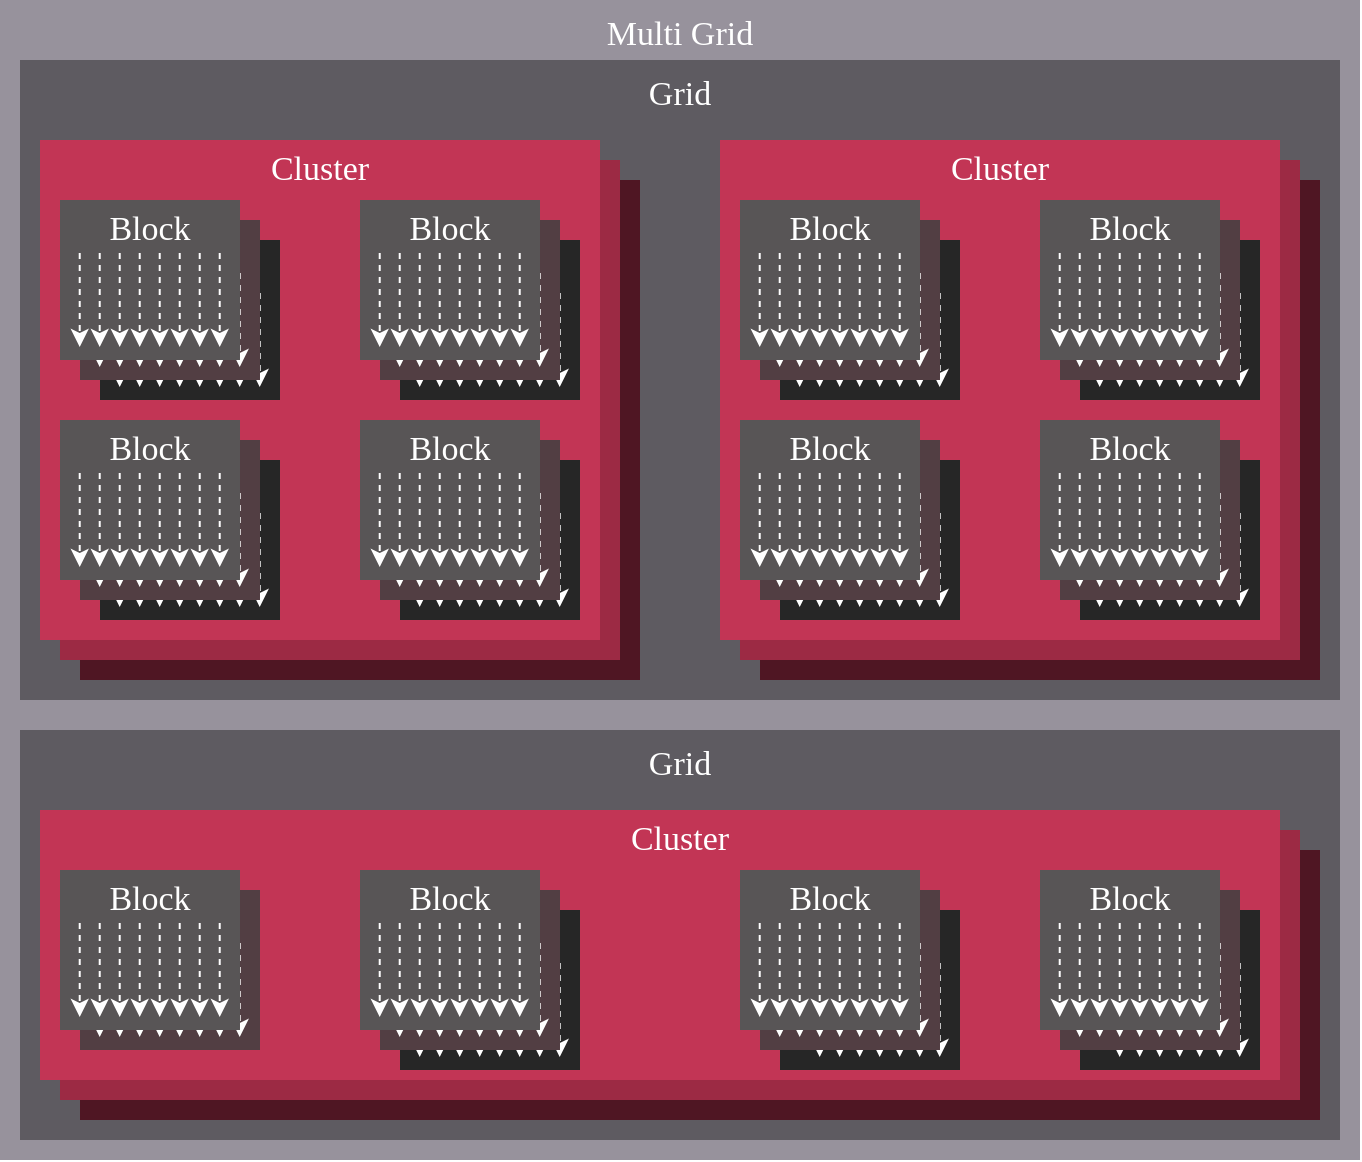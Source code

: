 <mxfile>
    <diagram id="zBbb_w2fufU70cdOGtND" name="1 oldal">
        <mxGraphModel dx="2038" dy="647" grid="1" gridSize="10" guides="1" tooltips="1" connect="1" arrows="1" fold="1" page="1" pageScale="1" pageWidth="1200" pageHeight="1600" background="none" math="0" shadow="0">
            <root>
                <mxCell id="0"/>
                <mxCell id="1" parent="0"/>
                <mxCell id="5147" value="" style="rounded=0;fillColor=#97929C;fontColor=#B3B3B3;strokeColor=none;spacing=0;" parent="1" vertex="1">
                    <mxGeometry y="360" width="680" height="220" as="geometry"/>
                </mxCell>
                <mxCell id="5145" value="" style="rounded=0;fillColor=#97929C;fontColor=#B3B3B3;strokeColor=none;spacing=0;" parent="1" vertex="1">
                    <mxGeometry width="680" height="360" as="geometry"/>
                </mxCell>
                <mxCell id="5143" value="" style="rounded=0;fillColor=#5E5B61;fontColor=#FFFFFF;strokeColor=none;spacing=0;" parent="1" vertex="1">
                    <mxGeometry x="10" y="365" width="660" height="205" as="geometry"/>
                </mxCell>
                <mxCell id="2" value="" style="rounded=0;fillColor=#5E5B61;fontColor=#FFFFFF;strokeColor=none;spacing=0;" parent="1" vertex="1">
                    <mxGeometry x="10" y="30" width="660" height="320" as="geometry"/>
                </mxCell>
                <mxCell id="3" value="Grid" style="text;strokeColor=none;fillColor=none;align=center;verticalAlign=middle;rounded=0;fontFamily=klavika;fontSize=17;fontColor=#FFFFFF;" parent="1" vertex="1">
                    <mxGeometry x="310" y="30" width="60" height="30" as="geometry"/>
                </mxCell>
                <mxCell id="3793" value="" style="group;fontColor=#FFFFFF;" parent="1" vertex="1" connectable="0">
                    <mxGeometry x="40" y="90" width="280" height="250" as="geometry"/>
                </mxCell>
                <mxCell id="3794" value="" style="rounded=0;whiteSpace=wrap;html=1;fillColor=#4F1623;fontColor=#FFFFFF;strokeColor=none;" parent="3793" vertex="1">
                    <mxGeometry width="280" height="250" as="geometry"/>
                </mxCell>
                <mxCell id="3795" value="&lt;font face=&quot;Klavika&quot; style=&quot;font-size: 17px;&quot;&gt;Block&lt;/font&gt;" style="text;html=1;strokeColor=none;fillColor=none;align=center;verticalAlign=middle;whiteSpace=wrap;rounded=0;fontSize=17;fontColor=#FFFFFF;" parent="3793" vertex="1">
                    <mxGeometry x="110" width="60" height="30" as="geometry"/>
                </mxCell>
                <mxCell id="3796" value="" style="group;fontColor=#FFFFFF;" parent="3793" vertex="1" connectable="0">
                    <mxGeometry x="30" y="50" width="250" height="200" as="geometry"/>
                </mxCell>
                <mxCell id="3797" value="" style="rounded=0;whiteSpace=wrap;html=1;fillColor=#262626;fontColor=#FFFFFF;strokeColor=none;" parent="3796" vertex="1">
                    <mxGeometry width="90" height="80" as="geometry"/>
                </mxCell>
                <mxCell id="3798" value="Warp" style="text;html=1;strokeColor=none;fillColor=none;align=center;verticalAlign=middle;whiteSpace=wrap;rounded=0;fontColor=#FFFFFF;" parent="3796" vertex="1">
                    <mxGeometry x="15" width="60" height="30" as="geometry"/>
                </mxCell>
                <mxCell id="3799" value="" style="endArrow=classic;html=1;dashed=1;strokeColor=#FFFFFF;fontColor=#FFFFFF;" parent="3796" edge="1">
                    <mxGeometry width="50" height="50" relative="1" as="geometry">
                        <mxPoint x="9.86" y="26.5" as="sourcePoint"/>
                        <mxPoint x="9.86" y="73.5" as="targetPoint"/>
                    </mxGeometry>
                </mxCell>
                <mxCell id="3800" value="" style="endArrow=classic;html=1;dashed=1;strokeColor=#FFFFFF;fontColor=#FFFFFF;" parent="3796" edge="1">
                    <mxGeometry width="50" height="50" relative="1" as="geometry">
                        <mxPoint x="19.86" y="26.5" as="sourcePoint"/>
                        <mxPoint x="19.86" y="73.5" as="targetPoint"/>
                    </mxGeometry>
                </mxCell>
                <mxCell id="3801" value="" style="endArrow=classic;html=1;dashed=1;strokeColor=#FFFFFF;fontColor=#FFFFFF;" parent="3796" edge="1">
                    <mxGeometry width="50" height="50" relative="1" as="geometry">
                        <mxPoint x="29.86" y="26.5" as="sourcePoint"/>
                        <mxPoint x="29.86" y="73.5" as="targetPoint"/>
                    </mxGeometry>
                </mxCell>
                <mxCell id="3802" value="" style="endArrow=classic;html=1;dashed=1;strokeColor=#FFFFFF;fontColor=#FFFFFF;" parent="3796" edge="1">
                    <mxGeometry width="50" height="50" relative="1" as="geometry">
                        <mxPoint x="39.86" y="26.5" as="sourcePoint"/>
                        <mxPoint x="39.86" y="73.5" as="targetPoint"/>
                    </mxGeometry>
                </mxCell>
                <mxCell id="3803" value="" style="endArrow=classic;html=1;dashed=1;strokeColor=#FFFFFF;fontColor=#FFFFFF;" parent="3796" edge="1">
                    <mxGeometry width="50" height="50" relative="1" as="geometry">
                        <mxPoint x="49.86" y="26.5" as="sourcePoint"/>
                        <mxPoint x="49.86" y="73.5" as="targetPoint"/>
                    </mxGeometry>
                </mxCell>
                <mxCell id="3804" value="" style="endArrow=classic;html=1;dashed=1;strokeColor=#FFFFFF;fontColor=#FFFFFF;" parent="3796" edge="1">
                    <mxGeometry width="50" height="50" relative="1" as="geometry">
                        <mxPoint x="59.86" y="26.5" as="sourcePoint"/>
                        <mxPoint x="59.86" y="73.5" as="targetPoint"/>
                    </mxGeometry>
                </mxCell>
                <mxCell id="3805" value="" style="endArrow=classic;html=1;dashed=1;strokeColor=#FFFFFF;fontColor=#FFFFFF;" parent="3796" edge="1">
                    <mxGeometry width="50" height="50" relative="1" as="geometry">
                        <mxPoint x="69.86" y="26.5" as="sourcePoint"/>
                        <mxPoint x="69.86" y="73.5" as="targetPoint"/>
                    </mxGeometry>
                </mxCell>
                <mxCell id="3806" value="" style="endArrow=classic;html=1;dashed=1;strokeColor=#FFFFFF;fontColor=#FFFFFF;" parent="3796" edge="1">
                    <mxGeometry width="50" height="50" relative="1" as="geometry">
                        <mxPoint x="79.86" y="26.5" as="sourcePoint"/>
                        <mxPoint x="79.86" y="73.5" as="targetPoint"/>
                    </mxGeometry>
                </mxCell>
                <mxCell id="3807" value="" style="group;fontColor=#FFFFFF;" parent="3796" vertex="1" connectable="0">
                    <mxGeometry y="110" width="100" height="90" as="geometry"/>
                </mxCell>
                <mxCell id="3808" value="" style="rounded=0;whiteSpace=wrap;html=1;fillColor=#262626;fontColor=#FFFFFF;strokeColor=none;" parent="3807" vertex="1">
                    <mxGeometry width="90" height="80" as="geometry"/>
                </mxCell>
                <mxCell id="3809" value="Warp" style="text;html=1;strokeColor=none;fillColor=none;align=center;verticalAlign=middle;whiteSpace=wrap;rounded=0;fontColor=#FFFFFF;" parent="3807" vertex="1">
                    <mxGeometry x="15" width="60" height="30" as="geometry"/>
                </mxCell>
                <mxCell id="3810" value="" style="endArrow=classic;html=1;dashed=1;strokeColor=#FFFFFF;fontColor=#FFFFFF;" parent="3807" edge="1">
                    <mxGeometry width="50" height="50" relative="1" as="geometry">
                        <mxPoint x="9.86" y="26.5" as="sourcePoint"/>
                        <mxPoint x="9.86" y="73.5" as="targetPoint"/>
                    </mxGeometry>
                </mxCell>
                <mxCell id="3811" value="" style="endArrow=classic;html=1;dashed=1;strokeColor=#FFFFFF;fontColor=#FFFFFF;" parent="3807" edge="1">
                    <mxGeometry width="50" height="50" relative="1" as="geometry">
                        <mxPoint x="19.86" y="26.5" as="sourcePoint"/>
                        <mxPoint x="19.86" y="73.5" as="targetPoint"/>
                    </mxGeometry>
                </mxCell>
                <mxCell id="3812" value="" style="endArrow=classic;html=1;dashed=1;strokeColor=#FFFFFF;fontColor=#FFFFFF;" parent="3807" edge="1">
                    <mxGeometry width="50" height="50" relative="1" as="geometry">
                        <mxPoint x="29.86" y="26.5" as="sourcePoint"/>
                        <mxPoint x="29.86" y="73.5" as="targetPoint"/>
                    </mxGeometry>
                </mxCell>
                <mxCell id="3813" value="" style="endArrow=classic;html=1;dashed=1;strokeColor=#FFFFFF;fontColor=#FFFFFF;" parent="3807" edge="1">
                    <mxGeometry width="50" height="50" relative="1" as="geometry">
                        <mxPoint x="39.86" y="26.5" as="sourcePoint"/>
                        <mxPoint x="39.86" y="73.5" as="targetPoint"/>
                    </mxGeometry>
                </mxCell>
                <mxCell id="3814" value="" style="endArrow=classic;html=1;dashed=1;strokeColor=#FFFFFF;fontColor=#FFFFFF;" parent="3807" edge="1">
                    <mxGeometry width="50" height="50" relative="1" as="geometry">
                        <mxPoint x="49.86" y="26.5" as="sourcePoint"/>
                        <mxPoint x="49.86" y="73.5" as="targetPoint"/>
                    </mxGeometry>
                </mxCell>
                <mxCell id="3815" value="" style="endArrow=classic;html=1;dashed=1;strokeColor=#FFFFFF;fontColor=#FFFFFF;" parent="3807" edge="1">
                    <mxGeometry width="50" height="50" relative="1" as="geometry">
                        <mxPoint x="59.86" y="26.5" as="sourcePoint"/>
                        <mxPoint x="59.86" y="73.5" as="targetPoint"/>
                    </mxGeometry>
                </mxCell>
                <mxCell id="3816" value="" style="endArrow=classic;html=1;dashed=1;strokeColor=#FFFFFF;fontColor=#FFFFFF;" parent="3807" edge="1">
                    <mxGeometry width="50" height="50" relative="1" as="geometry">
                        <mxPoint x="69.86" y="26.5" as="sourcePoint"/>
                        <mxPoint x="69.86" y="73.5" as="targetPoint"/>
                    </mxGeometry>
                </mxCell>
                <mxCell id="3817" value="" style="endArrow=classic;html=1;dashed=1;strokeColor=#FFFFFF;fontColor=#FFFFFF;" parent="3807" edge="1">
                    <mxGeometry width="50" height="50" relative="1" as="geometry">
                        <mxPoint x="79.86" y="26.5" as="sourcePoint"/>
                        <mxPoint x="79.86" y="73.5" as="targetPoint"/>
                    </mxGeometry>
                </mxCell>
                <mxCell id="3818" value="" style="group;fontColor=#FFFFFF;" parent="3796" vertex="1" connectable="0">
                    <mxGeometry x="-10" y="100" width="90" height="80" as="geometry"/>
                </mxCell>
                <mxCell id="3819" value="" style="rounded=0;whiteSpace=wrap;html=1;fillColor=#523E43;fontColor=#FFFFFF;strokeColor=none;" parent="3818" vertex="1">
                    <mxGeometry width="90" height="80" as="geometry"/>
                </mxCell>
                <mxCell id="3820" value="Warp" style="text;html=1;strokeColor=none;fillColor=none;align=center;verticalAlign=middle;whiteSpace=wrap;rounded=0;fontColor=#FFFFFF;" parent="3818" vertex="1">
                    <mxGeometry x="15" width="60" height="30" as="geometry"/>
                </mxCell>
                <mxCell id="3821" value="" style="endArrow=classic;html=1;dashed=1;strokeColor=#FFFFFF;fontColor=#FFFFFF;" parent="3818" edge="1">
                    <mxGeometry width="50" height="50" relative="1" as="geometry">
                        <mxPoint x="9.86" y="26.5" as="sourcePoint"/>
                        <mxPoint x="9.86" y="73.5" as="targetPoint"/>
                    </mxGeometry>
                </mxCell>
                <mxCell id="3822" value="" style="endArrow=classic;html=1;dashed=1;strokeColor=#FFFFFF;fontColor=#FFFFFF;" parent="3818" edge="1">
                    <mxGeometry width="50" height="50" relative="1" as="geometry">
                        <mxPoint x="19.86" y="26.5" as="sourcePoint"/>
                        <mxPoint x="19.86" y="73.5" as="targetPoint"/>
                    </mxGeometry>
                </mxCell>
                <mxCell id="3823" value="" style="endArrow=classic;html=1;dashed=1;strokeColor=#FFFFFF;fontColor=#FFFFFF;" parent="3818" edge="1">
                    <mxGeometry width="50" height="50" relative="1" as="geometry">
                        <mxPoint x="29.86" y="26.5" as="sourcePoint"/>
                        <mxPoint x="29.86" y="73.5" as="targetPoint"/>
                    </mxGeometry>
                </mxCell>
                <mxCell id="3824" value="" style="endArrow=classic;html=1;dashed=1;strokeColor=#FFFFFF;fontColor=#FFFFFF;" parent="3818" edge="1">
                    <mxGeometry width="50" height="50" relative="1" as="geometry">
                        <mxPoint x="39.86" y="26.5" as="sourcePoint"/>
                        <mxPoint x="39.86" y="73.5" as="targetPoint"/>
                    </mxGeometry>
                </mxCell>
                <mxCell id="3825" value="" style="endArrow=classic;html=1;dashed=1;strokeColor=#FFFFFF;fontColor=#FFFFFF;" parent="3818" edge="1">
                    <mxGeometry width="50" height="50" relative="1" as="geometry">
                        <mxPoint x="49.86" y="26.5" as="sourcePoint"/>
                        <mxPoint x="49.86" y="73.5" as="targetPoint"/>
                    </mxGeometry>
                </mxCell>
                <mxCell id="3826" value="" style="endArrow=classic;html=1;dashed=1;strokeColor=#FFFFFF;fontColor=#FFFFFF;" parent="3818" edge="1">
                    <mxGeometry width="50" height="50" relative="1" as="geometry">
                        <mxPoint x="59.86" y="26.5" as="sourcePoint"/>
                        <mxPoint x="59.86" y="73.5" as="targetPoint"/>
                    </mxGeometry>
                </mxCell>
                <mxCell id="3827" value="" style="endArrow=classic;html=1;dashed=1;strokeColor=#FFFFFF;fontColor=#FFFFFF;" parent="3818" edge="1">
                    <mxGeometry width="50" height="50" relative="1" as="geometry">
                        <mxPoint x="69.86" y="26.5" as="sourcePoint"/>
                        <mxPoint x="69.86" y="73.5" as="targetPoint"/>
                    </mxGeometry>
                </mxCell>
                <mxCell id="3828" value="" style="endArrow=classic;html=1;dashed=1;strokeColor=#FFFFFF;fontColor=#FFFFFF;" parent="3818" edge="1">
                    <mxGeometry width="50" height="50" relative="1" as="geometry">
                        <mxPoint x="79.86" y="26.5" as="sourcePoint"/>
                        <mxPoint x="79.86" y="73.5" as="targetPoint"/>
                    </mxGeometry>
                </mxCell>
                <mxCell id="3829" value="" style="group;fontColor=#FFFFFF;" parent="3796" vertex="1" connectable="0">
                    <mxGeometry x="-20" y="90" width="90" height="80" as="geometry"/>
                </mxCell>
                <mxCell id="3830" value="" style="rounded=0;whiteSpace=wrap;html=1;fillColor=#585556;fontColor=#FFFFFF;strokeColor=none;" parent="3829" vertex="1">
                    <mxGeometry width="90" height="80" as="geometry"/>
                </mxCell>
                <mxCell id="3831" value="Warp" style="text;html=1;strokeColor=none;fillColor=none;align=center;verticalAlign=middle;whiteSpace=wrap;rounded=0;fontFamily=Klavika;fontSize=17;fontColor=#FFFFFF;" parent="3829" vertex="1">
                    <mxGeometry x="15" width="60" height="30" as="geometry"/>
                </mxCell>
                <mxCell id="3832" value="" style="endArrow=classic;html=1;dashed=1;strokeColor=#FFFFFF;fontColor=#FFFFFF;" parent="3829" edge="1">
                    <mxGeometry width="50" height="50" relative="1" as="geometry">
                        <mxPoint x="9.86" y="26.5" as="sourcePoint"/>
                        <mxPoint x="9.86" y="73.5" as="targetPoint"/>
                    </mxGeometry>
                </mxCell>
                <mxCell id="3833" value="" style="endArrow=classic;html=1;dashed=1;strokeColor=#FFFFFF;fontColor=#FFFFFF;" parent="3829" edge="1">
                    <mxGeometry width="50" height="50" relative="1" as="geometry">
                        <mxPoint x="19.86" y="26.5" as="sourcePoint"/>
                        <mxPoint x="19.86" y="73.5" as="targetPoint"/>
                    </mxGeometry>
                </mxCell>
                <mxCell id="3834" value="" style="endArrow=classic;html=1;dashed=1;strokeColor=#FFFFFF;fontColor=#FFFFFF;" parent="3829" edge="1">
                    <mxGeometry width="50" height="50" relative="1" as="geometry">
                        <mxPoint x="29.86" y="26.5" as="sourcePoint"/>
                        <mxPoint x="29.86" y="73.5" as="targetPoint"/>
                    </mxGeometry>
                </mxCell>
                <mxCell id="3835" value="" style="endArrow=classic;html=1;dashed=1;strokeColor=#FFFFFF;fontColor=#FFFFFF;" parent="3829" edge="1">
                    <mxGeometry width="50" height="50" relative="1" as="geometry">
                        <mxPoint x="39.86" y="26.5" as="sourcePoint"/>
                        <mxPoint x="39.86" y="73.5" as="targetPoint"/>
                    </mxGeometry>
                </mxCell>
                <mxCell id="3836" value="" style="endArrow=classic;html=1;dashed=1;strokeColor=#FFFFFF;fontColor=#FFFFFF;" parent="3829" edge="1">
                    <mxGeometry width="50" height="50" relative="1" as="geometry">
                        <mxPoint x="49.86" y="26.5" as="sourcePoint"/>
                        <mxPoint x="49.86" y="73.5" as="targetPoint"/>
                    </mxGeometry>
                </mxCell>
                <mxCell id="3837" value="" style="endArrow=classic;html=1;dashed=1;strokeColor=#FFFFFF;fontColor=#FFFFFF;" parent="3829" edge="1">
                    <mxGeometry width="50" height="50" relative="1" as="geometry">
                        <mxPoint x="59.86" y="26.5" as="sourcePoint"/>
                        <mxPoint x="59.86" y="73.5" as="targetPoint"/>
                    </mxGeometry>
                </mxCell>
                <mxCell id="3838" value="" style="endArrow=classic;html=1;dashed=1;strokeColor=#FFFFFF;fontColor=#FFFFFF;" parent="3829" edge="1">
                    <mxGeometry width="50" height="50" relative="1" as="geometry">
                        <mxPoint x="69.86" y="26.5" as="sourcePoint"/>
                        <mxPoint x="69.86" y="73.5" as="targetPoint"/>
                    </mxGeometry>
                </mxCell>
                <mxCell id="3839" value="" style="endArrow=classic;html=1;dashed=1;strokeColor=#FFFFFF;fontColor=#FFFFFF;" parent="3829" edge="1">
                    <mxGeometry width="50" height="50" relative="1" as="geometry">
                        <mxPoint x="79.86" y="26.5" as="sourcePoint"/>
                        <mxPoint x="79.86" y="73.5" as="targetPoint"/>
                    </mxGeometry>
                </mxCell>
                <mxCell id="3840" value="" style="group;fontColor=#FFFFFF;" parent="3796" vertex="1" connectable="0">
                    <mxGeometry x="150" y="110" width="100" height="90" as="geometry"/>
                </mxCell>
                <mxCell id="3841" value="" style="rounded=0;whiteSpace=wrap;html=1;fillColor=#262626;fontColor=#FFFFFF;strokeColor=none;" parent="3840" vertex="1">
                    <mxGeometry width="90" height="80" as="geometry"/>
                </mxCell>
                <mxCell id="3842" value="Warp" style="text;html=1;strokeColor=none;fillColor=none;align=center;verticalAlign=middle;whiteSpace=wrap;rounded=0;fontColor=#FFFFFF;" parent="3840" vertex="1">
                    <mxGeometry x="15" width="60" height="30" as="geometry"/>
                </mxCell>
                <mxCell id="3843" value="" style="endArrow=classic;html=1;dashed=1;strokeColor=#FFFFFF;fontColor=#FFFFFF;" parent="3840" edge="1">
                    <mxGeometry width="50" height="50" relative="1" as="geometry">
                        <mxPoint x="9.86" y="26.5" as="sourcePoint"/>
                        <mxPoint x="9.86" y="73.5" as="targetPoint"/>
                    </mxGeometry>
                </mxCell>
                <mxCell id="3844" value="" style="endArrow=classic;html=1;dashed=1;strokeColor=#FFFFFF;fontColor=#FFFFFF;" parent="3840" edge="1">
                    <mxGeometry width="50" height="50" relative="1" as="geometry">
                        <mxPoint x="19.86" y="26.5" as="sourcePoint"/>
                        <mxPoint x="19.86" y="73.5" as="targetPoint"/>
                    </mxGeometry>
                </mxCell>
                <mxCell id="3845" value="" style="endArrow=classic;html=1;dashed=1;strokeColor=#FFFFFF;fontColor=#FFFFFF;" parent="3840" edge="1">
                    <mxGeometry width="50" height="50" relative="1" as="geometry">
                        <mxPoint x="29.86" y="26.5" as="sourcePoint"/>
                        <mxPoint x="29.86" y="73.5" as="targetPoint"/>
                    </mxGeometry>
                </mxCell>
                <mxCell id="3846" value="" style="endArrow=classic;html=1;dashed=1;strokeColor=#FFFFFF;fontColor=#FFFFFF;" parent="3840" edge="1">
                    <mxGeometry width="50" height="50" relative="1" as="geometry">
                        <mxPoint x="39.86" y="26.5" as="sourcePoint"/>
                        <mxPoint x="39.86" y="73.5" as="targetPoint"/>
                    </mxGeometry>
                </mxCell>
                <mxCell id="3847" value="" style="endArrow=classic;html=1;dashed=1;strokeColor=#FFFFFF;fontColor=#FFFFFF;" parent="3840" edge="1">
                    <mxGeometry width="50" height="50" relative="1" as="geometry">
                        <mxPoint x="49.86" y="26.5" as="sourcePoint"/>
                        <mxPoint x="49.86" y="73.5" as="targetPoint"/>
                    </mxGeometry>
                </mxCell>
                <mxCell id="3848" value="" style="endArrow=classic;html=1;dashed=1;strokeColor=#FFFFFF;fontColor=#FFFFFF;" parent="3840" edge="1">
                    <mxGeometry width="50" height="50" relative="1" as="geometry">
                        <mxPoint x="59.86" y="26.5" as="sourcePoint"/>
                        <mxPoint x="59.86" y="73.5" as="targetPoint"/>
                    </mxGeometry>
                </mxCell>
                <mxCell id="3849" value="" style="endArrow=classic;html=1;dashed=1;strokeColor=#FFFFFF;fontColor=#FFFFFF;" parent="3840" edge="1">
                    <mxGeometry width="50" height="50" relative="1" as="geometry">
                        <mxPoint x="69.86" y="26.5" as="sourcePoint"/>
                        <mxPoint x="69.86" y="73.5" as="targetPoint"/>
                    </mxGeometry>
                </mxCell>
                <mxCell id="3850" value="" style="endArrow=classic;html=1;dashed=1;strokeColor=#FFFFFF;fontColor=#FFFFFF;" parent="3840" edge="1">
                    <mxGeometry width="50" height="50" relative="1" as="geometry">
                        <mxPoint x="79.86" y="26.5" as="sourcePoint"/>
                        <mxPoint x="79.86" y="73.5" as="targetPoint"/>
                    </mxGeometry>
                </mxCell>
                <mxCell id="3851" value="" style="group;fontColor=#FFFFFF;" parent="3796" vertex="1" connectable="0">
                    <mxGeometry x="140" y="100" width="90" height="80" as="geometry"/>
                </mxCell>
                <mxCell id="3852" value="" style="rounded=0;whiteSpace=wrap;html=1;fillColor=#523E43;fontColor=#FFFFFF;strokeColor=none;" parent="3851" vertex="1">
                    <mxGeometry width="90" height="80" as="geometry"/>
                </mxCell>
                <mxCell id="3853" value="Warp" style="text;html=1;strokeColor=none;fillColor=none;align=center;verticalAlign=middle;whiteSpace=wrap;rounded=0;fontColor=#FFFFFF;" parent="3851" vertex="1">
                    <mxGeometry x="15" width="60" height="30" as="geometry"/>
                </mxCell>
                <mxCell id="3854" value="" style="endArrow=classic;html=1;dashed=1;strokeColor=#FFFFFF;fontColor=#FFFFFF;" parent="3851" edge="1">
                    <mxGeometry width="50" height="50" relative="1" as="geometry">
                        <mxPoint x="9.86" y="26.5" as="sourcePoint"/>
                        <mxPoint x="9.86" y="73.5" as="targetPoint"/>
                    </mxGeometry>
                </mxCell>
                <mxCell id="3855" value="" style="endArrow=classic;html=1;dashed=1;strokeColor=#FFFFFF;fontColor=#FFFFFF;" parent="3851" edge="1">
                    <mxGeometry width="50" height="50" relative="1" as="geometry">
                        <mxPoint x="19.86" y="26.5" as="sourcePoint"/>
                        <mxPoint x="19.86" y="73.5" as="targetPoint"/>
                    </mxGeometry>
                </mxCell>
                <mxCell id="3856" value="" style="endArrow=classic;html=1;dashed=1;strokeColor=#FFFFFF;fontColor=#FFFFFF;" parent="3851" edge="1">
                    <mxGeometry width="50" height="50" relative="1" as="geometry">
                        <mxPoint x="29.86" y="26.5" as="sourcePoint"/>
                        <mxPoint x="29.86" y="73.5" as="targetPoint"/>
                    </mxGeometry>
                </mxCell>
                <mxCell id="3857" value="" style="endArrow=classic;html=1;dashed=1;strokeColor=#FFFFFF;fontColor=#FFFFFF;" parent="3851" edge="1">
                    <mxGeometry width="50" height="50" relative="1" as="geometry">
                        <mxPoint x="39.86" y="26.5" as="sourcePoint"/>
                        <mxPoint x="39.86" y="73.5" as="targetPoint"/>
                    </mxGeometry>
                </mxCell>
                <mxCell id="3858" value="" style="endArrow=classic;html=1;dashed=1;strokeColor=#FFFFFF;fontColor=#FFFFFF;" parent="3851" edge="1">
                    <mxGeometry width="50" height="50" relative="1" as="geometry">
                        <mxPoint x="49.86" y="26.5" as="sourcePoint"/>
                        <mxPoint x="49.86" y="73.5" as="targetPoint"/>
                    </mxGeometry>
                </mxCell>
                <mxCell id="3859" value="" style="endArrow=classic;html=1;dashed=1;strokeColor=#FFFFFF;fontColor=#FFFFFF;" parent="3851" edge="1">
                    <mxGeometry width="50" height="50" relative="1" as="geometry">
                        <mxPoint x="59.86" y="26.5" as="sourcePoint"/>
                        <mxPoint x="59.86" y="73.5" as="targetPoint"/>
                    </mxGeometry>
                </mxCell>
                <mxCell id="3860" value="" style="endArrow=classic;html=1;dashed=1;strokeColor=#FFFFFF;fontColor=#FFFFFF;" parent="3851" edge="1">
                    <mxGeometry width="50" height="50" relative="1" as="geometry">
                        <mxPoint x="69.86" y="26.5" as="sourcePoint"/>
                        <mxPoint x="69.86" y="73.5" as="targetPoint"/>
                    </mxGeometry>
                </mxCell>
                <mxCell id="3861" value="" style="endArrow=classic;html=1;dashed=1;strokeColor=#FFFFFF;fontColor=#FFFFFF;" parent="3851" edge="1">
                    <mxGeometry width="50" height="50" relative="1" as="geometry">
                        <mxPoint x="79.86" y="26.5" as="sourcePoint"/>
                        <mxPoint x="79.86" y="73.5" as="targetPoint"/>
                    </mxGeometry>
                </mxCell>
                <mxCell id="3862" value="" style="group;fontColor=#FFFFFF;" parent="3796" vertex="1" connectable="0">
                    <mxGeometry x="130" y="90" width="90" height="80" as="geometry"/>
                </mxCell>
                <mxCell id="3863" value="" style="rounded=0;whiteSpace=wrap;html=1;fillColor=#585556;fontColor=#FFFFFF;strokeColor=none;" parent="3862" vertex="1">
                    <mxGeometry width="90" height="80" as="geometry"/>
                </mxCell>
                <mxCell id="3864" value="Warp" style="text;html=1;strokeColor=none;fillColor=none;align=center;verticalAlign=middle;whiteSpace=wrap;rounded=0;fontFamily=Klavika;fontSize=17;fontColor=#FFFFFF;" parent="3862" vertex="1">
                    <mxGeometry x="15" width="60" height="30" as="geometry"/>
                </mxCell>
                <mxCell id="3865" value="" style="endArrow=classic;html=1;dashed=1;strokeColor=#FFFFFF;fontColor=#FFFFFF;" parent="3862" edge="1">
                    <mxGeometry width="50" height="50" relative="1" as="geometry">
                        <mxPoint x="9.86" y="26.5" as="sourcePoint"/>
                        <mxPoint x="9.86" y="73.5" as="targetPoint"/>
                    </mxGeometry>
                </mxCell>
                <mxCell id="3866" value="" style="endArrow=classic;html=1;dashed=1;strokeColor=#FFFFFF;fontColor=#FFFFFF;" parent="3862" edge="1">
                    <mxGeometry width="50" height="50" relative="1" as="geometry">
                        <mxPoint x="19.86" y="26.5" as="sourcePoint"/>
                        <mxPoint x="19.86" y="73.5" as="targetPoint"/>
                    </mxGeometry>
                </mxCell>
                <mxCell id="3867" value="" style="endArrow=classic;html=1;dashed=1;strokeColor=#FFFFFF;fontColor=#FFFFFF;" parent="3862" edge="1">
                    <mxGeometry width="50" height="50" relative="1" as="geometry">
                        <mxPoint x="29.86" y="26.5" as="sourcePoint"/>
                        <mxPoint x="29.86" y="73.5" as="targetPoint"/>
                    </mxGeometry>
                </mxCell>
                <mxCell id="3868" value="" style="endArrow=classic;html=1;dashed=1;strokeColor=#FFFFFF;fontColor=#FFFFFF;" parent="3862" edge="1">
                    <mxGeometry width="50" height="50" relative="1" as="geometry">
                        <mxPoint x="39.86" y="26.5" as="sourcePoint"/>
                        <mxPoint x="39.86" y="73.5" as="targetPoint"/>
                    </mxGeometry>
                </mxCell>
                <mxCell id="3869" value="" style="endArrow=classic;html=1;dashed=1;strokeColor=#FFFFFF;fontColor=#FFFFFF;" parent="3862" edge="1">
                    <mxGeometry width="50" height="50" relative="1" as="geometry">
                        <mxPoint x="49.86" y="26.5" as="sourcePoint"/>
                        <mxPoint x="49.86" y="73.5" as="targetPoint"/>
                    </mxGeometry>
                </mxCell>
                <mxCell id="3870" value="" style="endArrow=classic;html=1;dashed=1;strokeColor=#FFFFFF;fontColor=#FFFFFF;" parent="3862" edge="1">
                    <mxGeometry width="50" height="50" relative="1" as="geometry">
                        <mxPoint x="59.86" y="26.5" as="sourcePoint"/>
                        <mxPoint x="59.86" y="73.5" as="targetPoint"/>
                    </mxGeometry>
                </mxCell>
                <mxCell id="3871" value="" style="endArrow=classic;html=1;dashed=1;strokeColor=#FFFFFF;fontColor=#FFFFFF;" parent="3862" edge="1">
                    <mxGeometry width="50" height="50" relative="1" as="geometry">
                        <mxPoint x="69.86" y="26.5" as="sourcePoint"/>
                        <mxPoint x="69.86" y="73.5" as="targetPoint"/>
                    </mxGeometry>
                </mxCell>
                <mxCell id="3872" value="" style="endArrow=classic;html=1;dashed=1;strokeColor=#FFFFFF;fontColor=#FFFFFF;" parent="3862" edge="1">
                    <mxGeometry width="50" height="50" relative="1" as="geometry">
                        <mxPoint x="79.86" y="26.5" as="sourcePoint"/>
                        <mxPoint x="79.86" y="73.5" as="targetPoint"/>
                    </mxGeometry>
                </mxCell>
                <mxCell id="3873" value="" style="group;fontColor=#FFFFFF;" parent="3793" vertex="1" connectable="0">
                    <mxGeometry x="20" y="40" width="90" height="80" as="geometry"/>
                </mxCell>
                <mxCell id="3874" value="" style="rounded=0;whiteSpace=wrap;html=1;fillColor=#523E43;fontColor=#FFFFFF;strokeColor=none;" parent="3873" vertex="1">
                    <mxGeometry width="90" height="80" as="geometry"/>
                </mxCell>
                <mxCell id="3875" value="Warp" style="text;html=1;strokeColor=none;fillColor=none;align=center;verticalAlign=middle;whiteSpace=wrap;rounded=0;fontColor=#FFFFFF;" parent="3873" vertex="1">
                    <mxGeometry x="15" width="60" height="30" as="geometry"/>
                </mxCell>
                <mxCell id="3876" value="" style="endArrow=classic;html=1;dashed=1;strokeColor=#FFFFFF;fontColor=#FFFFFF;" parent="3873" edge="1">
                    <mxGeometry width="50" height="50" relative="1" as="geometry">
                        <mxPoint x="9.86" y="26.5" as="sourcePoint"/>
                        <mxPoint x="9.86" y="73.5" as="targetPoint"/>
                    </mxGeometry>
                </mxCell>
                <mxCell id="3877" value="" style="endArrow=classic;html=1;dashed=1;strokeColor=#FFFFFF;fontColor=#FFFFFF;" parent="3873" edge="1">
                    <mxGeometry width="50" height="50" relative="1" as="geometry">
                        <mxPoint x="19.86" y="26.5" as="sourcePoint"/>
                        <mxPoint x="19.86" y="73.5" as="targetPoint"/>
                    </mxGeometry>
                </mxCell>
                <mxCell id="3878" value="" style="endArrow=classic;html=1;dashed=1;strokeColor=#FFFFFF;fontColor=#FFFFFF;" parent="3873" edge="1">
                    <mxGeometry width="50" height="50" relative="1" as="geometry">
                        <mxPoint x="29.86" y="26.5" as="sourcePoint"/>
                        <mxPoint x="29.86" y="73.5" as="targetPoint"/>
                    </mxGeometry>
                </mxCell>
                <mxCell id="3879" value="" style="endArrow=classic;html=1;dashed=1;strokeColor=#FFFFFF;fontColor=#FFFFFF;" parent="3873" edge="1">
                    <mxGeometry width="50" height="50" relative="1" as="geometry">
                        <mxPoint x="39.86" y="26.5" as="sourcePoint"/>
                        <mxPoint x="39.86" y="73.5" as="targetPoint"/>
                    </mxGeometry>
                </mxCell>
                <mxCell id="3880" value="" style="endArrow=classic;html=1;dashed=1;strokeColor=#FFFFFF;fontColor=#FFFFFF;" parent="3873" edge="1">
                    <mxGeometry width="50" height="50" relative="1" as="geometry">
                        <mxPoint x="49.86" y="26.5" as="sourcePoint"/>
                        <mxPoint x="49.86" y="73.5" as="targetPoint"/>
                    </mxGeometry>
                </mxCell>
                <mxCell id="3881" value="" style="endArrow=classic;html=1;dashed=1;strokeColor=#FFFFFF;fontColor=#FFFFFF;" parent="3873" edge="1">
                    <mxGeometry width="50" height="50" relative="1" as="geometry">
                        <mxPoint x="59.86" y="26.5" as="sourcePoint"/>
                        <mxPoint x="59.86" y="73.5" as="targetPoint"/>
                    </mxGeometry>
                </mxCell>
                <mxCell id="3882" value="" style="endArrow=classic;html=1;dashed=1;strokeColor=#FFFFFF;fontColor=#FFFFFF;" parent="3873" edge="1">
                    <mxGeometry width="50" height="50" relative="1" as="geometry">
                        <mxPoint x="69.86" y="26.5" as="sourcePoint"/>
                        <mxPoint x="69.86" y="73.5" as="targetPoint"/>
                    </mxGeometry>
                </mxCell>
                <mxCell id="3883" value="" style="endArrow=classic;html=1;dashed=1;strokeColor=#FFFFFF;fontColor=#FFFFFF;" parent="3873" edge="1">
                    <mxGeometry width="50" height="50" relative="1" as="geometry">
                        <mxPoint x="79.86" y="26.5" as="sourcePoint"/>
                        <mxPoint x="79.86" y="73.5" as="targetPoint"/>
                    </mxGeometry>
                </mxCell>
                <mxCell id="3884" value="" style="group;fontColor=#FFFFFF;" parent="3793" vertex="1" connectable="0">
                    <mxGeometry x="10" y="30" width="90" height="80" as="geometry"/>
                </mxCell>
                <mxCell id="3885" value="" style="rounded=0;whiteSpace=wrap;html=1;fillColor=#585556;fontColor=#FFFFFF;strokeColor=none;" parent="3884" vertex="1">
                    <mxGeometry width="90" height="80" as="geometry"/>
                </mxCell>
                <mxCell id="3886" value="Warp" style="text;html=1;strokeColor=none;fillColor=none;align=center;verticalAlign=middle;whiteSpace=wrap;rounded=0;fontFamily=Klavika;fontSize=17;fontColor=#FFFFFF;" parent="3884" vertex="1">
                    <mxGeometry x="15" width="60" height="30" as="geometry"/>
                </mxCell>
                <mxCell id="3887" value="" style="endArrow=classic;html=1;dashed=1;strokeColor=#FFFFFF;fontColor=#FFFFFF;" parent="3884" edge="1">
                    <mxGeometry width="50" height="50" relative="1" as="geometry">
                        <mxPoint x="9.86" y="26.5" as="sourcePoint"/>
                        <mxPoint x="9.86" y="73.5" as="targetPoint"/>
                    </mxGeometry>
                </mxCell>
                <mxCell id="3888" value="" style="endArrow=classic;html=1;dashed=1;strokeColor=#FFFFFF;fontColor=#FFFFFF;" parent="3884" edge="1">
                    <mxGeometry width="50" height="50" relative="1" as="geometry">
                        <mxPoint x="19.86" y="26.5" as="sourcePoint"/>
                        <mxPoint x="19.86" y="73.5" as="targetPoint"/>
                    </mxGeometry>
                </mxCell>
                <mxCell id="3889" value="" style="endArrow=classic;html=1;dashed=1;strokeColor=#FFFFFF;fontColor=#FFFFFF;" parent="3884" edge="1">
                    <mxGeometry width="50" height="50" relative="1" as="geometry">
                        <mxPoint x="29.86" y="26.5" as="sourcePoint"/>
                        <mxPoint x="29.86" y="73.5" as="targetPoint"/>
                    </mxGeometry>
                </mxCell>
                <mxCell id="3890" value="" style="endArrow=classic;html=1;dashed=1;strokeColor=#FFFFFF;fontColor=#FFFFFF;" parent="3884" edge="1">
                    <mxGeometry width="50" height="50" relative="1" as="geometry">
                        <mxPoint x="39.86" y="26.5" as="sourcePoint"/>
                        <mxPoint x="39.86" y="73.5" as="targetPoint"/>
                    </mxGeometry>
                </mxCell>
                <mxCell id="3891" value="" style="endArrow=classic;html=1;dashed=1;strokeColor=#FFFFFF;fontColor=#FFFFFF;" parent="3884" edge="1">
                    <mxGeometry width="50" height="50" relative="1" as="geometry">
                        <mxPoint x="49.86" y="26.5" as="sourcePoint"/>
                        <mxPoint x="49.86" y="73.5" as="targetPoint"/>
                    </mxGeometry>
                </mxCell>
                <mxCell id="3892" value="" style="endArrow=classic;html=1;dashed=1;strokeColor=#FFFFFF;fontColor=#FFFFFF;" parent="3884" edge="1">
                    <mxGeometry width="50" height="50" relative="1" as="geometry">
                        <mxPoint x="59.86" y="26.5" as="sourcePoint"/>
                        <mxPoint x="59.86" y="73.5" as="targetPoint"/>
                    </mxGeometry>
                </mxCell>
                <mxCell id="3893" value="" style="endArrow=classic;html=1;dashed=1;strokeColor=#FFFFFF;fontColor=#FFFFFF;" parent="3884" edge="1">
                    <mxGeometry width="50" height="50" relative="1" as="geometry">
                        <mxPoint x="69.86" y="26.5" as="sourcePoint"/>
                        <mxPoint x="69.86" y="73.5" as="targetPoint"/>
                    </mxGeometry>
                </mxCell>
                <mxCell id="3894" value="" style="endArrow=classic;html=1;dashed=1;strokeColor=#FFFFFF;fontColor=#FFFFFF;" parent="3884" edge="1">
                    <mxGeometry width="50" height="50" relative="1" as="geometry">
                        <mxPoint x="79.86" y="26.5" as="sourcePoint"/>
                        <mxPoint x="79.86" y="73.5" as="targetPoint"/>
                    </mxGeometry>
                </mxCell>
                <mxCell id="3895" value="" style="group;fontColor=#FFFFFF;" parent="3793" vertex="1" connectable="0">
                    <mxGeometry x="180" y="50" width="100" height="90" as="geometry"/>
                </mxCell>
                <mxCell id="3896" value="" style="rounded=0;whiteSpace=wrap;html=1;fillColor=#262626;fontColor=#FFFFFF;strokeColor=none;" parent="3895" vertex="1">
                    <mxGeometry width="90" height="80" as="geometry"/>
                </mxCell>
                <mxCell id="3897" value="Warp" style="text;html=1;strokeColor=none;fillColor=none;align=center;verticalAlign=middle;whiteSpace=wrap;rounded=0;fontColor=#FFFFFF;" parent="3895" vertex="1">
                    <mxGeometry x="15" width="60" height="30" as="geometry"/>
                </mxCell>
                <mxCell id="3898" value="" style="endArrow=classic;html=1;dashed=1;strokeColor=#FFFFFF;fontColor=#FFFFFF;" parent="3895" edge="1">
                    <mxGeometry width="50" height="50" relative="1" as="geometry">
                        <mxPoint x="9.86" y="26.5" as="sourcePoint"/>
                        <mxPoint x="9.86" y="73.5" as="targetPoint"/>
                    </mxGeometry>
                </mxCell>
                <mxCell id="3899" value="" style="endArrow=classic;html=1;dashed=1;strokeColor=#FFFFFF;fontColor=#FFFFFF;" parent="3895" edge="1">
                    <mxGeometry width="50" height="50" relative="1" as="geometry">
                        <mxPoint x="19.86" y="26.5" as="sourcePoint"/>
                        <mxPoint x="19.86" y="73.5" as="targetPoint"/>
                    </mxGeometry>
                </mxCell>
                <mxCell id="3900" value="" style="endArrow=classic;html=1;dashed=1;strokeColor=#FFFFFF;fontColor=#FFFFFF;" parent="3895" edge="1">
                    <mxGeometry width="50" height="50" relative="1" as="geometry">
                        <mxPoint x="29.86" y="26.5" as="sourcePoint"/>
                        <mxPoint x="29.86" y="73.5" as="targetPoint"/>
                    </mxGeometry>
                </mxCell>
                <mxCell id="3901" value="" style="endArrow=classic;html=1;dashed=1;strokeColor=#FFFFFF;fontColor=#FFFFFF;" parent="3895" edge="1">
                    <mxGeometry width="50" height="50" relative="1" as="geometry">
                        <mxPoint x="39.86" y="26.5" as="sourcePoint"/>
                        <mxPoint x="39.86" y="73.5" as="targetPoint"/>
                    </mxGeometry>
                </mxCell>
                <mxCell id="3902" value="" style="endArrow=classic;html=1;dashed=1;strokeColor=#FFFFFF;fontColor=#FFFFFF;" parent="3895" edge="1">
                    <mxGeometry width="50" height="50" relative="1" as="geometry">
                        <mxPoint x="49.86" y="26.5" as="sourcePoint"/>
                        <mxPoint x="49.86" y="73.5" as="targetPoint"/>
                    </mxGeometry>
                </mxCell>
                <mxCell id="3903" value="" style="endArrow=classic;html=1;dashed=1;strokeColor=#FFFFFF;fontColor=#FFFFFF;" parent="3895" edge="1">
                    <mxGeometry width="50" height="50" relative="1" as="geometry">
                        <mxPoint x="59.86" y="26.5" as="sourcePoint"/>
                        <mxPoint x="59.86" y="73.5" as="targetPoint"/>
                    </mxGeometry>
                </mxCell>
                <mxCell id="3904" value="" style="endArrow=classic;html=1;dashed=1;strokeColor=#FFFFFF;fontColor=#FFFFFF;" parent="3895" edge="1">
                    <mxGeometry width="50" height="50" relative="1" as="geometry">
                        <mxPoint x="69.86" y="26.5" as="sourcePoint"/>
                        <mxPoint x="69.86" y="73.5" as="targetPoint"/>
                    </mxGeometry>
                </mxCell>
                <mxCell id="3905" value="" style="endArrow=classic;html=1;dashed=1;strokeColor=#FFFFFF;fontColor=#FFFFFF;" parent="3895" edge="1">
                    <mxGeometry width="50" height="50" relative="1" as="geometry">
                        <mxPoint x="79.86" y="26.5" as="sourcePoint"/>
                        <mxPoint x="79.86" y="73.5" as="targetPoint"/>
                    </mxGeometry>
                </mxCell>
                <mxCell id="3906" value="" style="group;fontColor=#FFFFFF;" parent="3793" vertex="1" connectable="0">
                    <mxGeometry x="170" y="40" width="90" height="80" as="geometry"/>
                </mxCell>
                <mxCell id="3907" value="" style="rounded=0;whiteSpace=wrap;html=1;fillColor=#523E43;fontColor=#FFFFFF;strokeColor=none;" parent="3906" vertex="1">
                    <mxGeometry width="90" height="80" as="geometry"/>
                </mxCell>
                <mxCell id="3908" value="Warp" style="text;html=1;strokeColor=none;fillColor=none;align=center;verticalAlign=middle;whiteSpace=wrap;rounded=0;fontColor=#FFFFFF;" parent="3906" vertex="1">
                    <mxGeometry x="15" width="60" height="30" as="geometry"/>
                </mxCell>
                <mxCell id="3909" value="" style="endArrow=classic;html=1;dashed=1;strokeColor=#FFFFFF;fontColor=#FFFFFF;" parent="3906" edge="1">
                    <mxGeometry width="50" height="50" relative="1" as="geometry">
                        <mxPoint x="9.86" y="26.5" as="sourcePoint"/>
                        <mxPoint x="9.86" y="73.5" as="targetPoint"/>
                    </mxGeometry>
                </mxCell>
                <mxCell id="3910" value="" style="endArrow=classic;html=1;dashed=1;strokeColor=#FFFFFF;fontColor=#FFFFFF;" parent="3906" edge="1">
                    <mxGeometry width="50" height="50" relative="1" as="geometry">
                        <mxPoint x="19.86" y="26.5" as="sourcePoint"/>
                        <mxPoint x="19.86" y="73.5" as="targetPoint"/>
                    </mxGeometry>
                </mxCell>
                <mxCell id="3911" value="" style="endArrow=classic;html=1;dashed=1;strokeColor=#FFFFFF;fontColor=#FFFFFF;" parent="3906" edge="1">
                    <mxGeometry width="50" height="50" relative="1" as="geometry">
                        <mxPoint x="29.86" y="26.5" as="sourcePoint"/>
                        <mxPoint x="29.86" y="73.5" as="targetPoint"/>
                    </mxGeometry>
                </mxCell>
                <mxCell id="3912" value="" style="endArrow=classic;html=1;dashed=1;strokeColor=#FFFFFF;fontColor=#FFFFFF;" parent="3906" edge="1">
                    <mxGeometry width="50" height="50" relative="1" as="geometry">
                        <mxPoint x="39.86" y="26.5" as="sourcePoint"/>
                        <mxPoint x="39.86" y="73.5" as="targetPoint"/>
                    </mxGeometry>
                </mxCell>
                <mxCell id="3913" value="" style="endArrow=classic;html=1;dashed=1;strokeColor=#FFFFFF;fontColor=#FFFFFF;" parent="3906" edge="1">
                    <mxGeometry width="50" height="50" relative="1" as="geometry">
                        <mxPoint x="49.86" y="26.5" as="sourcePoint"/>
                        <mxPoint x="49.86" y="73.5" as="targetPoint"/>
                    </mxGeometry>
                </mxCell>
                <mxCell id="3914" value="" style="endArrow=classic;html=1;dashed=1;strokeColor=#FFFFFF;fontColor=#FFFFFF;" parent="3906" edge="1">
                    <mxGeometry width="50" height="50" relative="1" as="geometry">
                        <mxPoint x="59.86" y="26.5" as="sourcePoint"/>
                        <mxPoint x="59.86" y="73.5" as="targetPoint"/>
                    </mxGeometry>
                </mxCell>
                <mxCell id="3915" value="" style="endArrow=classic;html=1;dashed=1;strokeColor=#FFFFFF;fontColor=#FFFFFF;" parent="3906" edge="1">
                    <mxGeometry width="50" height="50" relative="1" as="geometry">
                        <mxPoint x="69.86" y="26.5" as="sourcePoint"/>
                        <mxPoint x="69.86" y="73.5" as="targetPoint"/>
                    </mxGeometry>
                </mxCell>
                <mxCell id="3916" value="" style="endArrow=classic;html=1;dashed=1;strokeColor=#FFFFFF;fontColor=#FFFFFF;" parent="3906" edge="1">
                    <mxGeometry width="50" height="50" relative="1" as="geometry">
                        <mxPoint x="79.86" y="26.5" as="sourcePoint"/>
                        <mxPoint x="79.86" y="73.5" as="targetPoint"/>
                    </mxGeometry>
                </mxCell>
                <mxCell id="3917" value="" style="group;fontColor=#FFFFFF;" parent="3793" vertex="1" connectable="0">
                    <mxGeometry x="160" y="30" width="90" height="80" as="geometry"/>
                </mxCell>
                <mxCell id="3918" value="" style="rounded=0;whiteSpace=wrap;html=1;fillColor=#585556;fontColor=#FFFFFF;strokeColor=none;" parent="3917" vertex="1">
                    <mxGeometry width="90" height="80" as="geometry"/>
                </mxCell>
                <mxCell id="3919" value="Warp" style="text;html=1;strokeColor=none;fillColor=none;align=center;verticalAlign=middle;whiteSpace=wrap;rounded=0;fontFamily=Klavika;fontSize=17;fontColor=#FFFFFF;" parent="3917" vertex="1">
                    <mxGeometry x="15" width="60" height="30" as="geometry"/>
                </mxCell>
                <mxCell id="3920" value="" style="endArrow=classic;html=1;dashed=1;strokeColor=#FFFFFF;fontColor=#FFFFFF;" parent="3917" edge="1">
                    <mxGeometry width="50" height="50" relative="1" as="geometry">
                        <mxPoint x="9.86" y="26.5" as="sourcePoint"/>
                        <mxPoint x="9.86" y="73.5" as="targetPoint"/>
                    </mxGeometry>
                </mxCell>
                <mxCell id="3921" value="" style="endArrow=classic;html=1;dashed=1;strokeColor=#FFFFFF;fontColor=#FFFFFF;" parent="3917" edge="1">
                    <mxGeometry width="50" height="50" relative="1" as="geometry">
                        <mxPoint x="19.86" y="26.5" as="sourcePoint"/>
                        <mxPoint x="19.86" y="73.5" as="targetPoint"/>
                    </mxGeometry>
                </mxCell>
                <mxCell id="3922" value="" style="endArrow=classic;html=1;dashed=1;strokeColor=#FFFFFF;fontColor=#FFFFFF;" parent="3917" edge="1">
                    <mxGeometry width="50" height="50" relative="1" as="geometry">
                        <mxPoint x="29.86" y="26.5" as="sourcePoint"/>
                        <mxPoint x="29.86" y="73.5" as="targetPoint"/>
                    </mxGeometry>
                </mxCell>
                <mxCell id="3923" value="" style="endArrow=classic;html=1;dashed=1;strokeColor=#FFFFFF;fontColor=#FFFFFF;" parent="3917" edge="1">
                    <mxGeometry width="50" height="50" relative="1" as="geometry">
                        <mxPoint x="39.86" y="26.5" as="sourcePoint"/>
                        <mxPoint x="39.86" y="73.5" as="targetPoint"/>
                    </mxGeometry>
                </mxCell>
                <mxCell id="3924" value="" style="endArrow=classic;html=1;dashed=1;strokeColor=#FFFFFF;fontColor=#FFFFFF;" parent="3917" edge="1">
                    <mxGeometry width="50" height="50" relative="1" as="geometry">
                        <mxPoint x="49.86" y="26.5" as="sourcePoint"/>
                        <mxPoint x="49.86" y="73.5" as="targetPoint"/>
                    </mxGeometry>
                </mxCell>
                <mxCell id="3925" value="" style="endArrow=classic;html=1;dashed=1;strokeColor=#FFFFFF;fontColor=#FFFFFF;" parent="3917" edge="1">
                    <mxGeometry width="50" height="50" relative="1" as="geometry">
                        <mxPoint x="59.86" y="26.5" as="sourcePoint"/>
                        <mxPoint x="59.86" y="73.5" as="targetPoint"/>
                    </mxGeometry>
                </mxCell>
                <mxCell id="3926" value="" style="endArrow=classic;html=1;dashed=1;strokeColor=#FFFFFF;fontColor=#FFFFFF;" parent="3917" edge="1">
                    <mxGeometry width="50" height="50" relative="1" as="geometry">
                        <mxPoint x="69.86" y="26.5" as="sourcePoint"/>
                        <mxPoint x="69.86" y="73.5" as="targetPoint"/>
                    </mxGeometry>
                </mxCell>
                <mxCell id="3927" value="" style="endArrow=classic;html=1;dashed=1;strokeColor=#FFFFFF;fontColor=#FFFFFF;" parent="3917" edge="1">
                    <mxGeometry width="50" height="50" relative="1" as="geometry">
                        <mxPoint x="79.86" y="26.5" as="sourcePoint"/>
                        <mxPoint x="79.86" y="73.5" as="targetPoint"/>
                    </mxGeometry>
                </mxCell>
                <mxCell id="3658" value="" style="group;fontColor=#FFFFFF;" parent="1" vertex="1" connectable="0">
                    <mxGeometry x="30" y="80" width="280" height="250" as="geometry"/>
                </mxCell>
                <mxCell id="3659" value="" style="rounded=0;whiteSpace=wrap;html=1;fillColor=#9C2A44;fontColor=#FFFFFF;strokeColor=none;" parent="3658" vertex="1">
                    <mxGeometry width="280" height="250" as="geometry"/>
                </mxCell>
                <mxCell id="3660" value="&lt;font face=&quot;Klavika&quot; style=&quot;font-size: 17px;&quot;&gt;Block&lt;/font&gt;" style="text;html=1;strokeColor=none;fillColor=none;align=center;verticalAlign=middle;whiteSpace=wrap;rounded=0;fontSize=17;fontColor=#FFFFFF;" parent="3658" vertex="1">
                    <mxGeometry x="110" width="60" height="30" as="geometry"/>
                </mxCell>
                <mxCell id="3661" value="" style="group;fontColor=#FFFFFF;" parent="3658" vertex="1" connectable="0">
                    <mxGeometry x="30" y="50" width="250" height="200" as="geometry"/>
                </mxCell>
                <mxCell id="3662" value="" style="rounded=0;whiteSpace=wrap;html=1;fillColor=#262626;fontColor=#FFFFFF;strokeColor=none;" parent="3661" vertex="1">
                    <mxGeometry width="90" height="80" as="geometry"/>
                </mxCell>
                <mxCell id="3663" value="Warp" style="text;html=1;strokeColor=none;fillColor=none;align=center;verticalAlign=middle;whiteSpace=wrap;rounded=0;fontColor=#FFFFFF;" parent="3661" vertex="1">
                    <mxGeometry x="15" width="60" height="30" as="geometry"/>
                </mxCell>
                <mxCell id="3664" value="" style="endArrow=classic;html=1;dashed=1;strokeColor=#FFFFFF;fontColor=#FFFFFF;" parent="3661" edge="1">
                    <mxGeometry width="50" height="50" relative="1" as="geometry">
                        <mxPoint x="9.86" y="26.5" as="sourcePoint"/>
                        <mxPoint x="9.86" y="73.5" as="targetPoint"/>
                    </mxGeometry>
                </mxCell>
                <mxCell id="3665" value="" style="endArrow=classic;html=1;dashed=1;strokeColor=#FFFFFF;fontColor=#FFFFFF;" parent="3661" edge="1">
                    <mxGeometry width="50" height="50" relative="1" as="geometry">
                        <mxPoint x="19.86" y="26.5" as="sourcePoint"/>
                        <mxPoint x="19.86" y="73.5" as="targetPoint"/>
                    </mxGeometry>
                </mxCell>
                <mxCell id="3666" value="" style="endArrow=classic;html=1;dashed=1;strokeColor=#FFFFFF;fontColor=#FFFFFF;" parent="3661" edge="1">
                    <mxGeometry width="50" height="50" relative="1" as="geometry">
                        <mxPoint x="29.86" y="26.5" as="sourcePoint"/>
                        <mxPoint x="29.86" y="73.5" as="targetPoint"/>
                    </mxGeometry>
                </mxCell>
                <mxCell id="3667" value="" style="endArrow=classic;html=1;dashed=1;strokeColor=#FFFFFF;fontColor=#FFFFFF;" parent="3661" edge="1">
                    <mxGeometry width="50" height="50" relative="1" as="geometry">
                        <mxPoint x="39.86" y="26.5" as="sourcePoint"/>
                        <mxPoint x="39.86" y="73.5" as="targetPoint"/>
                    </mxGeometry>
                </mxCell>
                <mxCell id="3668" value="" style="endArrow=classic;html=1;dashed=1;strokeColor=#FFFFFF;fontColor=#FFFFFF;" parent="3661" edge="1">
                    <mxGeometry width="50" height="50" relative="1" as="geometry">
                        <mxPoint x="49.86" y="26.5" as="sourcePoint"/>
                        <mxPoint x="49.86" y="73.5" as="targetPoint"/>
                    </mxGeometry>
                </mxCell>
                <mxCell id="3669" value="" style="endArrow=classic;html=1;dashed=1;strokeColor=#FFFFFF;fontColor=#FFFFFF;" parent="3661" edge="1">
                    <mxGeometry width="50" height="50" relative="1" as="geometry">
                        <mxPoint x="59.86" y="26.5" as="sourcePoint"/>
                        <mxPoint x="59.86" y="73.5" as="targetPoint"/>
                    </mxGeometry>
                </mxCell>
                <mxCell id="3670" value="" style="endArrow=classic;html=1;dashed=1;strokeColor=#FFFFFF;fontColor=#FFFFFF;" parent="3661" edge="1">
                    <mxGeometry width="50" height="50" relative="1" as="geometry">
                        <mxPoint x="69.86" y="26.5" as="sourcePoint"/>
                        <mxPoint x="69.86" y="73.5" as="targetPoint"/>
                    </mxGeometry>
                </mxCell>
                <mxCell id="3671" value="" style="endArrow=classic;html=1;dashed=1;strokeColor=#FFFFFF;fontColor=#FFFFFF;" parent="3661" edge="1">
                    <mxGeometry width="50" height="50" relative="1" as="geometry">
                        <mxPoint x="79.86" y="26.5" as="sourcePoint"/>
                        <mxPoint x="79.86" y="73.5" as="targetPoint"/>
                    </mxGeometry>
                </mxCell>
                <mxCell id="3672" value="" style="group;fontColor=#FFFFFF;" parent="3661" vertex="1" connectable="0">
                    <mxGeometry y="110" width="100" height="90" as="geometry"/>
                </mxCell>
                <mxCell id="3673" value="" style="rounded=0;whiteSpace=wrap;html=1;fillColor=#262626;fontColor=#FFFFFF;strokeColor=none;" parent="3672" vertex="1">
                    <mxGeometry width="90" height="80" as="geometry"/>
                </mxCell>
                <mxCell id="3674" value="Warp" style="text;html=1;strokeColor=none;fillColor=none;align=center;verticalAlign=middle;whiteSpace=wrap;rounded=0;fontColor=#FFFFFF;" parent="3672" vertex="1">
                    <mxGeometry x="15" width="60" height="30" as="geometry"/>
                </mxCell>
                <mxCell id="3675" value="" style="endArrow=classic;html=1;dashed=1;strokeColor=#FFFFFF;fontColor=#FFFFFF;" parent="3672" edge="1">
                    <mxGeometry width="50" height="50" relative="1" as="geometry">
                        <mxPoint x="9.86" y="26.5" as="sourcePoint"/>
                        <mxPoint x="9.86" y="73.5" as="targetPoint"/>
                    </mxGeometry>
                </mxCell>
                <mxCell id="3676" value="" style="endArrow=classic;html=1;dashed=1;strokeColor=#FFFFFF;fontColor=#FFFFFF;" parent="3672" edge="1">
                    <mxGeometry width="50" height="50" relative="1" as="geometry">
                        <mxPoint x="19.86" y="26.5" as="sourcePoint"/>
                        <mxPoint x="19.86" y="73.5" as="targetPoint"/>
                    </mxGeometry>
                </mxCell>
                <mxCell id="3677" value="" style="endArrow=classic;html=1;dashed=1;strokeColor=#FFFFFF;fontColor=#FFFFFF;" parent="3672" edge="1">
                    <mxGeometry width="50" height="50" relative="1" as="geometry">
                        <mxPoint x="29.86" y="26.5" as="sourcePoint"/>
                        <mxPoint x="29.86" y="73.5" as="targetPoint"/>
                    </mxGeometry>
                </mxCell>
                <mxCell id="3678" value="" style="endArrow=classic;html=1;dashed=1;strokeColor=#FFFFFF;fontColor=#FFFFFF;" parent="3672" edge="1">
                    <mxGeometry width="50" height="50" relative="1" as="geometry">
                        <mxPoint x="39.86" y="26.5" as="sourcePoint"/>
                        <mxPoint x="39.86" y="73.5" as="targetPoint"/>
                    </mxGeometry>
                </mxCell>
                <mxCell id="3679" value="" style="endArrow=classic;html=1;dashed=1;strokeColor=#FFFFFF;fontColor=#FFFFFF;" parent="3672" edge="1">
                    <mxGeometry width="50" height="50" relative="1" as="geometry">
                        <mxPoint x="49.86" y="26.5" as="sourcePoint"/>
                        <mxPoint x="49.86" y="73.5" as="targetPoint"/>
                    </mxGeometry>
                </mxCell>
                <mxCell id="3680" value="" style="endArrow=classic;html=1;dashed=1;strokeColor=#FFFFFF;fontColor=#FFFFFF;" parent="3672" edge="1">
                    <mxGeometry width="50" height="50" relative="1" as="geometry">
                        <mxPoint x="59.86" y="26.5" as="sourcePoint"/>
                        <mxPoint x="59.86" y="73.5" as="targetPoint"/>
                    </mxGeometry>
                </mxCell>
                <mxCell id="3681" value="" style="endArrow=classic;html=1;dashed=1;strokeColor=#FFFFFF;fontColor=#FFFFFF;" parent="3672" edge="1">
                    <mxGeometry width="50" height="50" relative="1" as="geometry">
                        <mxPoint x="69.86" y="26.5" as="sourcePoint"/>
                        <mxPoint x="69.86" y="73.5" as="targetPoint"/>
                    </mxGeometry>
                </mxCell>
                <mxCell id="3682" value="" style="endArrow=classic;html=1;dashed=1;strokeColor=#FFFFFF;fontColor=#FFFFFF;" parent="3672" edge="1">
                    <mxGeometry width="50" height="50" relative="1" as="geometry">
                        <mxPoint x="79.86" y="26.5" as="sourcePoint"/>
                        <mxPoint x="79.86" y="73.5" as="targetPoint"/>
                    </mxGeometry>
                </mxCell>
                <mxCell id="3683" value="" style="group;fontColor=#FFFFFF;" parent="3661" vertex="1" connectable="0">
                    <mxGeometry x="-10" y="100" width="90" height="80" as="geometry"/>
                </mxCell>
                <mxCell id="3684" value="" style="rounded=0;whiteSpace=wrap;html=1;fillColor=#523E43;fontColor=#FFFFFF;strokeColor=none;" parent="3683" vertex="1">
                    <mxGeometry width="90" height="80" as="geometry"/>
                </mxCell>
                <mxCell id="3685" value="Warp" style="text;html=1;strokeColor=none;fillColor=none;align=center;verticalAlign=middle;whiteSpace=wrap;rounded=0;fontColor=#FFFFFF;" parent="3683" vertex="1">
                    <mxGeometry x="15" width="60" height="30" as="geometry"/>
                </mxCell>
                <mxCell id="3686" value="" style="endArrow=classic;html=1;dashed=1;strokeColor=#FFFFFF;fontColor=#FFFFFF;" parent="3683" edge="1">
                    <mxGeometry width="50" height="50" relative="1" as="geometry">
                        <mxPoint x="9.86" y="26.5" as="sourcePoint"/>
                        <mxPoint x="9.86" y="73.5" as="targetPoint"/>
                    </mxGeometry>
                </mxCell>
                <mxCell id="3687" value="" style="endArrow=classic;html=1;dashed=1;strokeColor=#FFFFFF;fontColor=#FFFFFF;" parent="3683" edge="1">
                    <mxGeometry width="50" height="50" relative="1" as="geometry">
                        <mxPoint x="19.86" y="26.5" as="sourcePoint"/>
                        <mxPoint x="19.86" y="73.5" as="targetPoint"/>
                    </mxGeometry>
                </mxCell>
                <mxCell id="3688" value="" style="endArrow=classic;html=1;dashed=1;strokeColor=#FFFFFF;fontColor=#FFFFFF;" parent="3683" edge="1">
                    <mxGeometry width="50" height="50" relative="1" as="geometry">
                        <mxPoint x="29.86" y="26.5" as="sourcePoint"/>
                        <mxPoint x="29.86" y="73.5" as="targetPoint"/>
                    </mxGeometry>
                </mxCell>
                <mxCell id="3689" value="" style="endArrow=classic;html=1;dashed=1;strokeColor=#FFFFFF;fontColor=#FFFFFF;" parent="3683" edge="1">
                    <mxGeometry width="50" height="50" relative="1" as="geometry">
                        <mxPoint x="39.86" y="26.5" as="sourcePoint"/>
                        <mxPoint x="39.86" y="73.5" as="targetPoint"/>
                    </mxGeometry>
                </mxCell>
                <mxCell id="3690" value="" style="endArrow=classic;html=1;dashed=1;strokeColor=#FFFFFF;fontColor=#FFFFFF;" parent="3683" edge="1">
                    <mxGeometry width="50" height="50" relative="1" as="geometry">
                        <mxPoint x="49.86" y="26.5" as="sourcePoint"/>
                        <mxPoint x="49.86" y="73.5" as="targetPoint"/>
                    </mxGeometry>
                </mxCell>
                <mxCell id="3691" value="" style="endArrow=classic;html=1;dashed=1;strokeColor=#FFFFFF;fontColor=#FFFFFF;" parent="3683" edge="1">
                    <mxGeometry width="50" height="50" relative="1" as="geometry">
                        <mxPoint x="59.86" y="26.5" as="sourcePoint"/>
                        <mxPoint x="59.86" y="73.5" as="targetPoint"/>
                    </mxGeometry>
                </mxCell>
                <mxCell id="3692" value="" style="endArrow=classic;html=1;dashed=1;strokeColor=#FFFFFF;fontColor=#FFFFFF;" parent="3683" edge="1">
                    <mxGeometry width="50" height="50" relative="1" as="geometry">
                        <mxPoint x="69.86" y="26.5" as="sourcePoint"/>
                        <mxPoint x="69.86" y="73.5" as="targetPoint"/>
                    </mxGeometry>
                </mxCell>
                <mxCell id="3693" value="" style="endArrow=classic;html=1;dashed=1;strokeColor=#FFFFFF;fontColor=#FFFFFF;" parent="3683" edge="1">
                    <mxGeometry width="50" height="50" relative="1" as="geometry">
                        <mxPoint x="79.86" y="26.5" as="sourcePoint"/>
                        <mxPoint x="79.86" y="73.5" as="targetPoint"/>
                    </mxGeometry>
                </mxCell>
                <mxCell id="3694" value="" style="group;fontColor=#FFFFFF;" parent="3661" vertex="1" connectable="0">
                    <mxGeometry x="-20" y="90" width="90" height="80" as="geometry"/>
                </mxCell>
                <mxCell id="3695" value="" style="rounded=0;whiteSpace=wrap;html=1;fillColor=#585556;fontColor=#FFFFFF;strokeColor=none;" parent="3694" vertex="1">
                    <mxGeometry width="90" height="80" as="geometry"/>
                </mxCell>
                <mxCell id="3696" value="Warp" style="text;html=1;strokeColor=none;fillColor=none;align=center;verticalAlign=middle;whiteSpace=wrap;rounded=0;fontFamily=Klavika;fontSize=17;fontColor=#FFFFFF;" parent="3694" vertex="1">
                    <mxGeometry x="15" width="60" height="30" as="geometry"/>
                </mxCell>
                <mxCell id="3697" value="" style="endArrow=classic;html=1;dashed=1;strokeColor=#FFFFFF;fontColor=#FFFFFF;" parent="3694" edge="1">
                    <mxGeometry width="50" height="50" relative="1" as="geometry">
                        <mxPoint x="9.86" y="26.5" as="sourcePoint"/>
                        <mxPoint x="9.86" y="73.5" as="targetPoint"/>
                    </mxGeometry>
                </mxCell>
                <mxCell id="3698" value="" style="endArrow=classic;html=1;dashed=1;strokeColor=#FFFFFF;fontColor=#FFFFFF;" parent="3694" edge="1">
                    <mxGeometry width="50" height="50" relative="1" as="geometry">
                        <mxPoint x="19.86" y="26.5" as="sourcePoint"/>
                        <mxPoint x="19.86" y="73.5" as="targetPoint"/>
                    </mxGeometry>
                </mxCell>
                <mxCell id="3699" value="" style="endArrow=classic;html=1;dashed=1;strokeColor=#FFFFFF;fontColor=#FFFFFF;" parent="3694" edge="1">
                    <mxGeometry width="50" height="50" relative="1" as="geometry">
                        <mxPoint x="29.86" y="26.5" as="sourcePoint"/>
                        <mxPoint x="29.86" y="73.5" as="targetPoint"/>
                    </mxGeometry>
                </mxCell>
                <mxCell id="3700" value="" style="endArrow=classic;html=1;dashed=1;strokeColor=#FFFFFF;fontColor=#FFFFFF;" parent="3694" edge="1">
                    <mxGeometry width="50" height="50" relative="1" as="geometry">
                        <mxPoint x="39.86" y="26.5" as="sourcePoint"/>
                        <mxPoint x="39.86" y="73.5" as="targetPoint"/>
                    </mxGeometry>
                </mxCell>
                <mxCell id="3701" value="" style="endArrow=classic;html=1;dashed=1;strokeColor=#FFFFFF;fontColor=#FFFFFF;" parent="3694" edge="1">
                    <mxGeometry width="50" height="50" relative="1" as="geometry">
                        <mxPoint x="49.86" y="26.5" as="sourcePoint"/>
                        <mxPoint x="49.86" y="73.5" as="targetPoint"/>
                    </mxGeometry>
                </mxCell>
                <mxCell id="3702" value="" style="endArrow=classic;html=1;dashed=1;strokeColor=#FFFFFF;fontColor=#FFFFFF;" parent="3694" edge="1">
                    <mxGeometry width="50" height="50" relative="1" as="geometry">
                        <mxPoint x="59.86" y="26.5" as="sourcePoint"/>
                        <mxPoint x="59.86" y="73.5" as="targetPoint"/>
                    </mxGeometry>
                </mxCell>
                <mxCell id="3703" value="" style="endArrow=classic;html=1;dashed=1;strokeColor=#FFFFFF;fontColor=#FFFFFF;" parent="3694" edge="1">
                    <mxGeometry width="50" height="50" relative="1" as="geometry">
                        <mxPoint x="69.86" y="26.5" as="sourcePoint"/>
                        <mxPoint x="69.86" y="73.5" as="targetPoint"/>
                    </mxGeometry>
                </mxCell>
                <mxCell id="3704" value="" style="endArrow=classic;html=1;dashed=1;strokeColor=#FFFFFF;fontColor=#FFFFFF;" parent="3694" edge="1">
                    <mxGeometry width="50" height="50" relative="1" as="geometry">
                        <mxPoint x="79.86" y="26.5" as="sourcePoint"/>
                        <mxPoint x="79.86" y="73.5" as="targetPoint"/>
                    </mxGeometry>
                </mxCell>
                <mxCell id="3705" value="" style="group;fontColor=#FFFFFF;" parent="3661" vertex="1" connectable="0">
                    <mxGeometry x="150" y="110" width="100" height="90" as="geometry"/>
                </mxCell>
                <mxCell id="3706" value="" style="rounded=0;whiteSpace=wrap;html=1;fillColor=#262626;fontColor=#FFFFFF;strokeColor=none;" parent="3705" vertex="1">
                    <mxGeometry width="90" height="80" as="geometry"/>
                </mxCell>
                <mxCell id="3707" value="Warp" style="text;html=1;strokeColor=none;fillColor=none;align=center;verticalAlign=middle;whiteSpace=wrap;rounded=0;fontColor=#FFFFFF;" parent="3705" vertex="1">
                    <mxGeometry x="15" width="60" height="30" as="geometry"/>
                </mxCell>
                <mxCell id="3708" value="" style="endArrow=classic;html=1;dashed=1;strokeColor=#FFFFFF;fontColor=#FFFFFF;" parent="3705" edge="1">
                    <mxGeometry width="50" height="50" relative="1" as="geometry">
                        <mxPoint x="9.86" y="26.5" as="sourcePoint"/>
                        <mxPoint x="9.86" y="73.5" as="targetPoint"/>
                    </mxGeometry>
                </mxCell>
                <mxCell id="3709" value="" style="endArrow=classic;html=1;dashed=1;strokeColor=#FFFFFF;fontColor=#FFFFFF;" parent="3705" edge="1">
                    <mxGeometry width="50" height="50" relative="1" as="geometry">
                        <mxPoint x="19.86" y="26.5" as="sourcePoint"/>
                        <mxPoint x="19.86" y="73.5" as="targetPoint"/>
                    </mxGeometry>
                </mxCell>
                <mxCell id="3710" value="" style="endArrow=classic;html=1;dashed=1;strokeColor=#FFFFFF;fontColor=#FFFFFF;" parent="3705" edge="1">
                    <mxGeometry width="50" height="50" relative="1" as="geometry">
                        <mxPoint x="29.86" y="26.5" as="sourcePoint"/>
                        <mxPoint x="29.86" y="73.5" as="targetPoint"/>
                    </mxGeometry>
                </mxCell>
                <mxCell id="3711" value="" style="endArrow=classic;html=1;dashed=1;strokeColor=#FFFFFF;fontColor=#FFFFFF;" parent="3705" edge="1">
                    <mxGeometry width="50" height="50" relative="1" as="geometry">
                        <mxPoint x="39.86" y="26.5" as="sourcePoint"/>
                        <mxPoint x="39.86" y="73.5" as="targetPoint"/>
                    </mxGeometry>
                </mxCell>
                <mxCell id="3712" value="" style="endArrow=classic;html=1;dashed=1;strokeColor=#FFFFFF;fontColor=#FFFFFF;" parent="3705" edge="1">
                    <mxGeometry width="50" height="50" relative="1" as="geometry">
                        <mxPoint x="49.86" y="26.5" as="sourcePoint"/>
                        <mxPoint x="49.86" y="73.5" as="targetPoint"/>
                    </mxGeometry>
                </mxCell>
                <mxCell id="3713" value="" style="endArrow=classic;html=1;dashed=1;strokeColor=#FFFFFF;fontColor=#FFFFFF;" parent="3705" edge="1">
                    <mxGeometry width="50" height="50" relative="1" as="geometry">
                        <mxPoint x="59.86" y="26.5" as="sourcePoint"/>
                        <mxPoint x="59.86" y="73.5" as="targetPoint"/>
                    </mxGeometry>
                </mxCell>
                <mxCell id="3714" value="" style="endArrow=classic;html=1;dashed=1;strokeColor=#FFFFFF;fontColor=#FFFFFF;" parent="3705" edge="1">
                    <mxGeometry width="50" height="50" relative="1" as="geometry">
                        <mxPoint x="69.86" y="26.5" as="sourcePoint"/>
                        <mxPoint x="69.86" y="73.5" as="targetPoint"/>
                    </mxGeometry>
                </mxCell>
                <mxCell id="3715" value="" style="endArrow=classic;html=1;dashed=1;strokeColor=#FFFFFF;fontColor=#FFFFFF;" parent="3705" edge="1">
                    <mxGeometry width="50" height="50" relative="1" as="geometry">
                        <mxPoint x="79.86" y="26.5" as="sourcePoint"/>
                        <mxPoint x="79.86" y="73.5" as="targetPoint"/>
                    </mxGeometry>
                </mxCell>
                <mxCell id="3716" value="" style="group;fontColor=#FFFFFF;" parent="3661" vertex="1" connectable="0">
                    <mxGeometry x="140" y="100" width="90" height="80" as="geometry"/>
                </mxCell>
                <mxCell id="3717" value="" style="rounded=0;whiteSpace=wrap;html=1;fillColor=#523E43;fontColor=#FFFFFF;strokeColor=none;" parent="3716" vertex="1">
                    <mxGeometry width="90" height="80" as="geometry"/>
                </mxCell>
                <mxCell id="3718" value="Warp" style="text;html=1;strokeColor=none;fillColor=none;align=center;verticalAlign=middle;whiteSpace=wrap;rounded=0;fontColor=#FFFFFF;" parent="3716" vertex="1">
                    <mxGeometry x="15" width="60" height="30" as="geometry"/>
                </mxCell>
                <mxCell id="3719" value="" style="endArrow=classic;html=1;dashed=1;strokeColor=#FFFFFF;fontColor=#FFFFFF;" parent="3716" edge="1">
                    <mxGeometry width="50" height="50" relative="1" as="geometry">
                        <mxPoint x="9.86" y="26.5" as="sourcePoint"/>
                        <mxPoint x="9.86" y="73.5" as="targetPoint"/>
                    </mxGeometry>
                </mxCell>
                <mxCell id="3720" value="" style="endArrow=classic;html=1;dashed=1;strokeColor=#FFFFFF;fontColor=#FFFFFF;" parent="3716" edge="1">
                    <mxGeometry width="50" height="50" relative="1" as="geometry">
                        <mxPoint x="19.86" y="26.5" as="sourcePoint"/>
                        <mxPoint x="19.86" y="73.5" as="targetPoint"/>
                    </mxGeometry>
                </mxCell>
                <mxCell id="3721" value="" style="endArrow=classic;html=1;dashed=1;strokeColor=#FFFFFF;fontColor=#FFFFFF;" parent="3716" edge="1">
                    <mxGeometry width="50" height="50" relative="1" as="geometry">
                        <mxPoint x="29.86" y="26.5" as="sourcePoint"/>
                        <mxPoint x="29.86" y="73.5" as="targetPoint"/>
                    </mxGeometry>
                </mxCell>
                <mxCell id="3722" value="" style="endArrow=classic;html=1;dashed=1;strokeColor=#FFFFFF;fontColor=#FFFFFF;" parent="3716" edge="1">
                    <mxGeometry width="50" height="50" relative="1" as="geometry">
                        <mxPoint x="39.86" y="26.5" as="sourcePoint"/>
                        <mxPoint x="39.86" y="73.5" as="targetPoint"/>
                    </mxGeometry>
                </mxCell>
                <mxCell id="3723" value="" style="endArrow=classic;html=1;dashed=1;strokeColor=#FFFFFF;fontColor=#FFFFFF;" parent="3716" edge="1">
                    <mxGeometry width="50" height="50" relative="1" as="geometry">
                        <mxPoint x="49.86" y="26.5" as="sourcePoint"/>
                        <mxPoint x="49.86" y="73.5" as="targetPoint"/>
                    </mxGeometry>
                </mxCell>
                <mxCell id="3724" value="" style="endArrow=classic;html=1;dashed=1;strokeColor=#FFFFFF;fontColor=#FFFFFF;" parent="3716" edge="1">
                    <mxGeometry width="50" height="50" relative="1" as="geometry">
                        <mxPoint x="59.86" y="26.5" as="sourcePoint"/>
                        <mxPoint x="59.86" y="73.5" as="targetPoint"/>
                    </mxGeometry>
                </mxCell>
                <mxCell id="3725" value="" style="endArrow=classic;html=1;dashed=1;strokeColor=#FFFFFF;fontColor=#FFFFFF;" parent="3716" edge="1">
                    <mxGeometry width="50" height="50" relative="1" as="geometry">
                        <mxPoint x="69.86" y="26.5" as="sourcePoint"/>
                        <mxPoint x="69.86" y="73.5" as="targetPoint"/>
                    </mxGeometry>
                </mxCell>
                <mxCell id="3726" value="" style="endArrow=classic;html=1;dashed=1;strokeColor=#FFFFFF;fontColor=#FFFFFF;" parent="3716" edge="1">
                    <mxGeometry width="50" height="50" relative="1" as="geometry">
                        <mxPoint x="79.86" y="26.5" as="sourcePoint"/>
                        <mxPoint x="79.86" y="73.5" as="targetPoint"/>
                    </mxGeometry>
                </mxCell>
                <mxCell id="3727" value="" style="group;fontColor=#FFFFFF;" parent="3661" vertex="1" connectable="0">
                    <mxGeometry x="130" y="90" width="90" height="80" as="geometry"/>
                </mxCell>
                <mxCell id="3728" value="" style="rounded=0;whiteSpace=wrap;html=1;fillColor=#585556;fontColor=#FFFFFF;strokeColor=none;" parent="3727" vertex="1">
                    <mxGeometry width="90" height="80" as="geometry"/>
                </mxCell>
                <mxCell id="3729" value="Warp" style="text;html=1;strokeColor=none;fillColor=none;align=center;verticalAlign=middle;whiteSpace=wrap;rounded=0;fontFamily=Klavika;fontSize=17;fontColor=#FFFFFF;" parent="3727" vertex="1">
                    <mxGeometry x="15" width="60" height="30" as="geometry"/>
                </mxCell>
                <mxCell id="3730" value="" style="endArrow=classic;html=1;dashed=1;strokeColor=#FFFFFF;fontColor=#FFFFFF;" parent="3727" edge="1">
                    <mxGeometry width="50" height="50" relative="1" as="geometry">
                        <mxPoint x="9.86" y="26.5" as="sourcePoint"/>
                        <mxPoint x="9.86" y="73.5" as="targetPoint"/>
                    </mxGeometry>
                </mxCell>
                <mxCell id="3731" value="" style="endArrow=classic;html=1;dashed=1;strokeColor=#FFFFFF;fontColor=#FFFFFF;" parent="3727" edge="1">
                    <mxGeometry width="50" height="50" relative="1" as="geometry">
                        <mxPoint x="19.86" y="26.5" as="sourcePoint"/>
                        <mxPoint x="19.86" y="73.5" as="targetPoint"/>
                    </mxGeometry>
                </mxCell>
                <mxCell id="3732" value="" style="endArrow=classic;html=1;dashed=1;strokeColor=#FFFFFF;fontColor=#FFFFFF;" parent="3727" edge="1">
                    <mxGeometry width="50" height="50" relative="1" as="geometry">
                        <mxPoint x="29.86" y="26.5" as="sourcePoint"/>
                        <mxPoint x="29.86" y="73.5" as="targetPoint"/>
                    </mxGeometry>
                </mxCell>
                <mxCell id="3733" value="" style="endArrow=classic;html=1;dashed=1;strokeColor=#FFFFFF;fontColor=#FFFFFF;" parent="3727" edge="1">
                    <mxGeometry width="50" height="50" relative="1" as="geometry">
                        <mxPoint x="39.86" y="26.5" as="sourcePoint"/>
                        <mxPoint x="39.86" y="73.5" as="targetPoint"/>
                    </mxGeometry>
                </mxCell>
                <mxCell id="3734" value="" style="endArrow=classic;html=1;dashed=1;strokeColor=#FFFFFF;fontColor=#FFFFFF;" parent="3727" edge="1">
                    <mxGeometry width="50" height="50" relative="1" as="geometry">
                        <mxPoint x="49.86" y="26.5" as="sourcePoint"/>
                        <mxPoint x="49.86" y="73.5" as="targetPoint"/>
                    </mxGeometry>
                </mxCell>
                <mxCell id="3735" value="" style="endArrow=classic;html=1;dashed=1;strokeColor=#FFFFFF;fontColor=#FFFFFF;" parent="3727" edge="1">
                    <mxGeometry width="50" height="50" relative="1" as="geometry">
                        <mxPoint x="59.86" y="26.5" as="sourcePoint"/>
                        <mxPoint x="59.86" y="73.5" as="targetPoint"/>
                    </mxGeometry>
                </mxCell>
                <mxCell id="3736" value="" style="endArrow=classic;html=1;dashed=1;strokeColor=#FFFFFF;fontColor=#FFFFFF;" parent="3727" edge="1">
                    <mxGeometry width="50" height="50" relative="1" as="geometry">
                        <mxPoint x="69.86" y="26.5" as="sourcePoint"/>
                        <mxPoint x="69.86" y="73.5" as="targetPoint"/>
                    </mxGeometry>
                </mxCell>
                <mxCell id="3737" value="" style="endArrow=classic;html=1;dashed=1;strokeColor=#FFFFFF;fontColor=#FFFFFF;" parent="3727" edge="1">
                    <mxGeometry width="50" height="50" relative="1" as="geometry">
                        <mxPoint x="79.86" y="26.5" as="sourcePoint"/>
                        <mxPoint x="79.86" y="73.5" as="targetPoint"/>
                    </mxGeometry>
                </mxCell>
                <mxCell id="3738" value="" style="group;fontColor=#FFFFFF;" parent="3658" vertex="1" connectable="0">
                    <mxGeometry x="20" y="40" width="90" height="80" as="geometry"/>
                </mxCell>
                <mxCell id="3739" value="" style="rounded=0;whiteSpace=wrap;html=1;fillColor=#523E43;fontColor=#FFFFFF;strokeColor=none;" parent="3738" vertex="1">
                    <mxGeometry width="90" height="80" as="geometry"/>
                </mxCell>
                <mxCell id="3740" value="Warp" style="text;html=1;strokeColor=none;fillColor=none;align=center;verticalAlign=middle;whiteSpace=wrap;rounded=0;fontColor=#FFFFFF;" parent="3738" vertex="1">
                    <mxGeometry x="15" width="60" height="30" as="geometry"/>
                </mxCell>
                <mxCell id="3741" value="" style="endArrow=classic;html=1;dashed=1;strokeColor=#FFFFFF;fontColor=#FFFFFF;" parent="3738" edge="1">
                    <mxGeometry width="50" height="50" relative="1" as="geometry">
                        <mxPoint x="9.86" y="26.5" as="sourcePoint"/>
                        <mxPoint x="9.86" y="73.5" as="targetPoint"/>
                    </mxGeometry>
                </mxCell>
                <mxCell id="3742" value="" style="endArrow=classic;html=1;dashed=1;strokeColor=#FFFFFF;fontColor=#FFFFFF;" parent="3738" edge="1">
                    <mxGeometry width="50" height="50" relative="1" as="geometry">
                        <mxPoint x="19.86" y="26.5" as="sourcePoint"/>
                        <mxPoint x="19.86" y="73.5" as="targetPoint"/>
                    </mxGeometry>
                </mxCell>
                <mxCell id="3743" value="" style="endArrow=classic;html=1;dashed=1;strokeColor=#FFFFFF;fontColor=#FFFFFF;" parent="3738" edge="1">
                    <mxGeometry width="50" height="50" relative="1" as="geometry">
                        <mxPoint x="29.86" y="26.5" as="sourcePoint"/>
                        <mxPoint x="29.86" y="73.5" as="targetPoint"/>
                    </mxGeometry>
                </mxCell>
                <mxCell id="3744" value="" style="endArrow=classic;html=1;dashed=1;strokeColor=#FFFFFF;fontColor=#FFFFFF;" parent="3738" edge="1">
                    <mxGeometry width="50" height="50" relative="1" as="geometry">
                        <mxPoint x="39.86" y="26.5" as="sourcePoint"/>
                        <mxPoint x="39.86" y="73.5" as="targetPoint"/>
                    </mxGeometry>
                </mxCell>
                <mxCell id="3745" value="" style="endArrow=classic;html=1;dashed=1;strokeColor=#FFFFFF;fontColor=#FFFFFF;" parent="3738" edge="1">
                    <mxGeometry width="50" height="50" relative="1" as="geometry">
                        <mxPoint x="49.86" y="26.5" as="sourcePoint"/>
                        <mxPoint x="49.86" y="73.5" as="targetPoint"/>
                    </mxGeometry>
                </mxCell>
                <mxCell id="3746" value="" style="endArrow=classic;html=1;dashed=1;strokeColor=#FFFFFF;fontColor=#FFFFFF;" parent="3738" edge="1">
                    <mxGeometry width="50" height="50" relative="1" as="geometry">
                        <mxPoint x="59.86" y="26.5" as="sourcePoint"/>
                        <mxPoint x="59.86" y="73.5" as="targetPoint"/>
                    </mxGeometry>
                </mxCell>
                <mxCell id="3747" value="" style="endArrow=classic;html=1;dashed=1;strokeColor=#FFFFFF;fontColor=#FFFFFF;" parent="3738" edge="1">
                    <mxGeometry width="50" height="50" relative="1" as="geometry">
                        <mxPoint x="69.86" y="26.5" as="sourcePoint"/>
                        <mxPoint x="69.86" y="73.5" as="targetPoint"/>
                    </mxGeometry>
                </mxCell>
                <mxCell id="3748" value="" style="endArrow=classic;html=1;dashed=1;strokeColor=#FFFFFF;fontColor=#FFFFFF;" parent="3738" edge="1">
                    <mxGeometry width="50" height="50" relative="1" as="geometry">
                        <mxPoint x="79.86" y="26.5" as="sourcePoint"/>
                        <mxPoint x="79.86" y="73.5" as="targetPoint"/>
                    </mxGeometry>
                </mxCell>
                <mxCell id="3749" value="" style="group;fontColor=#FFFFFF;" parent="3658" vertex="1" connectable="0">
                    <mxGeometry x="10" y="30" width="90" height="80" as="geometry"/>
                </mxCell>
                <mxCell id="3750" value="" style="rounded=0;whiteSpace=wrap;html=1;fillColor=#585556;fontColor=#FFFFFF;strokeColor=none;" parent="3749" vertex="1">
                    <mxGeometry width="90" height="80" as="geometry"/>
                </mxCell>
                <mxCell id="3751" value="Warp" style="text;html=1;strokeColor=none;fillColor=none;align=center;verticalAlign=middle;whiteSpace=wrap;rounded=0;fontFamily=Klavika;fontSize=17;fontColor=#FFFFFF;" parent="3749" vertex="1">
                    <mxGeometry x="15" width="60" height="30" as="geometry"/>
                </mxCell>
                <mxCell id="3752" value="" style="endArrow=classic;html=1;dashed=1;strokeColor=#FFFFFF;fontColor=#FFFFFF;" parent="3749" edge="1">
                    <mxGeometry width="50" height="50" relative="1" as="geometry">
                        <mxPoint x="9.86" y="26.5" as="sourcePoint"/>
                        <mxPoint x="9.86" y="73.5" as="targetPoint"/>
                    </mxGeometry>
                </mxCell>
                <mxCell id="3753" value="" style="endArrow=classic;html=1;dashed=1;strokeColor=#FFFFFF;fontColor=#FFFFFF;" parent="3749" edge="1">
                    <mxGeometry width="50" height="50" relative="1" as="geometry">
                        <mxPoint x="19.86" y="26.5" as="sourcePoint"/>
                        <mxPoint x="19.86" y="73.5" as="targetPoint"/>
                    </mxGeometry>
                </mxCell>
                <mxCell id="3754" value="" style="endArrow=classic;html=1;dashed=1;strokeColor=#FFFFFF;fontColor=#FFFFFF;" parent="3749" edge="1">
                    <mxGeometry width="50" height="50" relative="1" as="geometry">
                        <mxPoint x="29.86" y="26.5" as="sourcePoint"/>
                        <mxPoint x="29.86" y="73.5" as="targetPoint"/>
                    </mxGeometry>
                </mxCell>
                <mxCell id="3755" value="" style="endArrow=classic;html=1;dashed=1;strokeColor=#FFFFFF;fontColor=#FFFFFF;" parent="3749" edge="1">
                    <mxGeometry width="50" height="50" relative="1" as="geometry">
                        <mxPoint x="39.86" y="26.5" as="sourcePoint"/>
                        <mxPoint x="39.86" y="73.5" as="targetPoint"/>
                    </mxGeometry>
                </mxCell>
                <mxCell id="3756" value="" style="endArrow=classic;html=1;dashed=1;strokeColor=#FFFFFF;fontColor=#FFFFFF;" parent="3749" edge="1">
                    <mxGeometry width="50" height="50" relative="1" as="geometry">
                        <mxPoint x="49.86" y="26.5" as="sourcePoint"/>
                        <mxPoint x="49.86" y="73.5" as="targetPoint"/>
                    </mxGeometry>
                </mxCell>
                <mxCell id="3757" value="" style="endArrow=classic;html=1;dashed=1;strokeColor=#FFFFFF;fontColor=#FFFFFF;" parent="3749" edge="1">
                    <mxGeometry width="50" height="50" relative="1" as="geometry">
                        <mxPoint x="59.86" y="26.5" as="sourcePoint"/>
                        <mxPoint x="59.86" y="73.5" as="targetPoint"/>
                    </mxGeometry>
                </mxCell>
                <mxCell id="3758" value="" style="endArrow=classic;html=1;dashed=1;strokeColor=#FFFFFF;fontColor=#FFFFFF;" parent="3749" edge="1">
                    <mxGeometry width="50" height="50" relative="1" as="geometry">
                        <mxPoint x="69.86" y="26.5" as="sourcePoint"/>
                        <mxPoint x="69.86" y="73.5" as="targetPoint"/>
                    </mxGeometry>
                </mxCell>
                <mxCell id="3759" value="" style="endArrow=classic;html=1;dashed=1;strokeColor=#FFFFFF;fontColor=#FFFFFF;" parent="3749" edge="1">
                    <mxGeometry width="50" height="50" relative="1" as="geometry">
                        <mxPoint x="79.86" y="26.5" as="sourcePoint"/>
                        <mxPoint x="79.86" y="73.5" as="targetPoint"/>
                    </mxGeometry>
                </mxCell>
                <mxCell id="3760" value="" style="group;fontColor=#FFFFFF;" parent="3658" vertex="1" connectable="0">
                    <mxGeometry x="180" y="50" width="100" height="90" as="geometry"/>
                </mxCell>
                <mxCell id="3761" value="" style="rounded=0;whiteSpace=wrap;html=1;fillColor=#262626;fontColor=#FFFFFF;strokeColor=none;" parent="3760" vertex="1">
                    <mxGeometry width="90" height="80" as="geometry"/>
                </mxCell>
                <mxCell id="3762" value="Warp" style="text;html=1;strokeColor=none;fillColor=none;align=center;verticalAlign=middle;whiteSpace=wrap;rounded=0;fontColor=#FFFFFF;" parent="3760" vertex="1">
                    <mxGeometry x="15" width="60" height="30" as="geometry"/>
                </mxCell>
                <mxCell id="3763" value="" style="endArrow=classic;html=1;dashed=1;strokeColor=#FFFFFF;fontColor=#FFFFFF;" parent="3760" edge="1">
                    <mxGeometry width="50" height="50" relative="1" as="geometry">
                        <mxPoint x="9.86" y="26.5" as="sourcePoint"/>
                        <mxPoint x="9.86" y="73.5" as="targetPoint"/>
                    </mxGeometry>
                </mxCell>
                <mxCell id="3764" value="" style="endArrow=classic;html=1;dashed=1;strokeColor=#FFFFFF;fontColor=#FFFFFF;" parent="3760" edge="1">
                    <mxGeometry width="50" height="50" relative="1" as="geometry">
                        <mxPoint x="19.86" y="26.5" as="sourcePoint"/>
                        <mxPoint x="19.86" y="73.5" as="targetPoint"/>
                    </mxGeometry>
                </mxCell>
                <mxCell id="3765" value="" style="endArrow=classic;html=1;dashed=1;strokeColor=#FFFFFF;fontColor=#FFFFFF;" parent="3760" edge="1">
                    <mxGeometry width="50" height="50" relative="1" as="geometry">
                        <mxPoint x="29.86" y="26.5" as="sourcePoint"/>
                        <mxPoint x="29.86" y="73.5" as="targetPoint"/>
                    </mxGeometry>
                </mxCell>
                <mxCell id="3766" value="" style="endArrow=classic;html=1;dashed=1;strokeColor=#FFFFFF;fontColor=#FFFFFF;" parent="3760" edge="1">
                    <mxGeometry width="50" height="50" relative="1" as="geometry">
                        <mxPoint x="39.86" y="26.5" as="sourcePoint"/>
                        <mxPoint x="39.86" y="73.5" as="targetPoint"/>
                    </mxGeometry>
                </mxCell>
                <mxCell id="3767" value="" style="endArrow=classic;html=1;dashed=1;strokeColor=#FFFFFF;fontColor=#FFFFFF;" parent="3760" edge="1">
                    <mxGeometry width="50" height="50" relative="1" as="geometry">
                        <mxPoint x="49.86" y="26.5" as="sourcePoint"/>
                        <mxPoint x="49.86" y="73.5" as="targetPoint"/>
                    </mxGeometry>
                </mxCell>
                <mxCell id="3768" value="" style="endArrow=classic;html=1;dashed=1;strokeColor=#FFFFFF;fontColor=#FFFFFF;" parent="3760" edge="1">
                    <mxGeometry width="50" height="50" relative="1" as="geometry">
                        <mxPoint x="59.86" y="26.5" as="sourcePoint"/>
                        <mxPoint x="59.86" y="73.5" as="targetPoint"/>
                    </mxGeometry>
                </mxCell>
                <mxCell id="3769" value="" style="endArrow=classic;html=1;dashed=1;strokeColor=#FFFFFF;fontColor=#FFFFFF;" parent="3760" edge="1">
                    <mxGeometry width="50" height="50" relative="1" as="geometry">
                        <mxPoint x="69.86" y="26.5" as="sourcePoint"/>
                        <mxPoint x="69.86" y="73.5" as="targetPoint"/>
                    </mxGeometry>
                </mxCell>
                <mxCell id="3770" value="" style="endArrow=classic;html=1;dashed=1;strokeColor=#FFFFFF;fontColor=#FFFFFF;" parent="3760" edge="1">
                    <mxGeometry width="50" height="50" relative="1" as="geometry">
                        <mxPoint x="79.86" y="26.5" as="sourcePoint"/>
                        <mxPoint x="79.86" y="73.5" as="targetPoint"/>
                    </mxGeometry>
                </mxCell>
                <mxCell id="3771" value="" style="group;fontColor=#FFFFFF;" parent="3658" vertex="1" connectable="0">
                    <mxGeometry x="170" y="40" width="90" height="80" as="geometry"/>
                </mxCell>
                <mxCell id="3772" value="" style="rounded=0;whiteSpace=wrap;html=1;fillColor=#523E43;fontColor=#FFFFFF;strokeColor=none;" parent="3771" vertex="1">
                    <mxGeometry width="90" height="80" as="geometry"/>
                </mxCell>
                <mxCell id="3773" value="Warp" style="text;html=1;strokeColor=none;fillColor=none;align=center;verticalAlign=middle;whiteSpace=wrap;rounded=0;fontColor=#FFFFFF;" parent="3771" vertex="1">
                    <mxGeometry x="15" width="60" height="30" as="geometry"/>
                </mxCell>
                <mxCell id="3774" value="" style="endArrow=classic;html=1;dashed=1;strokeColor=#FFFFFF;fontColor=#FFFFFF;" parent="3771" edge="1">
                    <mxGeometry width="50" height="50" relative="1" as="geometry">
                        <mxPoint x="9.86" y="26.5" as="sourcePoint"/>
                        <mxPoint x="9.86" y="73.5" as="targetPoint"/>
                    </mxGeometry>
                </mxCell>
                <mxCell id="3775" value="" style="endArrow=classic;html=1;dashed=1;strokeColor=#FFFFFF;fontColor=#FFFFFF;" parent="3771" edge="1">
                    <mxGeometry width="50" height="50" relative="1" as="geometry">
                        <mxPoint x="19.86" y="26.5" as="sourcePoint"/>
                        <mxPoint x="19.86" y="73.5" as="targetPoint"/>
                    </mxGeometry>
                </mxCell>
                <mxCell id="3776" value="" style="endArrow=classic;html=1;dashed=1;strokeColor=#FFFFFF;fontColor=#FFFFFF;" parent="3771" edge="1">
                    <mxGeometry width="50" height="50" relative="1" as="geometry">
                        <mxPoint x="29.86" y="26.5" as="sourcePoint"/>
                        <mxPoint x="29.86" y="73.5" as="targetPoint"/>
                    </mxGeometry>
                </mxCell>
                <mxCell id="3777" value="" style="endArrow=classic;html=1;dashed=1;strokeColor=#FFFFFF;fontColor=#FFFFFF;" parent="3771" edge="1">
                    <mxGeometry width="50" height="50" relative="1" as="geometry">
                        <mxPoint x="39.86" y="26.5" as="sourcePoint"/>
                        <mxPoint x="39.86" y="73.5" as="targetPoint"/>
                    </mxGeometry>
                </mxCell>
                <mxCell id="3778" value="" style="endArrow=classic;html=1;dashed=1;strokeColor=#FFFFFF;fontColor=#FFFFFF;" parent="3771" edge="1">
                    <mxGeometry width="50" height="50" relative="1" as="geometry">
                        <mxPoint x="49.86" y="26.5" as="sourcePoint"/>
                        <mxPoint x="49.86" y="73.5" as="targetPoint"/>
                    </mxGeometry>
                </mxCell>
                <mxCell id="3779" value="" style="endArrow=classic;html=1;dashed=1;strokeColor=#FFFFFF;fontColor=#FFFFFF;" parent="3771" edge="1">
                    <mxGeometry width="50" height="50" relative="1" as="geometry">
                        <mxPoint x="59.86" y="26.5" as="sourcePoint"/>
                        <mxPoint x="59.86" y="73.5" as="targetPoint"/>
                    </mxGeometry>
                </mxCell>
                <mxCell id="3780" value="" style="endArrow=classic;html=1;dashed=1;strokeColor=#FFFFFF;fontColor=#FFFFFF;" parent="3771" edge="1">
                    <mxGeometry width="50" height="50" relative="1" as="geometry">
                        <mxPoint x="69.86" y="26.5" as="sourcePoint"/>
                        <mxPoint x="69.86" y="73.5" as="targetPoint"/>
                    </mxGeometry>
                </mxCell>
                <mxCell id="3781" value="" style="endArrow=classic;html=1;dashed=1;strokeColor=#FFFFFF;fontColor=#FFFFFF;" parent="3771" edge="1">
                    <mxGeometry width="50" height="50" relative="1" as="geometry">
                        <mxPoint x="79.86" y="26.5" as="sourcePoint"/>
                        <mxPoint x="79.86" y="73.5" as="targetPoint"/>
                    </mxGeometry>
                </mxCell>
                <mxCell id="3782" value="" style="group;fontColor=#FFFFFF;" parent="3658" vertex="1" connectable="0">
                    <mxGeometry x="160" y="30" width="90" height="80" as="geometry"/>
                </mxCell>
                <mxCell id="3783" value="" style="rounded=0;whiteSpace=wrap;html=1;fillColor=#585556;fontColor=#FFFFFF;strokeColor=none;" parent="3782" vertex="1">
                    <mxGeometry width="90" height="80" as="geometry"/>
                </mxCell>
                <mxCell id="3784" value="Warp" style="text;html=1;strokeColor=none;fillColor=none;align=center;verticalAlign=middle;whiteSpace=wrap;rounded=0;fontFamily=Klavika;fontSize=17;fontColor=#FFFFFF;" parent="3782" vertex="1">
                    <mxGeometry x="15" width="60" height="30" as="geometry"/>
                </mxCell>
                <mxCell id="3785" value="" style="endArrow=classic;html=1;dashed=1;strokeColor=#FFFFFF;fontColor=#FFFFFF;" parent="3782" edge="1">
                    <mxGeometry width="50" height="50" relative="1" as="geometry">
                        <mxPoint x="9.86" y="26.5" as="sourcePoint"/>
                        <mxPoint x="9.86" y="73.5" as="targetPoint"/>
                    </mxGeometry>
                </mxCell>
                <mxCell id="3786" value="" style="endArrow=classic;html=1;dashed=1;strokeColor=#FFFFFF;fontColor=#FFFFFF;" parent="3782" edge="1">
                    <mxGeometry width="50" height="50" relative="1" as="geometry">
                        <mxPoint x="19.86" y="26.5" as="sourcePoint"/>
                        <mxPoint x="19.86" y="73.5" as="targetPoint"/>
                    </mxGeometry>
                </mxCell>
                <mxCell id="3787" value="" style="endArrow=classic;html=1;dashed=1;strokeColor=#FFFFFF;fontColor=#FFFFFF;" parent="3782" edge="1">
                    <mxGeometry width="50" height="50" relative="1" as="geometry">
                        <mxPoint x="29.86" y="26.5" as="sourcePoint"/>
                        <mxPoint x="29.86" y="73.5" as="targetPoint"/>
                    </mxGeometry>
                </mxCell>
                <mxCell id="3788" value="" style="endArrow=classic;html=1;dashed=1;strokeColor=#FFFFFF;fontColor=#FFFFFF;" parent="3782" edge="1">
                    <mxGeometry width="50" height="50" relative="1" as="geometry">
                        <mxPoint x="39.86" y="26.5" as="sourcePoint"/>
                        <mxPoint x="39.86" y="73.5" as="targetPoint"/>
                    </mxGeometry>
                </mxCell>
                <mxCell id="3789" value="" style="endArrow=classic;html=1;dashed=1;strokeColor=#FFFFFF;fontColor=#FFFFFF;" parent="3782" edge="1">
                    <mxGeometry width="50" height="50" relative="1" as="geometry">
                        <mxPoint x="49.86" y="26.5" as="sourcePoint"/>
                        <mxPoint x="49.86" y="73.5" as="targetPoint"/>
                    </mxGeometry>
                </mxCell>
                <mxCell id="3790" value="" style="endArrow=classic;html=1;dashed=1;strokeColor=#FFFFFF;fontColor=#FFFFFF;" parent="3782" edge="1">
                    <mxGeometry width="50" height="50" relative="1" as="geometry">
                        <mxPoint x="59.86" y="26.5" as="sourcePoint"/>
                        <mxPoint x="59.86" y="73.5" as="targetPoint"/>
                    </mxGeometry>
                </mxCell>
                <mxCell id="3791" value="" style="endArrow=classic;html=1;dashed=1;strokeColor=#FFFFFF;fontColor=#FFFFFF;" parent="3782" edge="1">
                    <mxGeometry width="50" height="50" relative="1" as="geometry">
                        <mxPoint x="69.86" y="26.5" as="sourcePoint"/>
                        <mxPoint x="69.86" y="73.5" as="targetPoint"/>
                    </mxGeometry>
                </mxCell>
                <mxCell id="3792" value="" style="endArrow=classic;html=1;dashed=1;strokeColor=#FFFFFF;fontColor=#FFFFFF;" parent="3782" edge="1">
                    <mxGeometry width="50" height="50" relative="1" as="geometry">
                        <mxPoint x="79.86" y="26.5" as="sourcePoint"/>
                        <mxPoint x="79.86" y="73.5" as="targetPoint"/>
                    </mxGeometry>
                </mxCell>
                <mxCell id="183" value="" style="group;fontColor=#FFFFFF;" parent="1" vertex="1" connectable="0">
                    <mxGeometry x="20" y="70" width="280" height="250" as="geometry"/>
                </mxCell>
                <mxCell id="184" value="" style="rounded=0;whiteSpace=wrap;html=1;fillColor=#C23555;fontColor=#FFFFFF;strokeColor=none;" parent="183" vertex="1">
                    <mxGeometry width="280" height="250" as="geometry"/>
                </mxCell>
                <mxCell id="185" value="&lt;font face=&quot;Klavika&quot; style=&quot;font-size: 17px;&quot;&gt;Cluster&lt;/font&gt;" style="text;html=1;strokeColor=none;fillColor=none;align=center;verticalAlign=middle;whiteSpace=wrap;rounded=0;fontSize=17;fontColor=#FFFFFF;" parent="183" vertex="1">
                    <mxGeometry x="110" width="60" height="30" as="geometry"/>
                </mxCell>
                <mxCell id="186" value="" style="group;fontColor=#FFFFFF;" parent="183" vertex="1" connectable="0">
                    <mxGeometry x="30" y="50" width="250" height="200" as="geometry"/>
                </mxCell>
                <mxCell id="187" value="" style="rounded=0;whiteSpace=wrap;html=1;fillColor=#262626;fontColor=#FFFFFF;strokeColor=none;" parent="186" vertex="1">
                    <mxGeometry width="90" height="80" as="geometry"/>
                </mxCell>
                <mxCell id="188" value="Warp" style="text;html=1;strokeColor=none;fillColor=none;align=center;verticalAlign=middle;whiteSpace=wrap;rounded=0;fontColor=#FFFFFF;" parent="186" vertex="1">
                    <mxGeometry x="15" width="60" height="30" as="geometry"/>
                </mxCell>
                <mxCell id="189" value="" style="endArrow=classic;html=1;dashed=1;strokeColor=#FFFFFF;fontColor=#FFFFFF;" parent="186" edge="1">
                    <mxGeometry width="50" height="50" relative="1" as="geometry">
                        <mxPoint x="9.86" y="26.5" as="sourcePoint"/>
                        <mxPoint x="9.86" y="73.5" as="targetPoint"/>
                    </mxGeometry>
                </mxCell>
                <mxCell id="190" value="" style="endArrow=classic;html=1;dashed=1;strokeColor=#FFFFFF;fontColor=#FFFFFF;" parent="186" edge="1">
                    <mxGeometry width="50" height="50" relative="1" as="geometry">
                        <mxPoint x="19.86" y="26.5" as="sourcePoint"/>
                        <mxPoint x="19.86" y="73.5" as="targetPoint"/>
                    </mxGeometry>
                </mxCell>
                <mxCell id="191" value="" style="endArrow=classic;html=1;dashed=1;strokeColor=#FFFFFF;fontColor=#FFFFFF;" parent="186" edge="1">
                    <mxGeometry width="50" height="50" relative="1" as="geometry">
                        <mxPoint x="29.86" y="26.5" as="sourcePoint"/>
                        <mxPoint x="29.86" y="73.5" as="targetPoint"/>
                    </mxGeometry>
                </mxCell>
                <mxCell id="192" value="" style="endArrow=classic;html=1;dashed=1;strokeColor=#FFFFFF;fontColor=#FFFFFF;" parent="186" edge="1">
                    <mxGeometry width="50" height="50" relative="1" as="geometry">
                        <mxPoint x="39.86" y="26.5" as="sourcePoint"/>
                        <mxPoint x="39.86" y="73.5" as="targetPoint"/>
                    </mxGeometry>
                </mxCell>
                <mxCell id="193" value="" style="endArrow=classic;html=1;dashed=1;strokeColor=#FFFFFF;fontColor=#FFFFFF;" parent="186" edge="1">
                    <mxGeometry width="50" height="50" relative="1" as="geometry">
                        <mxPoint x="49.86" y="26.5" as="sourcePoint"/>
                        <mxPoint x="49.86" y="73.5" as="targetPoint"/>
                    </mxGeometry>
                </mxCell>
                <mxCell id="194" value="" style="endArrow=classic;html=1;dashed=1;strokeColor=#FFFFFF;fontColor=#FFFFFF;" parent="186" edge="1">
                    <mxGeometry width="50" height="50" relative="1" as="geometry">
                        <mxPoint x="59.86" y="26.5" as="sourcePoint"/>
                        <mxPoint x="59.86" y="73.5" as="targetPoint"/>
                    </mxGeometry>
                </mxCell>
                <mxCell id="195" value="" style="endArrow=classic;html=1;dashed=1;strokeColor=#FFFFFF;fontColor=#FFFFFF;" parent="186" edge="1">
                    <mxGeometry width="50" height="50" relative="1" as="geometry">
                        <mxPoint x="69.86" y="26.5" as="sourcePoint"/>
                        <mxPoint x="69.86" y="73.5" as="targetPoint"/>
                    </mxGeometry>
                </mxCell>
                <mxCell id="196" value="" style="endArrow=classic;html=1;dashed=1;strokeColor=#FFFFFF;fontColor=#FFFFFF;" parent="186" edge="1">
                    <mxGeometry width="50" height="50" relative="1" as="geometry">
                        <mxPoint x="79.86" y="26.5" as="sourcePoint"/>
                        <mxPoint x="79.86" y="73.5" as="targetPoint"/>
                    </mxGeometry>
                </mxCell>
                <mxCell id="2916" value="" style="group;fontColor=#FFFFFF;" parent="186" vertex="1" connectable="0">
                    <mxGeometry y="110" width="100" height="90" as="geometry"/>
                </mxCell>
                <mxCell id="2917" value="" style="rounded=0;whiteSpace=wrap;html=1;fillColor=#262626;fontColor=#FFFFFF;strokeColor=none;" parent="2916" vertex="1">
                    <mxGeometry width="90" height="80" as="geometry"/>
                </mxCell>
                <mxCell id="2918" value="Warp" style="text;html=1;strokeColor=none;fillColor=none;align=center;verticalAlign=middle;whiteSpace=wrap;rounded=0;fontColor=#FFFFFF;" parent="2916" vertex="1">
                    <mxGeometry x="15" width="60" height="30" as="geometry"/>
                </mxCell>
                <mxCell id="2919" value="" style="endArrow=classic;html=1;dashed=1;strokeColor=#FFFFFF;fontColor=#FFFFFF;" parent="2916" edge="1">
                    <mxGeometry width="50" height="50" relative="1" as="geometry">
                        <mxPoint x="9.86" y="26.5" as="sourcePoint"/>
                        <mxPoint x="9.86" y="73.5" as="targetPoint"/>
                    </mxGeometry>
                </mxCell>
                <mxCell id="2920" value="" style="endArrow=classic;html=1;dashed=1;strokeColor=#FFFFFF;fontColor=#FFFFFF;" parent="2916" edge="1">
                    <mxGeometry width="50" height="50" relative="1" as="geometry">
                        <mxPoint x="19.86" y="26.5" as="sourcePoint"/>
                        <mxPoint x="19.86" y="73.5" as="targetPoint"/>
                    </mxGeometry>
                </mxCell>
                <mxCell id="2921" value="" style="endArrow=classic;html=1;dashed=1;strokeColor=#FFFFFF;fontColor=#FFFFFF;" parent="2916" edge="1">
                    <mxGeometry width="50" height="50" relative="1" as="geometry">
                        <mxPoint x="29.86" y="26.5" as="sourcePoint"/>
                        <mxPoint x="29.86" y="73.5" as="targetPoint"/>
                    </mxGeometry>
                </mxCell>
                <mxCell id="2922" value="" style="endArrow=classic;html=1;dashed=1;strokeColor=#FFFFFF;fontColor=#FFFFFF;" parent="2916" edge="1">
                    <mxGeometry width="50" height="50" relative="1" as="geometry">
                        <mxPoint x="39.86" y="26.5" as="sourcePoint"/>
                        <mxPoint x="39.86" y="73.5" as="targetPoint"/>
                    </mxGeometry>
                </mxCell>
                <mxCell id="2923" value="" style="endArrow=classic;html=1;dashed=1;strokeColor=#FFFFFF;fontColor=#FFFFFF;" parent="2916" edge="1">
                    <mxGeometry width="50" height="50" relative="1" as="geometry">
                        <mxPoint x="49.86" y="26.5" as="sourcePoint"/>
                        <mxPoint x="49.86" y="73.5" as="targetPoint"/>
                    </mxGeometry>
                </mxCell>
                <mxCell id="2924" value="" style="endArrow=classic;html=1;dashed=1;strokeColor=#FFFFFF;fontColor=#FFFFFF;" parent="2916" edge="1">
                    <mxGeometry width="50" height="50" relative="1" as="geometry">
                        <mxPoint x="59.86" y="26.5" as="sourcePoint"/>
                        <mxPoint x="59.86" y="73.5" as="targetPoint"/>
                    </mxGeometry>
                </mxCell>
                <mxCell id="2925" value="" style="endArrow=classic;html=1;dashed=1;strokeColor=#FFFFFF;fontColor=#FFFFFF;" parent="2916" edge="1">
                    <mxGeometry width="50" height="50" relative="1" as="geometry">
                        <mxPoint x="69.86" y="26.5" as="sourcePoint"/>
                        <mxPoint x="69.86" y="73.5" as="targetPoint"/>
                    </mxGeometry>
                </mxCell>
                <mxCell id="2926" value="" style="endArrow=classic;html=1;dashed=1;strokeColor=#FFFFFF;fontColor=#FFFFFF;" parent="2916" edge="1">
                    <mxGeometry width="50" height="50" relative="1" as="geometry">
                        <mxPoint x="79.86" y="26.5" as="sourcePoint"/>
                        <mxPoint x="79.86" y="73.5" as="targetPoint"/>
                    </mxGeometry>
                </mxCell>
                <mxCell id="2927" value="" style="group;fontColor=#FFFFFF;" parent="186" vertex="1" connectable="0">
                    <mxGeometry x="-10" y="100" width="90" height="80" as="geometry"/>
                </mxCell>
                <mxCell id="2928" value="" style="rounded=0;whiteSpace=wrap;html=1;fillColor=#523E43;fontColor=#FFFFFF;strokeColor=none;" parent="2927" vertex="1">
                    <mxGeometry width="90" height="80" as="geometry"/>
                </mxCell>
                <mxCell id="2929" value="Warp" style="text;html=1;strokeColor=none;fillColor=none;align=center;verticalAlign=middle;whiteSpace=wrap;rounded=0;fontColor=#FFFFFF;" parent="2927" vertex="1">
                    <mxGeometry x="15" width="60" height="30" as="geometry"/>
                </mxCell>
                <mxCell id="2930" value="" style="endArrow=classic;html=1;dashed=1;strokeColor=#FFFFFF;fontColor=#FFFFFF;" parent="2927" edge="1">
                    <mxGeometry width="50" height="50" relative="1" as="geometry">
                        <mxPoint x="9.86" y="26.5" as="sourcePoint"/>
                        <mxPoint x="9.86" y="73.5" as="targetPoint"/>
                    </mxGeometry>
                </mxCell>
                <mxCell id="2931" value="" style="endArrow=classic;html=1;dashed=1;strokeColor=#FFFFFF;fontColor=#FFFFFF;" parent="2927" edge="1">
                    <mxGeometry width="50" height="50" relative="1" as="geometry">
                        <mxPoint x="19.86" y="26.5" as="sourcePoint"/>
                        <mxPoint x="19.86" y="73.5" as="targetPoint"/>
                    </mxGeometry>
                </mxCell>
                <mxCell id="2932" value="" style="endArrow=classic;html=1;dashed=1;strokeColor=#FFFFFF;fontColor=#FFFFFF;" parent="2927" edge="1">
                    <mxGeometry width="50" height="50" relative="1" as="geometry">
                        <mxPoint x="29.86" y="26.5" as="sourcePoint"/>
                        <mxPoint x="29.86" y="73.5" as="targetPoint"/>
                    </mxGeometry>
                </mxCell>
                <mxCell id="2933" value="" style="endArrow=classic;html=1;dashed=1;strokeColor=#FFFFFF;fontColor=#FFFFFF;" parent="2927" edge="1">
                    <mxGeometry width="50" height="50" relative="1" as="geometry">
                        <mxPoint x="39.86" y="26.5" as="sourcePoint"/>
                        <mxPoint x="39.86" y="73.5" as="targetPoint"/>
                    </mxGeometry>
                </mxCell>
                <mxCell id="2934" value="" style="endArrow=classic;html=1;dashed=1;strokeColor=#FFFFFF;fontColor=#FFFFFF;" parent="2927" edge="1">
                    <mxGeometry width="50" height="50" relative="1" as="geometry">
                        <mxPoint x="49.86" y="26.5" as="sourcePoint"/>
                        <mxPoint x="49.86" y="73.5" as="targetPoint"/>
                    </mxGeometry>
                </mxCell>
                <mxCell id="2935" value="" style="endArrow=classic;html=1;dashed=1;strokeColor=#FFFFFF;fontColor=#FFFFFF;" parent="2927" edge="1">
                    <mxGeometry width="50" height="50" relative="1" as="geometry">
                        <mxPoint x="59.86" y="26.5" as="sourcePoint"/>
                        <mxPoint x="59.86" y="73.5" as="targetPoint"/>
                    </mxGeometry>
                </mxCell>
                <mxCell id="2936" value="" style="endArrow=classic;html=1;dashed=1;strokeColor=#FFFFFF;fontColor=#FFFFFF;" parent="2927" edge="1">
                    <mxGeometry width="50" height="50" relative="1" as="geometry">
                        <mxPoint x="69.86" y="26.5" as="sourcePoint"/>
                        <mxPoint x="69.86" y="73.5" as="targetPoint"/>
                    </mxGeometry>
                </mxCell>
                <mxCell id="2937" value="" style="endArrow=classic;html=1;dashed=1;strokeColor=#FFFFFF;fontColor=#FFFFFF;" parent="2927" edge="1">
                    <mxGeometry width="50" height="50" relative="1" as="geometry">
                        <mxPoint x="79.86" y="26.5" as="sourcePoint"/>
                        <mxPoint x="79.86" y="73.5" as="targetPoint"/>
                    </mxGeometry>
                </mxCell>
                <mxCell id="2938" value="" style="group;fontColor=#FFFFFF;" parent="186" vertex="1" connectable="0">
                    <mxGeometry x="-20" y="90" width="90" height="80" as="geometry"/>
                </mxCell>
                <mxCell id="2939" value="" style="rounded=0;whiteSpace=wrap;html=1;fillColor=#585556;fontColor=#FFFFFF;strokeColor=none;" parent="2938" vertex="1">
                    <mxGeometry width="90" height="80" as="geometry"/>
                </mxCell>
                <mxCell id="2940" value="Block" style="text;html=1;strokeColor=none;fillColor=none;align=center;verticalAlign=middle;whiteSpace=wrap;rounded=0;fontFamily=Klavika;fontSize=17;fontColor=#FFFFFF;" parent="2938" vertex="1">
                    <mxGeometry x="15" width="60" height="30" as="geometry"/>
                </mxCell>
                <mxCell id="2941" value="" style="endArrow=classic;html=1;dashed=1;strokeColor=#FFFFFF;fontColor=#FFFFFF;" parent="2938" edge="1">
                    <mxGeometry width="50" height="50" relative="1" as="geometry">
                        <mxPoint x="9.86" y="26.5" as="sourcePoint"/>
                        <mxPoint x="9.86" y="73.5" as="targetPoint"/>
                    </mxGeometry>
                </mxCell>
                <mxCell id="2942" value="" style="endArrow=classic;html=1;dashed=1;strokeColor=#FFFFFF;fontColor=#FFFFFF;" parent="2938" edge="1">
                    <mxGeometry width="50" height="50" relative="1" as="geometry">
                        <mxPoint x="19.86" y="26.5" as="sourcePoint"/>
                        <mxPoint x="19.86" y="73.5" as="targetPoint"/>
                    </mxGeometry>
                </mxCell>
                <mxCell id="2943" value="" style="endArrow=classic;html=1;dashed=1;strokeColor=#FFFFFF;fontColor=#FFFFFF;" parent="2938" edge="1">
                    <mxGeometry width="50" height="50" relative="1" as="geometry">
                        <mxPoint x="29.86" y="26.5" as="sourcePoint"/>
                        <mxPoint x="29.86" y="73.5" as="targetPoint"/>
                    </mxGeometry>
                </mxCell>
                <mxCell id="2944" value="" style="endArrow=classic;html=1;dashed=1;strokeColor=#FFFFFF;fontColor=#FFFFFF;" parent="2938" edge="1">
                    <mxGeometry width="50" height="50" relative="1" as="geometry">
                        <mxPoint x="39.86" y="26.5" as="sourcePoint"/>
                        <mxPoint x="39.86" y="73.5" as="targetPoint"/>
                    </mxGeometry>
                </mxCell>
                <mxCell id="2945" value="" style="endArrow=classic;html=1;dashed=1;strokeColor=#FFFFFF;fontColor=#FFFFFF;" parent="2938" edge="1">
                    <mxGeometry width="50" height="50" relative="1" as="geometry">
                        <mxPoint x="49.86" y="26.5" as="sourcePoint"/>
                        <mxPoint x="49.86" y="73.5" as="targetPoint"/>
                    </mxGeometry>
                </mxCell>
                <mxCell id="2946" value="" style="endArrow=classic;html=1;dashed=1;strokeColor=#FFFFFF;fontColor=#FFFFFF;" parent="2938" edge="1">
                    <mxGeometry width="50" height="50" relative="1" as="geometry">
                        <mxPoint x="59.86" y="26.5" as="sourcePoint"/>
                        <mxPoint x="59.86" y="73.5" as="targetPoint"/>
                    </mxGeometry>
                </mxCell>
                <mxCell id="2947" value="" style="endArrow=classic;html=1;dashed=1;strokeColor=#FFFFFF;fontColor=#FFFFFF;" parent="2938" edge="1">
                    <mxGeometry width="50" height="50" relative="1" as="geometry">
                        <mxPoint x="69.86" y="26.5" as="sourcePoint"/>
                        <mxPoint x="69.86" y="73.5" as="targetPoint"/>
                    </mxGeometry>
                </mxCell>
                <mxCell id="2948" value="" style="endArrow=classic;html=1;dashed=1;strokeColor=#FFFFFF;fontColor=#FFFFFF;" parent="2938" edge="1">
                    <mxGeometry width="50" height="50" relative="1" as="geometry">
                        <mxPoint x="79.86" y="26.5" as="sourcePoint"/>
                        <mxPoint x="79.86" y="73.5" as="targetPoint"/>
                    </mxGeometry>
                </mxCell>
                <mxCell id="2949" value="" style="group;fontColor=#FFFFFF;" parent="186" vertex="1" connectable="0">
                    <mxGeometry x="150" y="110" width="100" height="90" as="geometry"/>
                </mxCell>
                <mxCell id="2950" value="" style="rounded=0;whiteSpace=wrap;html=1;fillColor=#262626;fontColor=#FFFFFF;strokeColor=none;" parent="2949" vertex="1">
                    <mxGeometry width="90" height="80" as="geometry"/>
                </mxCell>
                <mxCell id="2951" value="Warp" style="text;html=1;strokeColor=none;fillColor=none;align=center;verticalAlign=middle;whiteSpace=wrap;rounded=0;fontColor=#FFFFFF;" parent="2949" vertex="1">
                    <mxGeometry x="15" width="60" height="30" as="geometry"/>
                </mxCell>
                <mxCell id="2952" value="" style="endArrow=classic;html=1;dashed=1;strokeColor=#FFFFFF;fontColor=#FFFFFF;" parent="2949" edge="1">
                    <mxGeometry width="50" height="50" relative="1" as="geometry">
                        <mxPoint x="9.86" y="26.5" as="sourcePoint"/>
                        <mxPoint x="9.86" y="73.5" as="targetPoint"/>
                    </mxGeometry>
                </mxCell>
                <mxCell id="2953" value="" style="endArrow=classic;html=1;dashed=1;strokeColor=#FFFFFF;fontColor=#FFFFFF;" parent="2949" edge="1">
                    <mxGeometry width="50" height="50" relative="1" as="geometry">
                        <mxPoint x="19.86" y="26.5" as="sourcePoint"/>
                        <mxPoint x="19.86" y="73.5" as="targetPoint"/>
                    </mxGeometry>
                </mxCell>
                <mxCell id="2954" value="" style="endArrow=classic;html=1;dashed=1;strokeColor=#FFFFFF;fontColor=#FFFFFF;" parent="2949" edge="1">
                    <mxGeometry width="50" height="50" relative="1" as="geometry">
                        <mxPoint x="29.86" y="26.5" as="sourcePoint"/>
                        <mxPoint x="29.86" y="73.5" as="targetPoint"/>
                    </mxGeometry>
                </mxCell>
                <mxCell id="2955" value="" style="endArrow=classic;html=1;dashed=1;strokeColor=#FFFFFF;fontColor=#FFFFFF;" parent="2949" edge="1">
                    <mxGeometry width="50" height="50" relative="1" as="geometry">
                        <mxPoint x="39.86" y="26.5" as="sourcePoint"/>
                        <mxPoint x="39.86" y="73.5" as="targetPoint"/>
                    </mxGeometry>
                </mxCell>
                <mxCell id="2956" value="" style="endArrow=classic;html=1;dashed=1;strokeColor=#FFFFFF;fontColor=#FFFFFF;" parent="2949" edge="1">
                    <mxGeometry width="50" height="50" relative="1" as="geometry">
                        <mxPoint x="49.86" y="26.5" as="sourcePoint"/>
                        <mxPoint x="49.86" y="73.5" as="targetPoint"/>
                    </mxGeometry>
                </mxCell>
                <mxCell id="2957" value="" style="endArrow=classic;html=1;dashed=1;strokeColor=#FFFFFF;fontColor=#FFFFFF;" parent="2949" edge="1">
                    <mxGeometry width="50" height="50" relative="1" as="geometry">
                        <mxPoint x="59.86" y="26.5" as="sourcePoint"/>
                        <mxPoint x="59.86" y="73.5" as="targetPoint"/>
                    </mxGeometry>
                </mxCell>
                <mxCell id="2958" value="" style="endArrow=classic;html=1;dashed=1;strokeColor=#FFFFFF;fontColor=#FFFFFF;" parent="2949" edge="1">
                    <mxGeometry width="50" height="50" relative="1" as="geometry">
                        <mxPoint x="69.86" y="26.5" as="sourcePoint"/>
                        <mxPoint x="69.86" y="73.5" as="targetPoint"/>
                    </mxGeometry>
                </mxCell>
                <mxCell id="2959" value="" style="endArrow=classic;html=1;dashed=1;strokeColor=#FFFFFF;fontColor=#FFFFFF;" parent="2949" edge="1">
                    <mxGeometry width="50" height="50" relative="1" as="geometry">
                        <mxPoint x="79.86" y="26.5" as="sourcePoint"/>
                        <mxPoint x="79.86" y="73.5" as="targetPoint"/>
                    </mxGeometry>
                </mxCell>
                <mxCell id="2960" value="" style="group;fontColor=#FFFFFF;" parent="186" vertex="1" connectable="0">
                    <mxGeometry x="140" y="100" width="90" height="80" as="geometry"/>
                </mxCell>
                <mxCell id="2961" value="" style="rounded=0;whiteSpace=wrap;html=1;fillColor=#523E43;fontColor=#FFFFFF;strokeColor=none;" parent="2960" vertex="1">
                    <mxGeometry width="90" height="80" as="geometry"/>
                </mxCell>
                <mxCell id="2962" value="Warp" style="text;html=1;strokeColor=none;fillColor=none;align=center;verticalAlign=middle;whiteSpace=wrap;rounded=0;fontColor=#FFFFFF;" parent="2960" vertex="1">
                    <mxGeometry x="15" width="60" height="30" as="geometry"/>
                </mxCell>
                <mxCell id="2963" value="" style="endArrow=classic;html=1;dashed=1;strokeColor=#FFFFFF;fontColor=#FFFFFF;" parent="2960" edge="1">
                    <mxGeometry width="50" height="50" relative="1" as="geometry">
                        <mxPoint x="9.86" y="26.5" as="sourcePoint"/>
                        <mxPoint x="9.86" y="73.5" as="targetPoint"/>
                    </mxGeometry>
                </mxCell>
                <mxCell id="2964" value="" style="endArrow=classic;html=1;dashed=1;strokeColor=#FFFFFF;fontColor=#FFFFFF;" parent="2960" edge="1">
                    <mxGeometry width="50" height="50" relative="1" as="geometry">
                        <mxPoint x="19.86" y="26.5" as="sourcePoint"/>
                        <mxPoint x="19.86" y="73.5" as="targetPoint"/>
                    </mxGeometry>
                </mxCell>
                <mxCell id="2965" value="" style="endArrow=classic;html=1;dashed=1;strokeColor=#FFFFFF;fontColor=#FFFFFF;" parent="2960" edge="1">
                    <mxGeometry width="50" height="50" relative="1" as="geometry">
                        <mxPoint x="29.86" y="26.5" as="sourcePoint"/>
                        <mxPoint x="29.86" y="73.5" as="targetPoint"/>
                    </mxGeometry>
                </mxCell>
                <mxCell id="2966" value="" style="endArrow=classic;html=1;dashed=1;strokeColor=#FFFFFF;fontColor=#FFFFFF;" parent="2960" edge="1">
                    <mxGeometry width="50" height="50" relative="1" as="geometry">
                        <mxPoint x="39.86" y="26.5" as="sourcePoint"/>
                        <mxPoint x="39.86" y="73.5" as="targetPoint"/>
                    </mxGeometry>
                </mxCell>
                <mxCell id="2967" value="" style="endArrow=classic;html=1;dashed=1;strokeColor=#FFFFFF;fontColor=#FFFFFF;" parent="2960" edge="1">
                    <mxGeometry width="50" height="50" relative="1" as="geometry">
                        <mxPoint x="49.86" y="26.5" as="sourcePoint"/>
                        <mxPoint x="49.86" y="73.5" as="targetPoint"/>
                    </mxGeometry>
                </mxCell>
                <mxCell id="2968" value="" style="endArrow=classic;html=1;dashed=1;strokeColor=#FFFFFF;fontColor=#FFFFFF;" parent="2960" edge="1">
                    <mxGeometry width="50" height="50" relative="1" as="geometry">
                        <mxPoint x="59.86" y="26.5" as="sourcePoint"/>
                        <mxPoint x="59.86" y="73.5" as="targetPoint"/>
                    </mxGeometry>
                </mxCell>
                <mxCell id="2969" value="" style="endArrow=classic;html=1;dashed=1;strokeColor=#FFFFFF;fontColor=#FFFFFF;" parent="2960" edge="1">
                    <mxGeometry width="50" height="50" relative="1" as="geometry">
                        <mxPoint x="69.86" y="26.5" as="sourcePoint"/>
                        <mxPoint x="69.86" y="73.5" as="targetPoint"/>
                    </mxGeometry>
                </mxCell>
                <mxCell id="2970" value="" style="endArrow=classic;html=1;dashed=1;strokeColor=#FFFFFF;fontColor=#FFFFFF;" parent="2960" edge="1">
                    <mxGeometry width="50" height="50" relative="1" as="geometry">
                        <mxPoint x="79.86" y="26.5" as="sourcePoint"/>
                        <mxPoint x="79.86" y="73.5" as="targetPoint"/>
                    </mxGeometry>
                </mxCell>
                <mxCell id="2971" value="" style="group;fontColor=#FFFFFF;" parent="186" vertex="1" connectable="0">
                    <mxGeometry x="130" y="90" width="90" height="80" as="geometry"/>
                </mxCell>
                <mxCell id="2972" value="" style="rounded=0;whiteSpace=wrap;html=1;fillColor=#585556;fontColor=#FFFFFF;strokeColor=none;" parent="2971" vertex="1">
                    <mxGeometry width="90" height="80" as="geometry"/>
                </mxCell>
                <mxCell id="2973" value="Block" style="text;html=1;strokeColor=none;fillColor=none;align=center;verticalAlign=middle;whiteSpace=wrap;rounded=0;fontFamily=Klavika;fontSize=17;fontColor=#FFFFFF;" parent="2971" vertex="1">
                    <mxGeometry x="15" width="60" height="30" as="geometry"/>
                </mxCell>
                <mxCell id="2974" value="" style="endArrow=classic;html=1;dashed=1;strokeColor=#FFFFFF;fontColor=#FFFFFF;" parent="2971" edge="1">
                    <mxGeometry width="50" height="50" relative="1" as="geometry">
                        <mxPoint x="9.86" y="26.5" as="sourcePoint"/>
                        <mxPoint x="9.86" y="73.5" as="targetPoint"/>
                    </mxGeometry>
                </mxCell>
                <mxCell id="2975" value="" style="endArrow=classic;html=1;dashed=1;strokeColor=#FFFFFF;fontColor=#FFFFFF;" parent="2971" edge="1">
                    <mxGeometry width="50" height="50" relative="1" as="geometry">
                        <mxPoint x="19.86" y="26.5" as="sourcePoint"/>
                        <mxPoint x="19.86" y="73.5" as="targetPoint"/>
                    </mxGeometry>
                </mxCell>
                <mxCell id="2976" value="" style="endArrow=classic;html=1;dashed=1;strokeColor=#FFFFFF;fontColor=#FFFFFF;" parent="2971" edge="1">
                    <mxGeometry width="50" height="50" relative="1" as="geometry">
                        <mxPoint x="29.86" y="26.5" as="sourcePoint"/>
                        <mxPoint x="29.86" y="73.5" as="targetPoint"/>
                    </mxGeometry>
                </mxCell>
                <mxCell id="2977" value="" style="endArrow=classic;html=1;dashed=1;strokeColor=#FFFFFF;fontColor=#FFFFFF;" parent="2971" edge="1">
                    <mxGeometry width="50" height="50" relative="1" as="geometry">
                        <mxPoint x="39.86" y="26.5" as="sourcePoint"/>
                        <mxPoint x="39.86" y="73.5" as="targetPoint"/>
                    </mxGeometry>
                </mxCell>
                <mxCell id="2978" value="" style="endArrow=classic;html=1;dashed=1;strokeColor=#FFFFFF;fontColor=#FFFFFF;" parent="2971" edge="1">
                    <mxGeometry width="50" height="50" relative="1" as="geometry">
                        <mxPoint x="49.86" y="26.5" as="sourcePoint"/>
                        <mxPoint x="49.86" y="73.5" as="targetPoint"/>
                    </mxGeometry>
                </mxCell>
                <mxCell id="2979" value="" style="endArrow=classic;html=1;dashed=1;strokeColor=#FFFFFF;fontColor=#FFFFFF;" parent="2971" edge="1">
                    <mxGeometry width="50" height="50" relative="1" as="geometry">
                        <mxPoint x="59.86" y="26.5" as="sourcePoint"/>
                        <mxPoint x="59.86" y="73.5" as="targetPoint"/>
                    </mxGeometry>
                </mxCell>
                <mxCell id="2980" value="" style="endArrow=classic;html=1;dashed=1;strokeColor=#FFFFFF;fontColor=#FFFFFF;" parent="2971" edge="1">
                    <mxGeometry width="50" height="50" relative="1" as="geometry">
                        <mxPoint x="69.86" y="26.5" as="sourcePoint"/>
                        <mxPoint x="69.86" y="73.5" as="targetPoint"/>
                    </mxGeometry>
                </mxCell>
                <mxCell id="2981" value="" style="endArrow=classic;html=1;dashed=1;strokeColor=#FFFFFF;fontColor=#FFFFFF;" parent="2971" edge="1">
                    <mxGeometry width="50" height="50" relative="1" as="geometry">
                        <mxPoint x="79.86" y="26.5" as="sourcePoint"/>
                        <mxPoint x="79.86" y="73.5" as="targetPoint"/>
                    </mxGeometry>
                </mxCell>
                <mxCell id="197" value="" style="group;fontColor=#FFFFFF;" parent="183" vertex="1" connectable="0">
                    <mxGeometry x="20" y="40" width="90" height="80" as="geometry"/>
                </mxCell>
                <mxCell id="198" value="" style="rounded=0;whiteSpace=wrap;html=1;fillColor=#523E43;fontColor=#FFFFFF;strokeColor=none;" parent="197" vertex="1">
                    <mxGeometry width="90" height="80" as="geometry"/>
                </mxCell>
                <mxCell id="199" value="Warp" style="text;html=1;strokeColor=none;fillColor=none;align=center;verticalAlign=middle;whiteSpace=wrap;rounded=0;fontColor=#FFFFFF;" parent="197" vertex="1">
                    <mxGeometry x="15" width="60" height="30" as="geometry"/>
                </mxCell>
                <mxCell id="200" value="" style="endArrow=classic;html=1;dashed=1;strokeColor=#FFFFFF;fontColor=#FFFFFF;" parent="197" edge="1">
                    <mxGeometry width="50" height="50" relative="1" as="geometry">
                        <mxPoint x="9.86" y="26.5" as="sourcePoint"/>
                        <mxPoint x="9.86" y="73.5" as="targetPoint"/>
                    </mxGeometry>
                </mxCell>
                <mxCell id="201" value="" style="endArrow=classic;html=1;dashed=1;strokeColor=#FFFFFF;fontColor=#FFFFFF;" parent="197" edge="1">
                    <mxGeometry width="50" height="50" relative="1" as="geometry">
                        <mxPoint x="19.86" y="26.5" as="sourcePoint"/>
                        <mxPoint x="19.86" y="73.5" as="targetPoint"/>
                    </mxGeometry>
                </mxCell>
                <mxCell id="202" value="" style="endArrow=classic;html=1;dashed=1;strokeColor=#FFFFFF;fontColor=#FFFFFF;" parent="197" edge="1">
                    <mxGeometry width="50" height="50" relative="1" as="geometry">
                        <mxPoint x="29.86" y="26.5" as="sourcePoint"/>
                        <mxPoint x="29.86" y="73.5" as="targetPoint"/>
                    </mxGeometry>
                </mxCell>
                <mxCell id="203" value="" style="endArrow=classic;html=1;dashed=1;strokeColor=#FFFFFF;fontColor=#FFFFFF;" parent="197" edge="1">
                    <mxGeometry width="50" height="50" relative="1" as="geometry">
                        <mxPoint x="39.86" y="26.5" as="sourcePoint"/>
                        <mxPoint x="39.86" y="73.5" as="targetPoint"/>
                    </mxGeometry>
                </mxCell>
                <mxCell id="204" value="" style="endArrow=classic;html=1;dashed=1;strokeColor=#FFFFFF;fontColor=#FFFFFF;" parent="197" edge="1">
                    <mxGeometry width="50" height="50" relative="1" as="geometry">
                        <mxPoint x="49.86" y="26.5" as="sourcePoint"/>
                        <mxPoint x="49.86" y="73.5" as="targetPoint"/>
                    </mxGeometry>
                </mxCell>
                <mxCell id="205" value="" style="endArrow=classic;html=1;dashed=1;strokeColor=#FFFFFF;fontColor=#FFFFFF;" parent="197" edge="1">
                    <mxGeometry width="50" height="50" relative="1" as="geometry">
                        <mxPoint x="59.86" y="26.5" as="sourcePoint"/>
                        <mxPoint x="59.86" y="73.5" as="targetPoint"/>
                    </mxGeometry>
                </mxCell>
                <mxCell id="206" value="" style="endArrow=classic;html=1;dashed=1;strokeColor=#FFFFFF;fontColor=#FFFFFF;" parent="197" edge="1">
                    <mxGeometry width="50" height="50" relative="1" as="geometry">
                        <mxPoint x="69.86" y="26.5" as="sourcePoint"/>
                        <mxPoint x="69.86" y="73.5" as="targetPoint"/>
                    </mxGeometry>
                </mxCell>
                <mxCell id="207" value="" style="endArrow=classic;html=1;dashed=1;strokeColor=#FFFFFF;fontColor=#FFFFFF;" parent="197" edge="1">
                    <mxGeometry width="50" height="50" relative="1" as="geometry">
                        <mxPoint x="79.86" y="26.5" as="sourcePoint"/>
                        <mxPoint x="79.86" y="73.5" as="targetPoint"/>
                    </mxGeometry>
                </mxCell>
                <mxCell id="208" value="" style="group;fontColor=#FFFFFF;" parent="183" vertex="1" connectable="0">
                    <mxGeometry x="10" y="30" width="90" height="80" as="geometry"/>
                </mxCell>
                <mxCell id="209" value="" style="rounded=0;whiteSpace=wrap;html=1;fillColor=#585556;fontColor=#FFFFFF;strokeColor=none;" parent="208" vertex="1">
                    <mxGeometry width="90" height="80" as="geometry"/>
                </mxCell>
                <mxCell id="210" value="Block" style="text;html=1;strokeColor=none;fillColor=none;align=center;verticalAlign=middle;whiteSpace=wrap;rounded=0;fontFamily=Klavika;fontSize=17;fontColor=#FFFFFF;" parent="208" vertex="1">
                    <mxGeometry x="15" width="60" height="30" as="geometry"/>
                </mxCell>
                <mxCell id="211" value="" style="endArrow=classic;html=1;dashed=1;strokeColor=#FFFFFF;fontColor=#FFFFFF;" parent="208" edge="1">
                    <mxGeometry width="50" height="50" relative="1" as="geometry">
                        <mxPoint x="9.86" y="26.5" as="sourcePoint"/>
                        <mxPoint x="9.86" y="73.5" as="targetPoint"/>
                    </mxGeometry>
                </mxCell>
                <mxCell id="212" value="" style="endArrow=classic;html=1;dashed=1;strokeColor=#FFFFFF;fontColor=#FFFFFF;" parent="208" edge="1">
                    <mxGeometry width="50" height="50" relative="1" as="geometry">
                        <mxPoint x="19.86" y="26.5" as="sourcePoint"/>
                        <mxPoint x="19.86" y="73.5" as="targetPoint"/>
                    </mxGeometry>
                </mxCell>
                <mxCell id="213" value="" style="endArrow=classic;html=1;dashed=1;strokeColor=#FFFFFF;fontColor=#FFFFFF;" parent="208" edge="1">
                    <mxGeometry width="50" height="50" relative="1" as="geometry">
                        <mxPoint x="29.86" y="26.5" as="sourcePoint"/>
                        <mxPoint x="29.86" y="73.5" as="targetPoint"/>
                    </mxGeometry>
                </mxCell>
                <mxCell id="214" value="" style="endArrow=classic;html=1;dashed=1;strokeColor=#FFFFFF;fontColor=#FFFFFF;" parent="208" edge="1">
                    <mxGeometry width="50" height="50" relative="1" as="geometry">
                        <mxPoint x="39.86" y="26.5" as="sourcePoint"/>
                        <mxPoint x="39.86" y="73.5" as="targetPoint"/>
                    </mxGeometry>
                </mxCell>
                <mxCell id="215" value="" style="endArrow=classic;html=1;dashed=1;strokeColor=#FFFFFF;fontColor=#FFFFFF;" parent="208" edge="1">
                    <mxGeometry width="50" height="50" relative="1" as="geometry">
                        <mxPoint x="49.86" y="26.5" as="sourcePoint"/>
                        <mxPoint x="49.86" y="73.5" as="targetPoint"/>
                    </mxGeometry>
                </mxCell>
                <mxCell id="216" value="" style="endArrow=classic;html=1;dashed=1;strokeColor=#FFFFFF;fontColor=#FFFFFF;" parent="208" edge="1">
                    <mxGeometry width="50" height="50" relative="1" as="geometry">
                        <mxPoint x="59.86" y="26.5" as="sourcePoint"/>
                        <mxPoint x="59.86" y="73.5" as="targetPoint"/>
                    </mxGeometry>
                </mxCell>
                <mxCell id="217" value="" style="endArrow=classic;html=1;dashed=1;strokeColor=#FFFFFF;fontColor=#FFFFFF;" parent="208" edge="1">
                    <mxGeometry width="50" height="50" relative="1" as="geometry">
                        <mxPoint x="69.86" y="26.5" as="sourcePoint"/>
                        <mxPoint x="69.86" y="73.5" as="targetPoint"/>
                    </mxGeometry>
                </mxCell>
                <mxCell id="218" value="" style="endArrow=classic;html=1;dashed=1;strokeColor=#FFFFFF;fontColor=#FFFFFF;" parent="208" edge="1">
                    <mxGeometry width="50" height="50" relative="1" as="geometry">
                        <mxPoint x="79.86" y="26.5" as="sourcePoint"/>
                        <mxPoint x="79.86" y="73.5" as="targetPoint"/>
                    </mxGeometry>
                </mxCell>
                <mxCell id="2883" value="" style="group;fontColor=#FFFFFF;" parent="183" vertex="1" connectable="0">
                    <mxGeometry x="180" y="50" width="100" height="90" as="geometry"/>
                </mxCell>
                <mxCell id="2884" value="" style="rounded=0;whiteSpace=wrap;html=1;fillColor=#262626;fontColor=#FFFFFF;strokeColor=none;" parent="2883" vertex="1">
                    <mxGeometry width="90" height="80" as="geometry"/>
                </mxCell>
                <mxCell id="2885" value="Warp" style="text;html=1;strokeColor=none;fillColor=none;align=center;verticalAlign=middle;whiteSpace=wrap;rounded=0;fontColor=#FFFFFF;" parent="2883" vertex="1">
                    <mxGeometry x="15" width="60" height="30" as="geometry"/>
                </mxCell>
                <mxCell id="2886" value="" style="endArrow=classic;html=1;dashed=1;strokeColor=#FFFFFF;fontColor=#FFFFFF;" parent="2883" edge="1">
                    <mxGeometry width="50" height="50" relative="1" as="geometry">
                        <mxPoint x="9.86" y="26.5" as="sourcePoint"/>
                        <mxPoint x="9.86" y="73.5" as="targetPoint"/>
                    </mxGeometry>
                </mxCell>
                <mxCell id="2887" value="" style="endArrow=classic;html=1;dashed=1;strokeColor=#FFFFFF;fontColor=#FFFFFF;" parent="2883" edge="1">
                    <mxGeometry width="50" height="50" relative="1" as="geometry">
                        <mxPoint x="19.86" y="26.5" as="sourcePoint"/>
                        <mxPoint x="19.86" y="73.5" as="targetPoint"/>
                    </mxGeometry>
                </mxCell>
                <mxCell id="2888" value="" style="endArrow=classic;html=1;dashed=1;strokeColor=#FFFFFF;fontColor=#FFFFFF;" parent="2883" edge="1">
                    <mxGeometry width="50" height="50" relative="1" as="geometry">
                        <mxPoint x="29.86" y="26.5" as="sourcePoint"/>
                        <mxPoint x="29.86" y="73.5" as="targetPoint"/>
                    </mxGeometry>
                </mxCell>
                <mxCell id="2889" value="" style="endArrow=classic;html=1;dashed=1;strokeColor=#FFFFFF;fontColor=#FFFFFF;" parent="2883" edge="1">
                    <mxGeometry width="50" height="50" relative="1" as="geometry">
                        <mxPoint x="39.86" y="26.5" as="sourcePoint"/>
                        <mxPoint x="39.86" y="73.5" as="targetPoint"/>
                    </mxGeometry>
                </mxCell>
                <mxCell id="2890" value="" style="endArrow=classic;html=1;dashed=1;strokeColor=#FFFFFF;fontColor=#FFFFFF;" parent="2883" edge="1">
                    <mxGeometry width="50" height="50" relative="1" as="geometry">
                        <mxPoint x="49.86" y="26.5" as="sourcePoint"/>
                        <mxPoint x="49.86" y="73.5" as="targetPoint"/>
                    </mxGeometry>
                </mxCell>
                <mxCell id="2891" value="" style="endArrow=classic;html=1;dashed=1;strokeColor=#FFFFFF;fontColor=#FFFFFF;" parent="2883" edge="1">
                    <mxGeometry width="50" height="50" relative="1" as="geometry">
                        <mxPoint x="59.86" y="26.5" as="sourcePoint"/>
                        <mxPoint x="59.86" y="73.5" as="targetPoint"/>
                    </mxGeometry>
                </mxCell>
                <mxCell id="2892" value="" style="endArrow=classic;html=1;dashed=1;strokeColor=#FFFFFF;fontColor=#FFFFFF;" parent="2883" edge="1">
                    <mxGeometry width="50" height="50" relative="1" as="geometry">
                        <mxPoint x="69.86" y="26.5" as="sourcePoint"/>
                        <mxPoint x="69.86" y="73.5" as="targetPoint"/>
                    </mxGeometry>
                </mxCell>
                <mxCell id="2893" value="" style="endArrow=classic;html=1;dashed=1;strokeColor=#FFFFFF;fontColor=#FFFFFF;" parent="2883" edge="1">
                    <mxGeometry width="50" height="50" relative="1" as="geometry">
                        <mxPoint x="79.86" y="26.5" as="sourcePoint"/>
                        <mxPoint x="79.86" y="73.5" as="targetPoint"/>
                    </mxGeometry>
                </mxCell>
                <mxCell id="2894" value="" style="group;fontColor=#FFFFFF;" parent="183" vertex="1" connectable="0">
                    <mxGeometry x="170" y="40" width="90" height="80" as="geometry"/>
                </mxCell>
                <mxCell id="2895" value="" style="rounded=0;whiteSpace=wrap;html=1;fillColor=#523E43;fontColor=#FFFFFF;strokeColor=none;" parent="2894" vertex="1">
                    <mxGeometry width="90" height="80" as="geometry"/>
                </mxCell>
                <mxCell id="2896" value="Warp" style="text;html=1;strokeColor=none;fillColor=none;align=center;verticalAlign=middle;whiteSpace=wrap;rounded=0;fontColor=#FFFFFF;" parent="2894" vertex="1">
                    <mxGeometry x="15" width="60" height="30" as="geometry"/>
                </mxCell>
                <mxCell id="2897" value="" style="endArrow=classic;html=1;dashed=1;strokeColor=#FFFFFF;fontColor=#FFFFFF;" parent="2894" edge="1">
                    <mxGeometry width="50" height="50" relative="1" as="geometry">
                        <mxPoint x="9.86" y="26.5" as="sourcePoint"/>
                        <mxPoint x="9.86" y="73.5" as="targetPoint"/>
                    </mxGeometry>
                </mxCell>
                <mxCell id="2898" value="" style="endArrow=classic;html=1;dashed=1;strokeColor=#FFFFFF;fontColor=#FFFFFF;" parent="2894" edge="1">
                    <mxGeometry width="50" height="50" relative="1" as="geometry">
                        <mxPoint x="19.86" y="26.5" as="sourcePoint"/>
                        <mxPoint x="19.86" y="73.5" as="targetPoint"/>
                    </mxGeometry>
                </mxCell>
                <mxCell id="2899" value="" style="endArrow=classic;html=1;dashed=1;strokeColor=#FFFFFF;fontColor=#FFFFFF;" parent="2894" edge="1">
                    <mxGeometry width="50" height="50" relative="1" as="geometry">
                        <mxPoint x="29.86" y="26.5" as="sourcePoint"/>
                        <mxPoint x="29.86" y="73.5" as="targetPoint"/>
                    </mxGeometry>
                </mxCell>
                <mxCell id="2900" value="" style="endArrow=classic;html=1;dashed=1;strokeColor=#FFFFFF;fontColor=#FFFFFF;" parent="2894" edge="1">
                    <mxGeometry width="50" height="50" relative="1" as="geometry">
                        <mxPoint x="39.86" y="26.5" as="sourcePoint"/>
                        <mxPoint x="39.86" y="73.5" as="targetPoint"/>
                    </mxGeometry>
                </mxCell>
                <mxCell id="2901" value="" style="endArrow=classic;html=1;dashed=1;strokeColor=#FFFFFF;fontColor=#FFFFFF;" parent="2894" edge="1">
                    <mxGeometry width="50" height="50" relative="1" as="geometry">
                        <mxPoint x="49.86" y="26.5" as="sourcePoint"/>
                        <mxPoint x="49.86" y="73.5" as="targetPoint"/>
                    </mxGeometry>
                </mxCell>
                <mxCell id="2902" value="" style="endArrow=classic;html=1;dashed=1;strokeColor=#FFFFFF;fontColor=#FFFFFF;" parent="2894" edge="1">
                    <mxGeometry width="50" height="50" relative="1" as="geometry">
                        <mxPoint x="59.86" y="26.5" as="sourcePoint"/>
                        <mxPoint x="59.86" y="73.5" as="targetPoint"/>
                    </mxGeometry>
                </mxCell>
                <mxCell id="2903" value="" style="endArrow=classic;html=1;dashed=1;strokeColor=#FFFFFF;fontColor=#FFFFFF;" parent="2894" edge="1">
                    <mxGeometry width="50" height="50" relative="1" as="geometry">
                        <mxPoint x="69.86" y="26.5" as="sourcePoint"/>
                        <mxPoint x="69.86" y="73.5" as="targetPoint"/>
                    </mxGeometry>
                </mxCell>
                <mxCell id="2904" value="" style="endArrow=classic;html=1;dashed=1;strokeColor=#FFFFFF;fontColor=#FFFFFF;" parent="2894" edge="1">
                    <mxGeometry width="50" height="50" relative="1" as="geometry">
                        <mxPoint x="79.86" y="26.5" as="sourcePoint"/>
                        <mxPoint x="79.86" y="73.5" as="targetPoint"/>
                    </mxGeometry>
                </mxCell>
                <mxCell id="2905" value="" style="group;fontColor=#FFFFFF;" parent="183" vertex="1" connectable="0">
                    <mxGeometry x="160" y="30" width="90" height="80" as="geometry"/>
                </mxCell>
                <mxCell id="2906" value="" style="rounded=0;whiteSpace=wrap;html=1;fillColor=#585556;fontColor=#FFFFFF;strokeColor=none;" parent="2905" vertex="1">
                    <mxGeometry width="90" height="80" as="geometry"/>
                </mxCell>
                <mxCell id="2907" value="Block" style="text;html=1;strokeColor=none;fillColor=none;align=center;verticalAlign=middle;whiteSpace=wrap;rounded=0;fontFamily=Klavika;fontSize=17;fontColor=#FFFFFF;" parent="2905" vertex="1">
                    <mxGeometry x="15" width="60" height="30" as="geometry"/>
                </mxCell>
                <mxCell id="2908" value="" style="endArrow=classic;html=1;dashed=1;strokeColor=#FFFFFF;fontColor=#FFFFFF;" parent="2905" edge="1">
                    <mxGeometry width="50" height="50" relative="1" as="geometry">
                        <mxPoint x="9.86" y="26.5" as="sourcePoint"/>
                        <mxPoint x="9.86" y="73.5" as="targetPoint"/>
                    </mxGeometry>
                </mxCell>
                <mxCell id="2909" value="" style="endArrow=classic;html=1;dashed=1;strokeColor=#FFFFFF;fontColor=#FFFFFF;" parent="2905" edge="1">
                    <mxGeometry width="50" height="50" relative="1" as="geometry">
                        <mxPoint x="19.86" y="26.5" as="sourcePoint"/>
                        <mxPoint x="19.86" y="73.5" as="targetPoint"/>
                    </mxGeometry>
                </mxCell>
                <mxCell id="2910" value="" style="endArrow=classic;html=1;dashed=1;strokeColor=#FFFFFF;fontColor=#FFFFFF;" parent="2905" edge="1">
                    <mxGeometry width="50" height="50" relative="1" as="geometry">
                        <mxPoint x="29.86" y="26.5" as="sourcePoint"/>
                        <mxPoint x="29.86" y="73.5" as="targetPoint"/>
                    </mxGeometry>
                </mxCell>
                <mxCell id="2911" value="" style="endArrow=classic;html=1;dashed=1;strokeColor=#FFFFFF;fontColor=#FFFFFF;" parent="2905" edge="1">
                    <mxGeometry width="50" height="50" relative="1" as="geometry">
                        <mxPoint x="39.86" y="26.5" as="sourcePoint"/>
                        <mxPoint x="39.86" y="73.5" as="targetPoint"/>
                    </mxGeometry>
                </mxCell>
                <mxCell id="2912" value="" style="endArrow=classic;html=1;dashed=1;strokeColor=#FFFFFF;fontColor=#FFFFFF;" parent="2905" edge="1">
                    <mxGeometry width="50" height="50" relative="1" as="geometry">
                        <mxPoint x="49.86" y="26.5" as="sourcePoint"/>
                        <mxPoint x="49.86" y="73.5" as="targetPoint"/>
                    </mxGeometry>
                </mxCell>
                <mxCell id="2913" value="" style="endArrow=classic;html=1;dashed=1;strokeColor=#FFFFFF;fontColor=#FFFFFF;" parent="2905" edge="1">
                    <mxGeometry width="50" height="50" relative="1" as="geometry">
                        <mxPoint x="59.86" y="26.5" as="sourcePoint"/>
                        <mxPoint x="59.86" y="73.5" as="targetPoint"/>
                    </mxGeometry>
                </mxCell>
                <mxCell id="2914" value="" style="endArrow=classic;html=1;dashed=1;strokeColor=#FFFFFF;fontColor=#FFFFFF;" parent="2905" edge="1">
                    <mxGeometry width="50" height="50" relative="1" as="geometry">
                        <mxPoint x="69.86" y="26.5" as="sourcePoint"/>
                        <mxPoint x="69.86" y="73.5" as="targetPoint"/>
                    </mxGeometry>
                </mxCell>
                <mxCell id="2915" value="" style="endArrow=classic;html=1;dashed=1;strokeColor=#FFFFFF;fontColor=#FFFFFF;" parent="2905" edge="1">
                    <mxGeometry width="50" height="50" relative="1" as="geometry">
                        <mxPoint x="79.86" y="26.5" as="sourcePoint"/>
                        <mxPoint x="79.86" y="73.5" as="targetPoint"/>
                    </mxGeometry>
                </mxCell>
                <mxCell id="3928" value="" style="group;fontColor=#FFFFFF;" parent="1" vertex="1" connectable="0">
                    <mxGeometry x="380" y="90" width="280" height="250" as="geometry"/>
                </mxCell>
                <mxCell id="3929" value="" style="rounded=0;whiteSpace=wrap;html=1;fillColor=#4F1623;fontColor=#FFFFFF;strokeColor=none;" parent="3928" vertex="1">
                    <mxGeometry width="280" height="250" as="geometry"/>
                </mxCell>
                <mxCell id="3930" value="&lt;font face=&quot;Klavika&quot; style=&quot;font-size: 17px;&quot;&gt;Block&lt;/font&gt;" style="text;html=1;strokeColor=none;fillColor=none;align=center;verticalAlign=middle;whiteSpace=wrap;rounded=0;fontSize=17;fontColor=#FFFFFF;" parent="3928" vertex="1">
                    <mxGeometry x="110" width="60" height="30" as="geometry"/>
                </mxCell>
                <mxCell id="3931" value="" style="group;fontColor=#FFFFFF;" parent="3928" vertex="1" connectable="0">
                    <mxGeometry x="30" y="50" width="250" height="200" as="geometry"/>
                </mxCell>
                <mxCell id="3932" value="" style="rounded=0;whiteSpace=wrap;html=1;fillColor=#262626;fontColor=#FFFFFF;strokeColor=none;" parent="3931" vertex="1">
                    <mxGeometry width="90" height="80" as="geometry"/>
                </mxCell>
                <mxCell id="3933" value="Warp" style="text;html=1;strokeColor=none;fillColor=none;align=center;verticalAlign=middle;whiteSpace=wrap;rounded=0;fontColor=#FFFFFF;" parent="3931" vertex="1">
                    <mxGeometry x="15" width="60" height="30" as="geometry"/>
                </mxCell>
                <mxCell id="3934" value="" style="endArrow=classic;html=1;dashed=1;strokeColor=#FFFFFF;fontColor=#FFFFFF;" parent="3931" edge="1">
                    <mxGeometry width="50" height="50" relative="1" as="geometry">
                        <mxPoint x="9.86" y="26.5" as="sourcePoint"/>
                        <mxPoint x="9.86" y="73.5" as="targetPoint"/>
                    </mxGeometry>
                </mxCell>
                <mxCell id="3935" value="" style="endArrow=classic;html=1;dashed=1;strokeColor=#FFFFFF;fontColor=#FFFFFF;" parent="3931" edge="1">
                    <mxGeometry width="50" height="50" relative="1" as="geometry">
                        <mxPoint x="19.86" y="26.5" as="sourcePoint"/>
                        <mxPoint x="19.86" y="73.5" as="targetPoint"/>
                    </mxGeometry>
                </mxCell>
                <mxCell id="3936" value="" style="endArrow=classic;html=1;dashed=1;strokeColor=#FFFFFF;fontColor=#FFFFFF;" parent="3931" edge="1">
                    <mxGeometry width="50" height="50" relative="1" as="geometry">
                        <mxPoint x="29.86" y="26.5" as="sourcePoint"/>
                        <mxPoint x="29.86" y="73.5" as="targetPoint"/>
                    </mxGeometry>
                </mxCell>
                <mxCell id="3937" value="" style="endArrow=classic;html=1;dashed=1;strokeColor=#FFFFFF;fontColor=#FFFFFF;" parent="3931" edge="1">
                    <mxGeometry width="50" height="50" relative="1" as="geometry">
                        <mxPoint x="39.86" y="26.5" as="sourcePoint"/>
                        <mxPoint x="39.86" y="73.5" as="targetPoint"/>
                    </mxGeometry>
                </mxCell>
                <mxCell id="3938" value="" style="endArrow=classic;html=1;dashed=1;strokeColor=#FFFFFF;fontColor=#FFFFFF;" parent="3931" edge="1">
                    <mxGeometry width="50" height="50" relative="1" as="geometry">
                        <mxPoint x="49.86" y="26.5" as="sourcePoint"/>
                        <mxPoint x="49.86" y="73.5" as="targetPoint"/>
                    </mxGeometry>
                </mxCell>
                <mxCell id="3939" value="" style="endArrow=classic;html=1;dashed=1;strokeColor=#FFFFFF;fontColor=#FFFFFF;" parent="3931" edge="1">
                    <mxGeometry width="50" height="50" relative="1" as="geometry">
                        <mxPoint x="59.86" y="26.5" as="sourcePoint"/>
                        <mxPoint x="59.86" y="73.5" as="targetPoint"/>
                    </mxGeometry>
                </mxCell>
                <mxCell id="3940" value="" style="endArrow=classic;html=1;dashed=1;strokeColor=#FFFFFF;fontColor=#FFFFFF;" parent="3931" edge="1">
                    <mxGeometry width="50" height="50" relative="1" as="geometry">
                        <mxPoint x="69.86" y="26.5" as="sourcePoint"/>
                        <mxPoint x="69.86" y="73.5" as="targetPoint"/>
                    </mxGeometry>
                </mxCell>
                <mxCell id="3941" value="" style="endArrow=classic;html=1;dashed=1;strokeColor=#FFFFFF;fontColor=#FFFFFF;" parent="3931" edge="1">
                    <mxGeometry width="50" height="50" relative="1" as="geometry">
                        <mxPoint x="79.86" y="26.5" as="sourcePoint"/>
                        <mxPoint x="79.86" y="73.5" as="targetPoint"/>
                    </mxGeometry>
                </mxCell>
                <mxCell id="3942" value="" style="group;fontColor=#FFFFFF;" parent="3931" vertex="1" connectable="0">
                    <mxGeometry y="110" width="100" height="90" as="geometry"/>
                </mxCell>
                <mxCell id="3943" value="" style="rounded=0;whiteSpace=wrap;html=1;fillColor=#262626;fontColor=#FFFFFF;strokeColor=none;" parent="3942" vertex="1">
                    <mxGeometry width="90" height="80" as="geometry"/>
                </mxCell>
                <mxCell id="3944" value="Warp" style="text;html=1;strokeColor=none;fillColor=none;align=center;verticalAlign=middle;whiteSpace=wrap;rounded=0;fontColor=#FFFFFF;" parent="3942" vertex="1">
                    <mxGeometry x="15" width="60" height="30" as="geometry"/>
                </mxCell>
                <mxCell id="3945" value="" style="endArrow=classic;html=1;dashed=1;strokeColor=#FFFFFF;fontColor=#FFFFFF;" parent="3942" edge="1">
                    <mxGeometry width="50" height="50" relative="1" as="geometry">
                        <mxPoint x="9.86" y="26.5" as="sourcePoint"/>
                        <mxPoint x="9.86" y="73.5" as="targetPoint"/>
                    </mxGeometry>
                </mxCell>
                <mxCell id="3946" value="" style="endArrow=classic;html=1;dashed=1;strokeColor=#FFFFFF;fontColor=#FFFFFF;" parent="3942" edge="1">
                    <mxGeometry width="50" height="50" relative="1" as="geometry">
                        <mxPoint x="19.86" y="26.5" as="sourcePoint"/>
                        <mxPoint x="19.86" y="73.5" as="targetPoint"/>
                    </mxGeometry>
                </mxCell>
                <mxCell id="3947" value="" style="endArrow=classic;html=1;dashed=1;strokeColor=#FFFFFF;fontColor=#FFFFFF;" parent="3942" edge="1">
                    <mxGeometry width="50" height="50" relative="1" as="geometry">
                        <mxPoint x="29.86" y="26.5" as="sourcePoint"/>
                        <mxPoint x="29.86" y="73.5" as="targetPoint"/>
                    </mxGeometry>
                </mxCell>
                <mxCell id="3948" value="" style="endArrow=classic;html=1;dashed=1;strokeColor=#FFFFFF;fontColor=#FFFFFF;" parent="3942" edge="1">
                    <mxGeometry width="50" height="50" relative="1" as="geometry">
                        <mxPoint x="39.86" y="26.5" as="sourcePoint"/>
                        <mxPoint x="39.86" y="73.5" as="targetPoint"/>
                    </mxGeometry>
                </mxCell>
                <mxCell id="3949" value="" style="endArrow=classic;html=1;dashed=1;strokeColor=#FFFFFF;fontColor=#FFFFFF;" parent="3942" edge="1">
                    <mxGeometry width="50" height="50" relative="1" as="geometry">
                        <mxPoint x="49.86" y="26.5" as="sourcePoint"/>
                        <mxPoint x="49.86" y="73.5" as="targetPoint"/>
                    </mxGeometry>
                </mxCell>
                <mxCell id="3950" value="" style="endArrow=classic;html=1;dashed=1;strokeColor=#FFFFFF;fontColor=#FFFFFF;" parent="3942" edge="1">
                    <mxGeometry width="50" height="50" relative="1" as="geometry">
                        <mxPoint x="59.86" y="26.5" as="sourcePoint"/>
                        <mxPoint x="59.86" y="73.5" as="targetPoint"/>
                    </mxGeometry>
                </mxCell>
                <mxCell id="3951" value="" style="endArrow=classic;html=1;dashed=1;strokeColor=#FFFFFF;fontColor=#FFFFFF;" parent="3942" edge="1">
                    <mxGeometry width="50" height="50" relative="1" as="geometry">
                        <mxPoint x="69.86" y="26.5" as="sourcePoint"/>
                        <mxPoint x="69.86" y="73.5" as="targetPoint"/>
                    </mxGeometry>
                </mxCell>
                <mxCell id="3952" value="" style="endArrow=classic;html=1;dashed=1;strokeColor=#FFFFFF;fontColor=#FFFFFF;" parent="3942" edge="1">
                    <mxGeometry width="50" height="50" relative="1" as="geometry">
                        <mxPoint x="79.86" y="26.5" as="sourcePoint"/>
                        <mxPoint x="79.86" y="73.5" as="targetPoint"/>
                    </mxGeometry>
                </mxCell>
                <mxCell id="3953" value="" style="group;fontColor=#FFFFFF;" parent="3931" vertex="1" connectable="0">
                    <mxGeometry x="-10" y="100" width="90" height="80" as="geometry"/>
                </mxCell>
                <mxCell id="3954" value="" style="rounded=0;whiteSpace=wrap;html=1;fillColor=#523E43;fontColor=#FFFFFF;strokeColor=none;" parent="3953" vertex="1">
                    <mxGeometry width="90" height="80" as="geometry"/>
                </mxCell>
                <mxCell id="3955" value="Warp" style="text;html=1;strokeColor=none;fillColor=none;align=center;verticalAlign=middle;whiteSpace=wrap;rounded=0;fontColor=#FFFFFF;" parent="3953" vertex="1">
                    <mxGeometry x="15" width="60" height="30" as="geometry"/>
                </mxCell>
                <mxCell id="3956" value="" style="endArrow=classic;html=1;dashed=1;strokeColor=#FFFFFF;fontColor=#FFFFFF;" parent="3953" edge="1">
                    <mxGeometry width="50" height="50" relative="1" as="geometry">
                        <mxPoint x="9.86" y="26.5" as="sourcePoint"/>
                        <mxPoint x="9.86" y="73.5" as="targetPoint"/>
                    </mxGeometry>
                </mxCell>
                <mxCell id="3957" value="" style="endArrow=classic;html=1;dashed=1;strokeColor=#FFFFFF;fontColor=#FFFFFF;" parent="3953" edge="1">
                    <mxGeometry width="50" height="50" relative="1" as="geometry">
                        <mxPoint x="19.86" y="26.5" as="sourcePoint"/>
                        <mxPoint x="19.86" y="73.5" as="targetPoint"/>
                    </mxGeometry>
                </mxCell>
                <mxCell id="3958" value="" style="endArrow=classic;html=1;dashed=1;strokeColor=#FFFFFF;fontColor=#FFFFFF;" parent="3953" edge="1">
                    <mxGeometry width="50" height="50" relative="1" as="geometry">
                        <mxPoint x="29.86" y="26.5" as="sourcePoint"/>
                        <mxPoint x="29.86" y="73.5" as="targetPoint"/>
                    </mxGeometry>
                </mxCell>
                <mxCell id="3959" value="" style="endArrow=classic;html=1;dashed=1;strokeColor=#FFFFFF;fontColor=#FFFFFF;" parent="3953" edge="1">
                    <mxGeometry width="50" height="50" relative="1" as="geometry">
                        <mxPoint x="39.86" y="26.5" as="sourcePoint"/>
                        <mxPoint x="39.86" y="73.5" as="targetPoint"/>
                    </mxGeometry>
                </mxCell>
                <mxCell id="3960" value="" style="endArrow=classic;html=1;dashed=1;strokeColor=#FFFFFF;fontColor=#FFFFFF;" parent="3953" edge="1">
                    <mxGeometry width="50" height="50" relative="1" as="geometry">
                        <mxPoint x="49.86" y="26.5" as="sourcePoint"/>
                        <mxPoint x="49.86" y="73.5" as="targetPoint"/>
                    </mxGeometry>
                </mxCell>
                <mxCell id="3961" value="" style="endArrow=classic;html=1;dashed=1;strokeColor=#FFFFFF;fontColor=#FFFFFF;" parent="3953" edge="1">
                    <mxGeometry width="50" height="50" relative="1" as="geometry">
                        <mxPoint x="59.86" y="26.5" as="sourcePoint"/>
                        <mxPoint x="59.86" y="73.5" as="targetPoint"/>
                    </mxGeometry>
                </mxCell>
                <mxCell id="3962" value="" style="endArrow=classic;html=1;dashed=1;strokeColor=#FFFFFF;fontColor=#FFFFFF;" parent="3953" edge="1">
                    <mxGeometry width="50" height="50" relative="1" as="geometry">
                        <mxPoint x="69.86" y="26.5" as="sourcePoint"/>
                        <mxPoint x="69.86" y="73.5" as="targetPoint"/>
                    </mxGeometry>
                </mxCell>
                <mxCell id="3963" value="" style="endArrow=classic;html=1;dashed=1;strokeColor=#FFFFFF;fontColor=#FFFFFF;" parent="3953" edge="1">
                    <mxGeometry width="50" height="50" relative="1" as="geometry">
                        <mxPoint x="79.86" y="26.5" as="sourcePoint"/>
                        <mxPoint x="79.86" y="73.5" as="targetPoint"/>
                    </mxGeometry>
                </mxCell>
                <mxCell id="3964" value="" style="group;fontColor=#FFFFFF;" parent="3931" vertex="1" connectable="0">
                    <mxGeometry x="-20" y="90" width="90" height="80" as="geometry"/>
                </mxCell>
                <mxCell id="3965" value="" style="rounded=0;whiteSpace=wrap;html=1;fillColor=#585556;fontColor=#FFFFFF;strokeColor=none;" parent="3964" vertex="1">
                    <mxGeometry width="90" height="80" as="geometry"/>
                </mxCell>
                <mxCell id="3966" value="Warp" style="text;html=1;strokeColor=none;fillColor=none;align=center;verticalAlign=middle;whiteSpace=wrap;rounded=0;fontFamily=Klavika;fontSize=17;fontColor=#FFFFFF;" parent="3964" vertex="1">
                    <mxGeometry x="15" width="60" height="30" as="geometry"/>
                </mxCell>
                <mxCell id="3967" value="" style="endArrow=classic;html=1;dashed=1;strokeColor=#FFFFFF;fontColor=#FFFFFF;" parent="3964" edge="1">
                    <mxGeometry width="50" height="50" relative="1" as="geometry">
                        <mxPoint x="9.86" y="26.5" as="sourcePoint"/>
                        <mxPoint x="9.86" y="73.5" as="targetPoint"/>
                    </mxGeometry>
                </mxCell>
                <mxCell id="3968" value="" style="endArrow=classic;html=1;dashed=1;strokeColor=#FFFFFF;fontColor=#FFFFFF;" parent="3964" edge="1">
                    <mxGeometry width="50" height="50" relative="1" as="geometry">
                        <mxPoint x="19.86" y="26.5" as="sourcePoint"/>
                        <mxPoint x="19.86" y="73.5" as="targetPoint"/>
                    </mxGeometry>
                </mxCell>
                <mxCell id="3969" value="" style="endArrow=classic;html=1;dashed=1;strokeColor=#FFFFFF;fontColor=#FFFFFF;" parent="3964" edge="1">
                    <mxGeometry width="50" height="50" relative="1" as="geometry">
                        <mxPoint x="29.86" y="26.5" as="sourcePoint"/>
                        <mxPoint x="29.86" y="73.5" as="targetPoint"/>
                    </mxGeometry>
                </mxCell>
                <mxCell id="3970" value="" style="endArrow=classic;html=1;dashed=1;strokeColor=#FFFFFF;fontColor=#FFFFFF;" parent="3964" edge="1">
                    <mxGeometry width="50" height="50" relative="1" as="geometry">
                        <mxPoint x="39.86" y="26.5" as="sourcePoint"/>
                        <mxPoint x="39.86" y="73.5" as="targetPoint"/>
                    </mxGeometry>
                </mxCell>
                <mxCell id="3971" value="" style="endArrow=classic;html=1;dashed=1;strokeColor=#FFFFFF;fontColor=#FFFFFF;" parent="3964" edge="1">
                    <mxGeometry width="50" height="50" relative="1" as="geometry">
                        <mxPoint x="49.86" y="26.5" as="sourcePoint"/>
                        <mxPoint x="49.86" y="73.5" as="targetPoint"/>
                    </mxGeometry>
                </mxCell>
                <mxCell id="3972" value="" style="endArrow=classic;html=1;dashed=1;strokeColor=#FFFFFF;fontColor=#FFFFFF;" parent="3964" edge="1">
                    <mxGeometry width="50" height="50" relative="1" as="geometry">
                        <mxPoint x="59.86" y="26.5" as="sourcePoint"/>
                        <mxPoint x="59.86" y="73.5" as="targetPoint"/>
                    </mxGeometry>
                </mxCell>
                <mxCell id="3973" value="" style="endArrow=classic;html=1;dashed=1;strokeColor=#FFFFFF;fontColor=#FFFFFF;" parent="3964" edge="1">
                    <mxGeometry width="50" height="50" relative="1" as="geometry">
                        <mxPoint x="69.86" y="26.5" as="sourcePoint"/>
                        <mxPoint x="69.86" y="73.5" as="targetPoint"/>
                    </mxGeometry>
                </mxCell>
                <mxCell id="3974" value="" style="endArrow=classic;html=1;dashed=1;strokeColor=#FFFFFF;fontColor=#FFFFFF;" parent="3964" edge="1">
                    <mxGeometry width="50" height="50" relative="1" as="geometry">
                        <mxPoint x="79.86" y="26.5" as="sourcePoint"/>
                        <mxPoint x="79.86" y="73.5" as="targetPoint"/>
                    </mxGeometry>
                </mxCell>
                <mxCell id="3975" value="" style="group;fontColor=#FFFFFF;" parent="3931" vertex="1" connectable="0">
                    <mxGeometry x="150" y="110" width="100" height="90" as="geometry"/>
                </mxCell>
                <mxCell id="3976" value="" style="rounded=0;whiteSpace=wrap;html=1;fillColor=#262626;fontColor=#FFFFFF;strokeColor=none;" parent="3975" vertex="1">
                    <mxGeometry width="90" height="80" as="geometry"/>
                </mxCell>
                <mxCell id="3977" value="Warp" style="text;html=1;strokeColor=none;fillColor=none;align=center;verticalAlign=middle;whiteSpace=wrap;rounded=0;fontColor=#FFFFFF;" parent="3975" vertex="1">
                    <mxGeometry x="15" width="60" height="30" as="geometry"/>
                </mxCell>
                <mxCell id="3978" value="" style="endArrow=classic;html=1;dashed=1;strokeColor=#FFFFFF;fontColor=#FFFFFF;" parent="3975" edge="1">
                    <mxGeometry width="50" height="50" relative="1" as="geometry">
                        <mxPoint x="9.86" y="26.5" as="sourcePoint"/>
                        <mxPoint x="9.86" y="73.5" as="targetPoint"/>
                    </mxGeometry>
                </mxCell>
                <mxCell id="3979" value="" style="endArrow=classic;html=1;dashed=1;strokeColor=#FFFFFF;fontColor=#FFFFFF;" parent="3975" edge="1">
                    <mxGeometry width="50" height="50" relative="1" as="geometry">
                        <mxPoint x="19.86" y="26.5" as="sourcePoint"/>
                        <mxPoint x="19.86" y="73.5" as="targetPoint"/>
                    </mxGeometry>
                </mxCell>
                <mxCell id="3980" value="" style="endArrow=classic;html=1;dashed=1;strokeColor=#FFFFFF;fontColor=#FFFFFF;" parent="3975" edge="1">
                    <mxGeometry width="50" height="50" relative="1" as="geometry">
                        <mxPoint x="29.86" y="26.5" as="sourcePoint"/>
                        <mxPoint x="29.86" y="73.5" as="targetPoint"/>
                    </mxGeometry>
                </mxCell>
                <mxCell id="3981" value="" style="endArrow=classic;html=1;dashed=1;strokeColor=#FFFFFF;fontColor=#FFFFFF;" parent="3975" edge="1">
                    <mxGeometry width="50" height="50" relative="1" as="geometry">
                        <mxPoint x="39.86" y="26.5" as="sourcePoint"/>
                        <mxPoint x="39.86" y="73.5" as="targetPoint"/>
                    </mxGeometry>
                </mxCell>
                <mxCell id="3982" value="" style="endArrow=classic;html=1;dashed=1;strokeColor=#FFFFFF;fontColor=#FFFFFF;" parent="3975" edge="1">
                    <mxGeometry width="50" height="50" relative="1" as="geometry">
                        <mxPoint x="49.86" y="26.5" as="sourcePoint"/>
                        <mxPoint x="49.86" y="73.5" as="targetPoint"/>
                    </mxGeometry>
                </mxCell>
                <mxCell id="3983" value="" style="endArrow=classic;html=1;dashed=1;strokeColor=#FFFFFF;fontColor=#FFFFFF;" parent="3975" edge="1">
                    <mxGeometry width="50" height="50" relative="1" as="geometry">
                        <mxPoint x="59.86" y="26.5" as="sourcePoint"/>
                        <mxPoint x="59.86" y="73.5" as="targetPoint"/>
                    </mxGeometry>
                </mxCell>
                <mxCell id="3984" value="" style="endArrow=classic;html=1;dashed=1;strokeColor=#FFFFFF;fontColor=#FFFFFF;" parent="3975" edge="1">
                    <mxGeometry width="50" height="50" relative="1" as="geometry">
                        <mxPoint x="69.86" y="26.5" as="sourcePoint"/>
                        <mxPoint x="69.86" y="73.5" as="targetPoint"/>
                    </mxGeometry>
                </mxCell>
                <mxCell id="3985" value="" style="endArrow=classic;html=1;dashed=1;strokeColor=#FFFFFF;fontColor=#FFFFFF;" parent="3975" edge="1">
                    <mxGeometry width="50" height="50" relative="1" as="geometry">
                        <mxPoint x="79.86" y="26.5" as="sourcePoint"/>
                        <mxPoint x="79.86" y="73.5" as="targetPoint"/>
                    </mxGeometry>
                </mxCell>
                <mxCell id="3986" value="" style="group;fontColor=#FFFFFF;" parent="3931" vertex="1" connectable="0">
                    <mxGeometry x="140" y="100" width="90" height="80" as="geometry"/>
                </mxCell>
                <mxCell id="3987" value="" style="rounded=0;whiteSpace=wrap;html=1;fillColor=#523E43;fontColor=#FFFFFF;strokeColor=none;" parent="3986" vertex="1">
                    <mxGeometry width="90" height="80" as="geometry"/>
                </mxCell>
                <mxCell id="3988" value="Warp" style="text;html=1;strokeColor=none;fillColor=none;align=center;verticalAlign=middle;whiteSpace=wrap;rounded=0;fontColor=#FFFFFF;" parent="3986" vertex="1">
                    <mxGeometry x="15" width="60" height="30" as="geometry"/>
                </mxCell>
                <mxCell id="3989" value="" style="endArrow=classic;html=1;dashed=1;strokeColor=#FFFFFF;fontColor=#FFFFFF;" parent="3986" edge="1">
                    <mxGeometry width="50" height="50" relative="1" as="geometry">
                        <mxPoint x="9.86" y="26.5" as="sourcePoint"/>
                        <mxPoint x="9.86" y="73.5" as="targetPoint"/>
                    </mxGeometry>
                </mxCell>
                <mxCell id="3990" value="" style="endArrow=classic;html=1;dashed=1;strokeColor=#FFFFFF;fontColor=#FFFFFF;" parent="3986" edge="1">
                    <mxGeometry width="50" height="50" relative="1" as="geometry">
                        <mxPoint x="19.86" y="26.5" as="sourcePoint"/>
                        <mxPoint x="19.86" y="73.5" as="targetPoint"/>
                    </mxGeometry>
                </mxCell>
                <mxCell id="3991" value="" style="endArrow=classic;html=1;dashed=1;strokeColor=#FFFFFF;fontColor=#FFFFFF;" parent="3986" edge="1">
                    <mxGeometry width="50" height="50" relative="1" as="geometry">
                        <mxPoint x="29.86" y="26.5" as="sourcePoint"/>
                        <mxPoint x="29.86" y="73.5" as="targetPoint"/>
                    </mxGeometry>
                </mxCell>
                <mxCell id="3992" value="" style="endArrow=classic;html=1;dashed=1;strokeColor=#FFFFFF;fontColor=#FFFFFF;" parent="3986" edge="1">
                    <mxGeometry width="50" height="50" relative="1" as="geometry">
                        <mxPoint x="39.86" y="26.5" as="sourcePoint"/>
                        <mxPoint x="39.86" y="73.5" as="targetPoint"/>
                    </mxGeometry>
                </mxCell>
                <mxCell id="3993" value="" style="endArrow=classic;html=1;dashed=1;strokeColor=#FFFFFF;fontColor=#FFFFFF;" parent="3986" edge="1">
                    <mxGeometry width="50" height="50" relative="1" as="geometry">
                        <mxPoint x="49.86" y="26.5" as="sourcePoint"/>
                        <mxPoint x="49.86" y="73.5" as="targetPoint"/>
                    </mxGeometry>
                </mxCell>
                <mxCell id="3994" value="" style="endArrow=classic;html=1;dashed=1;strokeColor=#FFFFFF;fontColor=#FFFFFF;" parent="3986" edge="1">
                    <mxGeometry width="50" height="50" relative="1" as="geometry">
                        <mxPoint x="59.86" y="26.5" as="sourcePoint"/>
                        <mxPoint x="59.86" y="73.5" as="targetPoint"/>
                    </mxGeometry>
                </mxCell>
                <mxCell id="3995" value="" style="endArrow=classic;html=1;dashed=1;strokeColor=#FFFFFF;fontColor=#FFFFFF;" parent="3986" edge="1">
                    <mxGeometry width="50" height="50" relative="1" as="geometry">
                        <mxPoint x="69.86" y="26.5" as="sourcePoint"/>
                        <mxPoint x="69.86" y="73.5" as="targetPoint"/>
                    </mxGeometry>
                </mxCell>
                <mxCell id="3996" value="" style="endArrow=classic;html=1;dashed=1;strokeColor=#FFFFFF;fontColor=#FFFFFF;" parent="3986" edge="1">
                    <mxGeometry width="50" height="50" relative="1" as="geometry">
                        <mxPoint x="79.86" y="26.5" as="sourcePoint"/>
                        <mxPoint x="79.86" y="73.5" as="targetPoint"/>
                    </mxGeometry>
                </mxCell>
                <mxCell id="3997" value="" style="group;fontColor=#FFFFFF;" parent="3931" vertex="1" connectable="0">
                    <mxGeometry x="130" y="90" width="90" height="80" as="geometry"/>
                </mxCell>
                <mxCell id="3998" value="" style="rounded=0;whiteSpace=wrap;html=1;fillColor=#585556;fontColor=#FFFFFF;strokeColor=none;" parent="3997" vertex="1">
                    <mxGeometry width="90" height="80" as="geometry"/>
                </mxCell>
                <mxCell id="3999" value="Warp" style="text;html=1;strokeColor=none;fillColor=none;align=center;verticalAlign=middle;whiteSpace=wrap;rounded=0;fontFamily=Klavika;fontSize=17;fontColor=#FFFFFF;" parent="3997" vertex="1">
                    <mxGeometry x="15" width="60" height="30" as="geometry"/>
                </mxCell>
                <mxCell id="4000" value="" style="endArrow=classic;html=1;dashed=1;strokeColor=#FFFFFF;fontColor=#FFFFFF;" parent="3997" edge="1">
                    <mxGeometry width="50" height="50" relative="1" as="geometry">
                        <mxPoint x="9.86" y="26.5" as="sourcePoint"/>
                        <mxPoint x="9.86" y="73.5" as="targetPoint"/>
                    </mxGeometry>
                </mxCell>
                <mxCell id="4001" value="" style="endArrow=classic;html=1;dashed=1;strokeColor=#FFFFFF;fontColor=#FFFFFF;" parent="3997" edge="1">
                    <mxGeometry width="50" height="50" relative="1" as="geometry">
                        <mxPoint x="19.86" y="26.5" as="sourcePoint"/>
                        <mxPoint x="19.86" y="73.5" as="targetPoint"/>
                    </mxGeometry>
                </mxCell>
                <mxCell id="4002" value="" style="endArrow=classic;html=1;dashed=1;strokeColor=#FFFFFF;fontColor=#FFFFFF;" parent="3997" edge="1">
                    <mxGeometry width="50" height="50" relative="1" as="geometry">
                        <mxPoint x="29.86" y="26.5" as="sourcePoint"/>
                        <mxPoint x="29.86" y="73.5" as="targetPoint"/>
                    </mxGeometry>
                </mxCell>
                <mxCell id="4003" value="" style="endArrow=classic;html=1;dashed=1;strokeColor=#FFFFFF;fontColor=#FFFFFF;" parent="3997" edge="1">
                    <mxGeometry width="50" height="50" relative="1" as="geometry">
                        <mxPoint x="39.86" y="26.5" as="sourcePoint"/>
                        <mxPoint x="39.86" y="73.5" as="targetPoint"/>
                    </mxGeometry>
                </mxCell>
                <mxCell id="4004" value="" style="endArrow=classic;html=1;dashed=1;strokeColor=#FFFFFF;fontColor=#FFFFFF;" parent="3997" edge="1">
                    <mxGeometry width="50" height="50" relative="1" as="geometry">
                        <mxPoint x="49.86" y="26.5" as="sourcePoint"/>
                        <mxPoint x="49.86" y="73.5" as="targetPoint"/>
                    </mxGeometry>
                </mxCell>
                <mxCell id="4005" value="" style="endArrow=classic;html=1;dashed=1;strokeColor=#FFFFFF;fontColor=#FFFFFF;" parent="3997" edge="1">
                    <mxGeometry width="50" height="50" relative="1" as="geometry">
                        <mxPoint x="59.86" y="26.5" as="sourcePoint"/>
                        <mxPoint x="59.86" y="73.5" as="targetPoint"/>
                    </mxGeometry>
                </mxCell>
                <mxCell id="4006" value="" style="endArrow=classic;html=1;dashed=1;strokeColor=#FFFFFF;fontColor=#FFFFFF;" parent="3997" edge="1">
                    <mxGeometry width="50" height="50" relative="1" as="geometry">
                        <mxPoint x="69.86" y="26.5" as="sourcePoint"/>
                        <mxPoint x="69.86" y="73.5" as="targetPoint"/>
                    </mxGeometry>
                </mxCell>
                <mxCell id="4007" value="" style="endArrow=classic;html=1;dashed=1;strokeColor=#FFFFFF;fontColor=#FFFFFF;" parent="3997" edge="1">
                    <mxGeometry width="50" height="50" relative="1" as="geometry">
                        <mxPoint x="79.86" y="26.5" as="sourcePoint"/>
                        <mxPoint x="79.86" y="73.5" as="targetPoint"/>
                    </mxGeometry>
                </mxCell>
                <mxCell id="4008" value="" style="group;fontColor=#FFFFFF;" parent="3928" vertex="1" connectable="0">
                    <mxGeometry x="20" y="40" width="90" height="80" as="geometry"/>
                </mxCell>
                <mxCell id="4009" value="" style="rounded=0;whiteSpace=wrap;html=1;fillColor=#523E43;fontColor=#FFFFFF;strokeColor=none;" parent="4008" vertex="1">
                    <mxGeometry width="90" height="80" as="geometry"/>
                </mxCell>
                <mxCell id="4010" value="Warp" style="text;html=1;strokeColor=none;fillColor=none;align=center;verticalAlign=middle;whiteSpace=wrap;rounded=0;fontColor=#FFFFFF;" parent="4008" vertex="1">
                    <mxGeometry x="15" width="60" height="30" as="geometry"/>
                </mxCell>
                <mxCell id="4011" value="" style="endArrow=classic;html=1;dashed=1;strokeColor=#FFFFFF;fontColor=#FFFFFF;" parent="4008" edge="1">
                    <mxGeometry width="50" height="50" relative="1" as="geometry">
                        <mxPoint x="9.86" y="26.5" as="sourcePoint"/>
                        <mxPoint x="9.86" y="73.5" as="targetPoint"/>
                    </mxGeometry>
                </mxCell>
                <mxCell id="4012" value="" style="endArrow=classic;html=1;dashed=1;strokeColor=#FFFFFF;fontColor=#FFFFFF;" parent="4008" edge="1">
                    <mxGeometry width="50" height="50" relative="1" as="geometry">
                        <mxPoint x="19.86" y="26.5" as="sourcePoint"/>
                        <mxPoint x="19.86" y="73.5" as="targetPoint"/>
                    </mxGeometry>
                </mxCell>
                <mxCell id="4013" value="" style="endArrow=classic;html=1;dashed=1;strokeColor=#FFFFFF;fontColor=#FFFFFF;" parent="4008" edge="1">
                    <mxGeometry width="50" height="50" relative="1" as="geometry">
                        <mxPoint x="29.86" y="26.5" as="sourcePoint"/>
                        <mxPoint x="29.86" y="73.5" as="targetPoint"/>
                    </mxGeometry>
                </mxCell>
                <mxCell id="4014" value="" style="endArrow=classic;html=1;dashed=1;strokeColor=#FFFFFF;fontColor=#FFFFFF;" parent="4008" edge="1">
                    <mxGeometry width="50" height="50" relative="1" as="geometry">
                        <mxPoint x="39.86" y="26.5" as="sourcePoint"/>
                        <mxPoint x="39.86" y="73.5" as="targetPoint"/>
                    </mxGeometry>
                </mxCell>
                <mxCell id="4015" value="" style="endArrow=classic;html=1;dashed=1;strokeColor=#FFFFFF;fontColor=#FFFFFF;" parent="4008" edge="1">
                    <mxGeometry width="50" height="50" relative="1" as="geometry">
                        <mxPoint x="49.86" y="26.5" as="sourcePoint"/>
                        <mxPoint x="49.86" y="73.5" as="targetPoint"/>
                    </mxGeometry>
                </mxCell>
                <mxCell id="4016" value="" style="endArrow=classic;html=1;dashed=1;strokeColor=#FFFFFF;fontColor=#FFFFFF;" parent="4008" edge="1">
                    <mxGeometry width="50" height="50" relative="1" as="geometry">
                        <mxPoint x="59.86" y="26.5" as="sourcePoint"/>
                        <mxPoint x="59.86" y="73.5" as="targetPoint"/>
                    </mxGeometry>
                </mxCell>
                <mxCell id="4017" value="" style="endArrow=classic;html=1;dashed=1;strokeColor=#FFFFFF;fontColor=#FFFFFF;" parent="4008" edge="1">
                    <mxGeometry width="50" height="50" relative="1" as="geometry">
                        <mxPoint x="69.86" y="26.5" as="sourcePoint"/>
                        <mxPoint x="69.86" y="73.5" as="targetPoint"/>
                    </mxGeometry>
                </mxCell>
                <mxCell id="4018" value="" style="endArrow=classic;html=1;dashed=1;strokeColor=#FFFFFF;fontColor=#FFFFFF;" parent="4008" edge="1">
                    <mxGeometry width="50" height="50" relative="1" as="geometry">
                        <mxPoint x="79.86" y="26.5" as="sourcePoint"/>
                        <mxPoint x="79.86" y="73.5" as="targetPoint"/>
                    </mxGeometry>
                </mxCell>
                <mxCell id="4019" value="" style="group;fontColor=#FFFFFF;" parent="3928" vertex="1" connectable="0">
                    <mxGeometry x="10" y="30" width="90" height="80" as="geometry"/>
                </mxCell>
                <mxCell id="4020" value="" style="rounded=0;whiteSpace=wrap;html=1;fillColor=#585556;fontColor=#FFFFFF;strokeColor=none;" parent="4019" vertex="1">
                    <mxGeometry width="90" height="80" as="geometry"/>
                </mxCell>
                <mxCell id="4021" value="Warp" style="text;html=1;strokeColor=none;fillColor=none;align=center;verticalAlign=middle;whiteSpace=wrap;rounded=0;fontFamily=Klavika;fontSize=17;fontColor=#FFFFFF;" parent="4019" vertex="1">
                    <mxGeometry x="15" width="60" height="30" as="geometry"/>
                </mxCell>
                <mxCell id="4022" value="" style="endArrow=classic;html=1;dashed=1;strokeColor=#FFFFFF;fontColor=#FFFFFF;" parent="4019" edge="1">
                    <mxGeometry width="50" height="50" relative="1" as="geometry">
                        <mxPoint x="9.86" y="26.5" as="sourcePoint"/>
                        <mxPoint x="9.86" y="73.5" as="targetPoint"/>
                    </mxGeometry>
                </mxCell>
                <mxCell id="4023" value="" style="endArrow=classic;html=1;dashed=1;strokeColor=#FFFFFF;fontColor=#FFFFFF;" parent="4019" edge="1">
                    <mxGeometry width="50" height="50" relative="1" as="geometry">
                        <mxPoint x="19.86" y="26.5" as="sourcePoint"/>
                        <mxPoint x="19.86" y="73.5" as="targetPoint"/>
                    </mxGeometry>
                </mxCell>
                <mxCell id="4024" value="" style="endArrow=classic;html=1;dashed=1;strokeColor=#FFFFFF;fontColor=#FFFFFF;" parent="4019" edge="1">
                    <mxGeometry width="50" height="50" relative="1" as="geometry">
                        <mxPoint x="29.86" y="26.5" as="sourcePoint"/>
                        <mxPoint x="29.86" y="73.5" as="targetPoint"/>
                    </mxGeometry>
                </mxCell>
                <mxCell id="4025" value="" style="endArrow=classic;html=1;dashed=1;strokeColor=#FFFFFF;fontColor=#FFFFFF;" parent="4019" edge="1">
                    <mxGeometry width="50" height="50" relative="1" as="geometry">
                        <mxPoint x="39.86" y="26.5" as="sourcePoint"/>
                        <mxPoint x="39.86" y="73.5" as="targetPoint"/>
                    </mxGeometry>
                </mxCell>
                <mxCell id="4026" value="" style="endArrow=classic;html=1;dashed=1;strokeColor=#FFFFFF;fontColor=#FFFFFF;" parent="4019" edge="1">
                    <mxGeometry width="50" height="50" relative="1" as="geometry">
                        <mxPoint x="49.86" y="26.5" as="sourcePoint"/>
                        <mxPoint x="49.86" y="73.5" as="targetPoint"/>
                    </mxGeometry>
                </mxCell>
                <mxCell id="4027" value="" style="endArrow=classic;html=1;dashed=1;strokeColor=#FFFFFF;fontColor=#FFFFFF;" parent="4019" edge="1">
                    <mxGeometry width="50" height="50" relative="1" as="geometry">
                        <mxPoint x="59.86" y="26.5" as="sourcePoint"/>
                        <mxPoint x="59.86" y="73.5" as="targetPoint"/>
                    </mxGeometry>
                </mxCell>
                <mxCell id="4028" value="" style="endArrow=classic;html=1;dashed=1;strokeColor=#FFFFFF;fontColor=#FFFFFF;" parent="4019" edge="1">
                    <mxGeometry width="50" height="50" relative="1" as="geometry">
                        <mxPoint x="69.86" y="26.5" as="sourcePoint"/>
                        <mxPoint x="69.86" y="73.5" as="targetPoint"/>
                    </mxGeometry>
                </mxCell>
                <mxCell id="4029" value="" style="endArrow=classic;html=1;dashed=1;strokeColor=#FFFFFF;fontColor=#FFFFFF;" parent="4019" edge="1">
                    <mxGeometry width="50" height="50" relative="1" as="geometry">
                        <mxPoint x="79.86" y="26.5" as="sourcePoint"/>
                        <mxPoint x="79.86" y="73.5" as="targetPoint"/>
                    </mxGeometry>
                </mxCell>
                <mxCell id="4030" value="" style="group;fontColor=#FFFFFF;" parent="3928" vertex="1" connectable="0">
                    <mxGeometry x="180" y="50" width="100" height="90" as="geometry"/>
                </mxCell>
                <mxCell id="4031" value="" style="rounded=0;whiteSpace=wrap;html=1;fillColor=#262626;fontColor=#FFFFFF;strokeColor=none;" parent="4030" vertex="1">
                    <mxGeometry width="90" height="80" as="geometry"/>
                </mxCell>
                <mxCell id="4032" value="Warp" style="text;html=1;strokeColor=none;fillColor=none;align=center;verticalAlign=middle;whiteSpace=wrap;rounded=0;fontColor=#FFFFFF;" parent="4030" vertex="1">
                    <mxGeometry x="15" width="60" height="30" as="geometry"/>
                </mxCell>
                <mxCell id="4033" value="" style="endArrow=classic;html=1;dashed=1;strokeColor=#FFFFFF;fontColor=#FFFFFF;" parent="4030" edge="1">
                    <mxGeometry width="50" height="50" relative="1" as="geometry">
                        <mxPoint x="9.86" y="26.5" as="sourcePoint"/>
                        <mxPoint x="9.86" y="73.5" as="targetPoint"/>
                    </mxGeometry>
                </mxCell>
                <mxCell id="4034" value="" style="endArrow=classic;html=1;dashed=1;strokeColor=#FFFFFF;fontColor=#FFFFFF;" parent="4030" edge="1">
                    <mxGeometry width="50" height="50" relative="1" as="geometry">
                        <mxPoint x="19.86" y="26.5" as="sourcePoint"/>
                        <mxPoint x="19.86" y="73.5" as="targetPoint"/>
                    </mxGeometry>
                </mxCell>
                <mxCell id="4035" value="" style="endArrow=classic;html=1;dashed=1;strokeColor=#FFFFFF;fontColor=#FFFFFF;" parent="4030" edge="1">
                    <mxGeometry width="50" height="50" relative="1" as="geometry">
                        <mxPoint x="29.86" y="26.5" as="sourcePoint"/>
                        <mxPoint x="29.86" y="73.5" as="targetPoint"/>
                    </mxGeometry>
                </mxCell>
                <mxCell id="4036" value="" style="endArrow=classic;html=1;dashed=1;strokeColor=#FFFFFF;fontColor=#FFFFFF;" parent="4030" edge="1">
                    <mxGeometry width="50" height="50" relative="1" as="geometry">
                        <mxPoint x="39.86" y="26.5" as="sourcePoint"/>
                        <mxPoint x="39.86" y="73.5" as="targetPoint"/>
                    </mxGeometry>
                </mxCell>
                <mxCell id="4037" value="" style="endArrow=classic;html=1;dashed=1;strokeColor=#FFFFFF;fontColor=#FFFFFF;" parent="4030" edge="1">
                    <mxGeometry width="50" height="50" relative="1" as="geometry">
                        <mxPoint x="49.86" y="26.5" as="sourcePoint"/>
                        <mxPoint x="49.86" y="73.5" as="targetPoint"/>
                    </mxGeometry>
                </mxCell>
                <mxCell id="4038" value="" style="endArrow=classic;html=1;dashed=1;strokeColor=#FFFFFF;fontColor=#FFFFFF;" parent="4030" edge="1">
                    <mxGeometry width="50" height="50" relative="1" as="geometry">
                        <mxPoint x="59.86" y="26.5" as="sourcePoint"/>
                        <mxPoint x="59.86" y="73.5" as="targetPoint"/>
                    </mxGeometry>
                </mxCell>
                <mxCell id="4039" value="" style="endArrow=classic;html=1;dashed=1;strokeColor=#FFFFFF;fontColor=#FFFFFF;" parent="4030" edge="1">
                    <mxGeometry width="50" height="50" relative="1" as="geometry">
                        <mxPoint x="69.86" y="26.5" as="sourcePoint"/>
                        <mxPoint x="69.86" y="73.5" as="targetPoint"/>
                    </mxGeometry>
                </mxCell>
                <mxCell id="4040" value="" style="endArrow=classic;html=1;dashed=1;strokeColor=#FFFFFF;fontColor=#FFFFFF;" parent="4030" edge="1">
                    <mxGeometry width="50" height="50" relative="1" as="geometry">
                        <mxPoint x="79.86" y="26.5" as="sourcePoint"/>
                        <mxPoint x="79.86" y="73.5" as="targetPoint"/>
                    </mxGeometry>
                </mxCell>
                <mxCell id="4041" value="" style="group;fontColor=#FFFFFF;" parent="3928" vertex="1" connectable="0">
                    <mxGeometry x="170" y="40" width="90" height="80" as="geometry"/>
                </mxCell>
                <mxCell id="4042" value="" style="rounded=0;whiteSpace=wrap;html=1;fillColor=#523E43;fontColor=#FFFFFF;strokeColor=none;" parent="4041" vertex="1">
                    <mxGeometry width="90" height="80" as="geometry"/>
                </mxCell>
                <mxCell id="4043" value="Warp" style="text;html=1;strokeColor=none;fillColor=none;align=center;verticalAlign=middle;whiteSpace=wrap;rounded=0;fontColor=#FFFFFF;" parent="4041" vertex="1">
                    <mxGeometry x="15" width="60" height="30" as="geometry"/>
                </mxCell>
                <mxCell id="4044" value="" style="endArrow=classic;html=1;dashed=1;strokeColor=#FFFFFF;fontColor=#FFFFFF;" parent="4041" edge="1">
                    <mxGeometry width="50" height="50" relative="1" as="geometry">
                        <mxPoint x="9.86" y="26.5" as="sourcePoint"/>
                        <mxPoint x="9.86" y="73.5" as="targetPoint"/>
                    </mxGeometry>
                </mxCell>
                <mxCell id="4045" value="" style="endArrow=classic;html=1;dashed=1;strokeColor=#FFFFFF;fontColor=#FFFFFF;" parent="4041" edge="1">
                    <mxGeometry width="50" height="50" relative="1" as="geometry">
                        <mxPoint x="19.86" y="26.5" as="sourcePoint"/>
                        <mxPoint x="19.86" y="73.5" as="targetPoint"/>
                    </mxGeometry>
                </mxCell>
                <mxCell id="4046" value="" style="endArrow=classic;html=1;dashed=1;strokeColor=#FFFFFF;fontColor=#FFFFFF;" parent="4041" edge="1">
                    <mxGeometry width="50" height="50" relative="1" as="geometry">
                        <mxPoint x="29.86" y="26.5" as="sourcePoint"/>
                        <mxPoint x="29.86" y="73.5" as="targetPoint"/>
                    </mxGeometry>
                </mxCell>
                <mxCell id="4047" value="" style="endArrow=classic;html=1;dashed=1;strokeColor=#FFFFFF;fontColor=#FFFFFF;" parent="4041" edge="1">
                    <mxGeometry width="50" height="50" relative="1" as="geometry">
                        <mxPoint x="39.86" y="26.5" as="sourcePoint"/>
                        <mxPoint x="39.86" y="73.5" as="targetPoint"/>
                    </mxGeometry>
                </mxCell>
                <mxCell id="4048" value="" style="endArrow=classic;html=1;dashed=1;strokeColor=#FFFFFF;fontColor=#FFFFFF;" parent="4041" edge="1">
                    <mxGeometry width="50" height="50" relative="1" as="geometry">
                        <mxPoint x="49.86" y="26.5" as="sourcePoint"/>
                        <mxPoint x="49.86" y="73.5" as="targetPoint"/>
                    </mxGeometry>
                </mxCell>
                <mxCell id="4049" value="" style="endArrow=classic;html=1;dashed=1;strokeColor=#FFFFFF;fontColor=#FFFFFF;" parent="4041" edge="1">
                    <mxGeometry width="50" height="50" relative="1" as="geometry">
                        <mxPoint x="59.86" y="26.5" as="sourcePoint"/>
                        <mxPoint x="59.86" y="73.5" as="targetPoint"/>
                    </mxGeometry>
                </mxCell>
                <mxCell id="4050" value="" style="endArrow=classic;html=1;dashed=1;strokeColor=#FFFFFF;fontColor=#FFFFFF;" parent="4041" edge="1">
                    <mxGeometry width="50" height="50" relative="1" as="geometry">
                        <mxPoint x="69.86" y="26.5" as="sourcePoint"/>
                        <mxPoint x="69.86" y="73.5" as="targetPoint"/>
                    </mxGeometry>
                </mxCell>
                <mxCell id="4051" value="" style="endArrow=classic;html=1;dashed=1;strokeColor=#FFFFFF;fontColor=#FFFFFF;" parent="4041" edge="1">
                    <mxGeometry width="50" height="50" relative="1" as="geometry">
                        <mxPoint x="79.86" y="26.5" as="sourcePoint"/>
                        <mxPoint x="79.86" y="73.5" as="targetPoint"/>
                    </mxGeometry>
                </mxCell>
                <mxCell id="4052" value="" style="group;fontColor=#FFFFFF;" parent="3928" vertex="1" connectable="0">
                    <mxGeometry x="160" y="30" width="90" height="80" as="geometry"/>
                </mxCell>
                <mxCell id="4053" value="" style="rounded=0;whiteSpace=wrap;html=1;fillColor=#585556;fontColor=#FFFFFF;strokeColor=none;" parent="4052" vertex="1">
                    <mxGeometry width="90" height="80" as="geometry"/>
                </mxCell>
                <mxCell id="4054" value="Warp" style="text;html=1;strokeColor=none;fillColor=none;align=center;verticalAlign=middle;whiteSpace=wrap;rounded=0;fontFamily=Klavika;fontSize=17;fontColor=#FFFFFF;" parent="4052" vertex="1">
                    <mxGeometry x="15" width="60" height="30" as="geometry"/>
                </mxCell>
                <mxCell id="4055" value="" style="endArrow=classic;html=1;dashed=1;strokeColor=#FFFFFF;fontColor=#FFFFFF;" parent="4052" edge="1">
                    <mxGeometry width="50" height="50" relative="1" as="geometry">
                        <mxPoint x="9.86" y="26.5" as="sourcePoint"/>
                        <mxPoint x="9.86" y="73.5" as="targetPoint"/>
                    </mxGeometry>
                </mxCell>
                <mxCell id="4056" value="" style="endArrow=classic;html=1;dashed=1;strokeColor=#FFFFFF;fontColor=#FFFFFF;" parent="4052" edge="1">
                    <mxGeometry width="50" height="50" relative="1" as="geometry">
                        <mxPoint x="19.86" y="26.5" as="sourcePoint"/>
                        <mxPoint x="19.86" y="73.5" as="targetPoint"/>
                    </mxGeometry>
                </mxCell>
                <mxCell id="4057" value="" style="endArrow=classic;html=1;dashed=1;strokeColor=#FFFFFF;fontColor=#FFFFFF;" parent="4052" edge="1">
                    <mxGeometry width="50" height="50" relative="1" as="geometry">
                        <mxPoint x="29.86" y="26.5" as="sourcePoint"/>
                        <mxPoint x="29.86" y="73.5" as="targetPoint"/>
                    </mxGeometry>
                </mxCell>
                <mxCell id="4058" value="" style="endArrow=classic;html=1;dashed=1;strokeColor=#FFFFFF;fontColor=#FFFFFF;" parent="4052" edge="1">
                    <mxGeometry width="50" height="50" relative="1" as="geometry">
                        <mxPoint x="39.86" y="26.5" as="sourcePoint"/>
                        <mxPoint x="39.86" y="73.5" as="targetPoint"/>
                    </mxGeometry>
                </mxCell>
                <mxCell id="4059" value="" style="endArrow=classic;html=1;dashed=1;strokeColor=#FFFFFF;fontColor=#FFFFFF;" parent="4052" edge="1">
                    <mxGeometry width="50" height="50" relative="1" as="geometry">
                        <mxPoint x="49.86" y="26.5" as="sourcePoint"/>
                        <mxPoint x="49.86" y="73.5" as="targetPoint"/>
                    </mxGeometry>
                </mxCell>
                <mxCell id="4060" value="" style="endArrow=classic;html=1;dashed=1;strokeColor=#FFFFFF;fontColor=#FFFFFF;" parent="4052" edge="1">
                    <mxGeometry width="50" height="50" relative="1" as="geometry">
                        <mxPoint x="59.86" y="26.5" as="sourcePoint"/>
                        <mxPoint x="59.86" y="73.5" as="targetPoint"/>
                    </mxGeometry>
                </mxCell>
                <mxCell id="4061" value="" style="endArrow=classic;html=1;dashed=1;strokeColor=#FFFFFF;fontColor=#FFFFFF;" parent="4052" edge="1">
                    <mxGeometry width="50" height="50" relative="1" as="geometry">
                        <mxPoint x="69.86" y="26.5" as="sourcePoint"/>
                        <mxPoint x="69.86" y="73.5" as="targetPoint"/>
                    </mxGeometry>
                </mxCell>
                <mxCell id="4062" value="" style="endArrow=classic;html=1;dashed=1;strokeColor=#FFFFFF;fontColor=#FFFFFF;" parent="4052" edge="1">
                    <mxGeometry width="50" height="50" relative="1" as="geometry">
                        <mxPoint x="79.86" y="26.5" as="sourcePoint"/>
                        <mxPoint x="79.86" y="73.5" as="targetPoint"/>
                    </mxGeometry>
                </mxCell>
                <mxCell id="4063" value="" style="group;fontColor=#FFFFFF;" parent="1" vertex="1" connectable="0">
                    <mxGeometry x="370" y="80" width="280" height="250" as="geometry"/>
                </mxCell>
                <mxCell id="4064" value="" style="rounded=0;whiteSpace=wrap;html=1;fillColor=#9C2A44;fontColor=#FFFFFF;strokeColor=none;" parent="4063" vertex="1">
                    <mxGeometry width="280" height="250" as="geometry"/>
                </mxCell>
                <mxCell id="4065" value="&lt;font face=&quot;Klavika&quot; style=&quot;font-size: 17px;&quot;&gt;Block&lt;/font&gt;" style="text;html=1;strokeColor=none;fillColor=none;align=center;verticalAlign=middle;whiteSpace=wrap;rounded=0;fontSize=17;fontColor=#FFFFFF;" parent="4063" vertex="1">
                    <mxGeometry x="110" width="60" height="30" as="geometry"/>
                </mxCell>
                <mxCell id="4066" value="" style="group;fontColor=#FFFFFF;" parent="4063" vertex="1" connectable="0">
                    <mxGeometry x="30" y="50" width="250" height="200" as="geometry"/>
                </mxCell>
                <mxCell id="4067" value="" style="rounded=0;whiteSpace=wrap;html=1;fillColor=#262626;fontColor=#FFFFFF;strokeColor=none;" parent="4066" vertex="1">
                    <mxGeometry width="90" height="80" as="geometry"/>
                </mxCell>
                <mxCell id="4068" value="Warp" style="text;html=1;strokeColor=none;fillColor=none;align=center;verticalAlign=middle;whiteSpace=wrap;rounded=0;fontColor=#FFFFFF;" parent="4066" vertex="1">
                    <mxGeometry x="15" width="60" height="30" as="geometry"/>
                </mxCell>
                <mxCell id="4069" value="" style="endArrow=classic;html=1;dashed=1;strokeColor=#FFFFFF;fontColor=#FFFFFF;" parent="4066" edge="1">
                    <mxGeometry width="50" height="50" relative="1" as="geometry">
                        <mxPoint x="9.86" y="26.5" as="sourcePoint"/>
                        <mxPoint x="9.86" y="73.5" as="targetPoint"/>
                    </mxGeometry>
                </mxCell>
                <mxCell id="4070" value="" style="endArrow=classic;html=1;dashed=1;strokeColor=#FFFFFF;fontColor=#FFFFFF;" parent="4066" edge="1">
                    <mxGeometry width="50" height="50" relative="1" as="geometry">
                        <mxPoint x="19.86" y="26.5" as="sourcePoint"/>
                        <mxPoint x="19.86" y="73.5" as="targetPoint"/>
                    </mxGeometry>
                </mxCell>
                <mxCell id="4071" value="" style="endArrow=classic;html=1;dashed=1;strokeColor=#FFFFFF;fontColor=#FFFFFF;" parent="4066" edge="1">
                    <mxGeometry width="50" height="50" relative="1" as="geometry">
                        <mxPoint x="29.86" y="26.5" as="sourcePoint"/>
                        <mxPoint x="29.86" y="73.5" as="targetPoint"/>
                    </mxGeometry>
                </mxCell>
                <mxCell id="4072" value="" style="endArrow=classic;html=1;dashed=1;strokeColor=#FFFFFF;fontColor=#FFFFFF;" parent="4066" edge="1">
                    <mxGeometry width="50" height="50" relative="1" as="geometry">
                        <mxPoint x="39.86" y="26.5" as="sourcePoint"/>
                        <mxPoint x="39.86" y="73.5" as="targetPoint"/>
                    </mxGeometry>
                </mxCell>
                <mxCell id="4073" value="" style="endArrow=classic;html=1;dashed=1;strokeColor=#FFFFFF;fontColor=#FFFFFF;" parent="4066" edge="1">
                    <mxGeometry width="50" height="50" relative="1" as="geometry">
                        <mxPoint x="49.86" y="26.5" as="sourcePoint"/>
                        <mxPoint x="49.86" y="73.5" as="targetPoint"/>
                    </mxGeometry>
                </mxCell>
                <mxCell id="4074" value="" style="endArrow=classic;html=1;dashed=1;strokeColor=#FFFFFF;fontColor=#FFFFFF;" parent="4066" edge="1">
                    <mxGeometry width="50" height="50" relative="1" as="geometry">
                        <mxPoint x="59.86" y="26.5" as="sourcePoint"/>
                        <mxPoint x="59.86" y="73.5" as="targetPoint"/>
                    </mxGeometry>
                </mxCell>
                <mxCell id="4075" value="" style="endArrow=classic;html=1;dashed=1;strokeColor=#FFFFFF;fontColor=#FFFFFF;" parent="4066" edge="1">
                    <mxGeometry width="50" height="50" relative="1" as="geometry">
                        <mxPoint x="69.86" y="26.5" as="sourcePoint"/>
                        <mxPoint x="69.86" y="73.5" as="targetPoint"/>
                    </mxGeometry>
                </mxCell>
                <mxCell id="4076" value="" style="endArrow=classic;html=1;dashed=1;strokeColor=#FFFFFF;fontColor=#FFFFFF;" parent="4066" edge="1">
                    <mxGeometry width="50" height="50" relative="1" as="geometry">
                        <mxPoint x="79.86" y="26.5" as="sourcePoint"/>
                        <mxPoint x="79.86" y="73.5" as="targetPoint"/>
                    </mxGeometry>
                </mxCell>
                <mxCell id="4077" value="" style="group;fontColor=#FFFFFF;" parent="4066" vertex="1" connectable="0">
                    <mxGeometry y="110" width="100" height="90" as="geometry"/>
                </mxCell>
                <mxCell id="4078" value="" style="rounded=0;whiteSpace=wrap;html=1;fillColor=#262626;fontColor=#FFFFFF;strokeColor=none;" parent="4077" vertex="1">
                    <mxGeometry width="90" height="80" as="geometry"/>
                </mxCell>
                <mxCell id="4079" value="Warp" style="text;html=1;strokeColor=none;fillColor=none;align=center;verticalAlign=middle;whiteSpace=wrap;rounded=0;fontColor=#FFFFFF;" parent="4077" vertex="1">
                    <mxGeometry x="15" width="60" height="30" as="geometry"/>
                </mxCell>
                <mxCell id="4080" value="" style="endArrow=classic;html=1;dashed=1;strokeColor=#FFFFFF;fontColor=#FFFFFF;" parent="4077" edge="1">
                    <mxGeometry width="50" height="50" relative="1" as="geometry">
                        <mxPoint x="9.86" y="26.5" as="sourcePoint"/>
                        <mxPoint x="9.86" y="73.5" as="targetPoint"/>
                    </mxGeometry>
                </mxCell>
                <mxCell id="4081" value="" style="endArrow=classic;html=1;dashed=1;strokeColor=#FFFFFF;fontColor=#FFFFFF;" parent="4077" edge="1">
                    <mxGeometry width="50" height="50" relative="1" as="geometry">
                        <mxPoint x="19.86" y="26.5" as="sourcePoint"/>
                        <mxPoint x="19.86" y="73.5" as="targetPoint"/>
                    </mxGeometry>
                </mxCell>
                <mxCell id="4082" value="" style="endArrow=classic;html=1;dashed=1;strokeColor=#FFFFFF;fontColor=#FFFFFF;" parent="4077" edge="1">
                    <mxGeometry width="50" height="50" relative="1" as="geometry">
                        <mxPoint x="29.86" y="26.5" as="sourcePoint"/>
                        <mxPoint x="29.86" y="73.5" as="targetPoint"/>
                    </mxGeometry>
                </mxCell>
                <mxCell id="4083" value="" style="endArrow=classic;html=1;dashed=1;strokeColor=#FFFFFF;fontColor=#FFFFFF;" parent="4077" edge="1">
                    <mxGeometry width="50" height="50" relative="1" as="geometry">
                        <mxPoint x="39.86" y="26.5" as="sourcePoint"/>
                        <mxPoint x="39.86" y="73.5" as="targetPoint"/>
                    </mxGeometry>
                </mxCell>
                <mxCell id="4084" value="" style="endArrow=classic;html=1;dashed=1;strokeColor=#FFFFFF;fontColor=#FFFFFF;" parent="4077" edge="1">
                    <mxGeometry width="50" height="50" relative="1" as="geometry">
                        <mxPoint x="49.86" y="26.5" as="sourcePoint"/>
                        <mxPoint x="49.86" y="73.5" as="targetPoint"/>
                    </mxGeometry>
                </mxCell>
                <mxCell id="4085" value="" style="endArrow=classic;html=1;dashed=1;strokeColor=#FFFFFF;fontColor=#FFFFFF;" parent="4077" edge="1">
                    <mxGeometry width="50" height="50" relative="1" as="geometry">
                        <mxPoint x="59.86" y="26.5" as="sourcePoint"/>
                        <mxPoint x="59.86" y="73.5" as="targetPoint"/>
                    </mxGeometry>
                </mxCell>
                <mxCell id="4086" value="" style="endArrow=classic;html=1;dashed=1;strokeColor=#FFFFFF;fontColor=#FFFFFF;" parent="4077" edge="1">
                    <mxGeometry width="50" height="50" relative="1" as="geometry">
                        <mxPoint x="69.86" y="26.5" as="sourcePoint"/>
                        <mxPoint x="69.86" y="73.5" as="targetPoint"/>
                    </mxGeometry>
                </mxCell>
                <mxCell id="4087" value="" style="endArrow=classic;html=1;dashed=1;strokeColor=#FFFFFF;fontColor=#FFFFFF;" parent="4077" edge="1">
                    <mxGeometry width="50" height="50" relative="1" as="geometry">
                        <mxPoint x="79.86" y="26.5" as="sourcePoint"/>
                        <mxPoint x="79.86" y="73.5" as="targetPoint"/>
                    </mxGeometry>
                </mxCell>
                <mxCell id="4088" value="" style="group;fontColor=#FFFFFF;" parent="4066" vertex="1" connectable="0">
                    <mxGeometry x="-10" y="100" width="90" height="80" as="geometry"/>
                </mxCell>
                <mxCell id="4089" value="" style="rounded=0;whiteSpace=wrap;html=1;fillColor=#523E43;fontColor=#FFFFFF;strokeColor=none;" parent="4088" vertex="1">
                    <mxGeometry width="90" height="80" as="geometry"/>
                </mxCell>
                <mxCell id="4090" value="Warp" style="text;html=1;strokeColor=none;fillColor=none;align=center;verticalAlign=middle;whiteSpace=wrap;rounded=0;fontColor=#FFFFFF;" parent="4088" vertex="1">
                    <mxGeometry x="15" width="60" height="30" as="geometry"/>
                </mxCell>
                <mxCell id="4091" value="" style="endArrow=classic;html=1;dashed=1;strokeColor=#FFFFFF;fontColor=#FFFFFF;" parent="4088" edge="1">
                    <mxGeometry width="50" height="50" relative="1" as="geometry">
                        <mxPoint x="9.86" y="26.5" as="sourcePoint"/>
                        <mxPoint x="9.86" y="73.5" as="targetPoint"/>
                    </mxGeometry>
                </mxCell>
                <mxCell id="4092" value="" style="endArrow=classic;html=1;dashed=1;strokeColor=#FFFFFF;fontColor=#FFFFFF;" parent="4088" edge="1">
                    <mxGeometry width="50" height="50" relative="1" as="geometry">
                        <mxPoint x="19.86" y="26.5" as="sourcePoint"/>
                        <mxPoint x="19.86" y="73.5" as="targetPoint"/>
                    </mxGeometry>
                </mxCell>
                <mxCell id="4093" value="" style="endArrow=classic;html=1;dashed=1;strokeColor=#FFFFFF;fontColor=#FFFFFF;" parent="4088" edge="1">
                    <mxGeometry width="50" height="50" relative="1" as="geometry">
                        <mxPoint x="29.86" y="26.5" as="sourcePoint"/>
                        <mxPoint x="29.86" y="73.5" as="targetPoint"/>
                    </mxGeometry>
                </mxCell>
                <mxCell id="4094" value="" style="endArrow=classic;html=1;dashed=1;strokeColor=#FFFFFF;fontColor=#FFFFFF;" parent="4088" edge="1">
                    <mxGeometry width="50" height="50" relative="1" as="geometry">
                        <mxPoint x="39.86" y="26.5" as="sourcePoint"/>
                        <mxPoint x="39.86" y="73.5" as="targetPoint"/>
                    </mxGeometry>
                </mxCell>
                <mxCell id="4095" value="" style="endArrow=classic;html=1;dashed=1;strokeColor=#FFFFFF;fontColor=#FFFFFF;" parent="4088" edge="1">
                    <mxGeometry width="50" height="50" relative="1" as="geometry">
                        <mxPoint x="49.86" y="26.5" as="sourcePoint"/>
                        <mxPoint x="49.86" y="73.5" as="targetPoint"/>
                    </mxGeometry>
                </mxCell>
                <mxCell id="4096" value="" style="endArrow=classic;html=1;dashed=1;strokeColor=#FFFFFF;fontColor=#FFFFFF;" parent="4088" edge="1">
                    <mxGeometry width="50" height="50" relative="1" as="geometry">
                        <mxPoint x="59.86" y="26.5" as="sourcePoint"/>
                        <mxPoint x="59.86" y="73.5" as="targetPoint"/>
                    </mxGeometry>
                </mxCell>
                <mxCell id="4097" value="" style="endArrow=classic;html=1;dashed=1;strokeColor=#FFFFFF;fontColor=#FFFFFF;" parent="4088" edge="1">
                    <mxGeometry width="50" height="50" relative="1" as="geometry">
                        <mxPoint x="69.86" y="26.5" as="sourcePoint"/>
                        <mxPoint x="69.86" y="73.5" as="targetPoint"/>
                    </mxGeometry>
                </mxCell>
                <mxCell id="4098" value="" style="endArrow=classic;html=1;dashed=1;strokeColor=#FFFFFF;fontColor=#FFFFFF;" parent="4088" edge="1">
                    <mxGeometry width="50" height="50" relative="1" as="geometry">
                        <mxPoint x="79.86" y="26.5" as="sourcePoint"/>
                        <mxPoint x="79.86" y="73.5" as="targetPoint"/>
                    </mxGeometry>
                </mxCell>
                <mxCell id="4099" value="" style="group;fontColor=#FFFFFF;" parent="4066" vertex="1" connectable="0">
                    <mxGeometry x="-20" y="90" width="90" height="80" as="geometry"/>
                </mxCell>
                <mxCell id="4100" value="" style="rounded=0;whiteSpace=wrap;html=1;fillColor=#585556;fontColor=#FFFFFF;strokeColor=none;" parent="4099" vertex="1">
                    <mxGeometry width="90" height="80" as="geometry"/>
                </mxCell>
                <mxCell id="4101" value="Warp" style="text;html=1;strokeColor=none;fillColor=none;align=center;verticalAlign=middle;whiteSpace=wrap;rounded=0;fontFamily=Klavika;fontSize=17;fontColor=#FFFFFF;" parent="4099" vertex="1">
                    <mxGeometry x="15" width="60" height="30" as="geometry"/>
                </mxCell>
                <mxCell id="4102" value="" style="endArrow=classic;html=1;dashed=1;strokeColor=#FFFFFF;fontColor=#FFFFFF;" parent="4099" edge="1">
                    <mxGeometry width="50" height="50" relative="1" as="geometry">
                        <mxPoint x="9.86" y="26.5" as="sourcePoint"/>
                        <mxPoint x="9.86" y="73.5" as="targetPoint"/>
                    </mxGeometry>
                </mxCell>
                <mxCell id="4103" value="" style="endArrow=classic;html=1;dashed=1;strokeColor=#FFFFFF;fontColor=#FFFFFF;" parent="4099" edge="1">
                    <mxGeometry width="50" height="50" relative="1" as="geometry">
                        <mxPoint x="19.86" y="26.5" as="sourcePoint"/>
                        <mxPoint x="19.86" y="73.5" as="targetPoint"/>
                    </mxGeometry>
                </mxCell>
                <mxCell id="4104" value="" style="endArrow=classic;html=1;dashed=1;strokeColor=#FFFFFF;fontColor=#FFFFFF;" parent="4099" edge="1">
                    <mxGeometry width="50" height="50" relative="1" as="geometry">
                        <mxPoint x="29.86" y="26.5" as="sourcePoint"/>
                        <mxPoint x="29.86" y="73.5" as="targetPoint"/>
                    </mxGeometry>
                </mxCell>
                <mxCell id="4105" value="" style="endArrow=classic;html=1;dashed=1;strokeColor=#FFFFFF;fontColor=#FFFFFF;" parent="4099" edge="1">
                    <mxGeometry width="50" height="50" relative="1" as="geometry">
                        <mxPoint x="39.86" y="26.5" as="sourcePoint"/>
                        <mxPoint x="39.86" y="73.5" as="targetPoint"/>
                    </mxGeometry>
                </mxCell>
                <mxCell id="4106" value="" style="endArrow=classic;html=1;dashed=1;strokeColor=#FFFFFF;fontColor=#FFFFFF;" parent="4099" edge="1">
                    <mxGeometry width="50" height="50" relative="1" as="geometry">
                        <mxPoint x="49.86" y="26.5" as="sourcePoint"/>
                        <mxPoint x="49.86" y="73.5" as="targetPoint"/>
                    </mxGeometry>
                </mxCell>
                <mxCell id="4107" value="" style="endArrow=classic;html=1;dashed=1;strokeColor=#FFFFFF;fontColor=#FFFFFF;" parent="4099" edge="1">
                    <mxGeometry width="50" height="50" relative="1" as="geometry">
                        <mxPoint x="59.86" y="26.5" as="sourcePoint"/>
                        <mxPoint x="59.86" y="73.5" as="targetPoint"/>
                    </mxGeometry>
                </mxCell>
                <mxCell id="4108" value="" style="endArrow=classic;html=1;dashed=1;strokeColor=#FFFFFF;fontColor=#FFFFFF;" parent="4099" edge="1">
                    <mxGeometry width="50" height="50" relative="1" as="geometry">
                        <mxPoint x="69.86" y="26.5" as="sourcePoint"/>
                        <mxPoint x="69.86" y="73.5" as="targetPoint"/>
                    </mxGeometry>
                </mxCell>
                <mxCell id="4109" value="" style="endArrow=classic;html=1;dashed=1;strokeColor=#FFFFFF;fontColor=#FFFFFF;" parent="4099" edge="1">
                    <mxGeometry width="50" height="50" relative="1" as="geometry">
                        <mxPoint x="79.86" y="26.5" as="sourcePoint"/>
                        <mxPoint x="79.86" y="73.5" as="targetPoint"/>
                    </mxGeometry>
                </mxCell>
                <mxCell id="4110" value="" style="group;fontColor=#FFFFFF;" parent="4066" vertex="1" connectable="0">
                    <mxGeometry x="150" y="110" width="100" height="90" as="geometry"/>
                </mxCell>
                <mxCell id="4111" value="" style="rounded=0;whiteSpace=wrap;html=1;fillColor=#262626;fontColor=#FFFFFF;strokeColor=none;" parent="4110" vertex="1">
                    <mxGeometry width="90" height="80" as="geometry"/>
                </mxCell>
                <mxCell id="4112" value="Warp" style="text;html=1;strokeColor=none;fillColor=none;align=center;verticalAlign=middle;whiteSpace=wrap;rounded=0;fontColor=#FFFFFF;" parent="4110" vertex="1">
                    <mxGeometry x="15" width="60" height="30" as="geometry"/>
                </mxCell>
                <mxCell id="4113" value="" style="endArrow=classic;html=1;dashed=1;strokeColor=#FFFFFF;fontColor=#FFFFFF;" parent="4110" edge="1">
                    <mxGeometry width="50" height="50" relative="1" as="geometry">
                        <mxPoint x="9.86" y="26.5" as="sourcePoint"/>
                        <mxPoint x="9.86" y="73.5" as="targetPoint"/>
                    </mxGeometry>
                </mxCell>
                <mxCell id="4114" value="" style="endArrow=classic;html=1;dashed=1;strokeColor=#FFFFFF;fontColor=#FFFFFF;" parent="4110" edge="1">
                    <mxGeometry width="50" height="50" relative="1" as="geometry">
                        <mxPoint x="19.86" y="26.5" as="sourcePoint"/>
                        <mxPoint x="19.86" y="73.5" as="targetPoint"/>
                    </mxGeometry>
                </mxCell>
                <mxCell id="4115" value="" style="endArrow=classic;html=1;dashed=1;strokeColor=#FFFFFF;fontColor=#FFFFFF;" parent="4110" edge="1">
                    <mxGeometry width="50" height="50" relative="1" as="geometry">
                        <mxPoint x="29.86" y="26.5" as="sourcePoint"/>
                        <mxPoint x="29.86" y="73.5" as="targetPoint"/>
                    </mxGeometry>
                </mxCell>
                <mxCell id="4116" value="" style="endArrow=classic;html=1;dashed=1;strokeColor=#FFFFFF;fontColor=#FFFFFF;" parent="4110" edge="1">
                    <mxGeometry width="50" height="50" relative="1" as="geometry">
                        <mxPoint x="39.86" y="26.5" as="sourcePoint"/>
                        <mxPoint x="39.86" y="73.5" as="targetPoint"/>
                    </mxGeometry>
                </mxCell>
                <mxCell id="4117" value="" style="endArrow=classic;html=1;dashed=1;strokeColor=#FFFFFF;fontColor=#FFFFFF;" parent="4110" edge="1">
                    <mxGeometry width="50" height="50" relative="1" as="geometry">
                        <mxPoint x="49.86" y="26.5" as="sourcePoint"/>
                        <mxPoint x="49.86" y="73.5" as="targetPoint"/>
                    </mxGeometry>
                </mxCell>
                <mxCell id="4118" value="" style="endArrow=classic;html=1;dashed=1;strokeColor=#FFFFFF;fontColor=#FFFFFF;" parent="4110" edge="1">
                    <mxGeometry width="50" height="50" relative="1" as="geometry">
                        <mxPoint x="59.86" y="26.5" as="sourcePoint"/>
                        <mxPoint x="59.86" y="73.5" as="targetPoint"/>
                    </mxGeometry>
                </mxCell>
                <mxCell id="4119" value="" style="endArrow=classic;html=1;dashed=1;strokeColor=#FFFFFF;fontColor=#FFFFFF;" parent="4110" edge="1">
                    <mxGeometry width="50" height="50" relative="1" as="geometry">
                        <mxPoint x="69.86" y="26.5" as="sourcePoint"/>
                        <mxPoint x="69.86" y="73.5" as="targetPoint"/>
                    </mxGeometry>
                </mxCell>
                <mxCell id="4120" value="" style="endArrow=classic;html=1;dashed=1;strokeColor=#FFFFFF;fontColor=#FFFFFF;" parent="4110" edge="1">
                    <mxGeometry width="50" height="50" relative="1" as="geometry">
                        <mxPoint x="79.86" y="26.5" as="sourcePoint"/>
                        <mxPoint x="79.86" y="73.5" as="targetPoint"/>
                    </mxGeometry>
                </mxCell>
                <mxCell id="4121" value="" style="group;fontColor=#FFFFFF;" parent="4066" vertex="1" connectable="0">
                    <mxGeometry x="140" y="100" width="90" height="80" as="geometry"/>
                </mxCell>
                <mxCell id="4122" value="" style="rounded=0;whiteSpace=wrap;html=1;fillColor=#523E43;fontColor=#FFFFFF;strokeColor=none;" parent="4121" vertex="1">
                    <mxGeometry width="90" height="80" as="geometry"/>
                </mxCell>
                <mxCell id="4123" value="Warp" style="text;html=1;strokeColor=none;fillColor=none;align=center;verticalAlign=middle;whiteSpace=wrap;rounded=0;fontColor=#FFFFFF;" parent="4121" vertex="1">
                    <mxGeometry x="15" width="60" height="30" as="geometry"/>
                </mxCell>
                <mxCell id="4124" value="" style="endArrow=classic;html=1;dashed=1;strokeColor=#FFFFFF;fontColor=#FFFFFF;" parent="4121" edge="1">
                    <mxGeometry width="50" height="50" relative="1" as="geometry">
                        <mxPoint x="9.86" y="26.5" as="sourcePoint"/>
                        <mxPoint x="9.86" y="73.5" as="targetPoint"/>
                    </mxGeometry>
                </mxCell>
                <mxCell id="4125" value="" style="endArrow=classic;html=1;dashed=1;strokeColor=#FFFFFF;fontColor=#FFFFFF;" parent="4121" edge="1">
                    <mxGeometry width="50" height="50" relative="1" as="geometry">
                        <mxPoint x="19.86" y="26.5" as="sourcePoint"/>
                        <mxPoint x="19.86" y="73.5" as="targetPoint"/>
                    </mxGeometry>
                </mxCell>
                <mxCell id="4126" value="" style="endArrow=classic;html=1;dashed=1;strokeColor=#FFFFFF;fontColor=#FFFFFF;" parent="4121" edge="1">
                    <mxGeometry width="50" height="50" relative="1" as="geometry">
                        <mxPoint x="29.86" y="26.5" as="sourcePoint"/>
                        <mxPoint x="29.86" y="73.5" as="targetPoint"/>
                    </mxGeometry>
                </mxCell>
                <mxCell id="4127" value="" style="endArrow=classic;html=1;dashed=1;strokeColor=#FFFFFF;fontColor=#FFFFFF;" parent="4121" edge="1">
                    <mxGeometry width="50" height="50" relative="1" as="geometry">
                        <mxPoint x="39.86" y="26.5" as="sourcePoint"/>
                        <mxPoint x="39.86" y="73.5" as="targetPoint"/>
                    </mxGeometry>
                </mxCell>
                <mxCell id="4128" value="" style="endArrow=classic;html=1;dashed=1;strokeColor=#FFFFFF;fontColor=#FFFFFF;" parent="4121" edge="1">
                    <mxGeometry width="50" height="50" relative="1" as="geometry">
                        <mxPoint x="49.86" y="26.5" as="sourcePoint"/>
                        <mxPoint x="49.86" y="73.5" as="targetPoint"/>
                    </mxGeometry>
                </mxCell>
                <mxCell id="4129" value="" style="endArrow=classic;html=1;dashed=1;strokeColor=#FFFFFF;fontColor=#FFFFFF;" parent="4121" edge="1">
                    <mxGeometry width="50" height="50" relative="1" as="geometry">
                        <mxPoint x="59.86" y="26.5" as="sourcePoint"/>
                        <mxPoint x="59.86" y="73.5" as="targetPoint"/>
                    </mxGeometry>
                </mxCell>
                <mxCell id="4130" value="" style="endArrow=classic;html=1;dashed=1;strokeColor=#FFFFFF;fontColor=#FFFFFF;" parent="4121" edge="1">
                    <mxGeometry width="50" height="50" relative="1" as="geometry">
                        <mxPoint x="69.86" y="26.5" as="sourcePoint"/>
                        <mxPoint x="69.86" y="73.5" as="targetPoint"/>
                    </mxGeometry>
                </mxCell>
                <mxCell id="4131" value="" style="endArrow=classic;html=1;dashed=1;strokeColor=#FFFFFF;fontColor=#FFFFFF;" parent="4121" edge="1">
                    <mxGeometry width="50" height="50" relative="1" as="geometry">
                        <mxPoint x="79.86" y="26.5" as="sourcePoint"/>
                        <mxPoint x="79.86" y="73.5" as="targetPoint"/>
                    </mxGeometry>
                </mxCell>
                <mxCell id="4132" value="" style="group;fontColor=#FFFFFF;" parent="4066" vertex="1" connectable="0">
                    <mxGeometry x="130" y="90" width="90" height="80" as="geometry"/>
                </mxCell>
                <mxCell id="4133" value="" style="rounded=0;whiteSpace=wrap;html=1;fillColor=#585556;fontColor=#FFFFFF;strokeColor=none;" parent="4132" vertex="1">
                    <mxGeometry width="90" height="80" as="geometry"/>
                </mxCell>
                <mxCell id="4134" value="Warp" style="text;html=1;strokeColor=none;fillColor=none;align=center;verticalAlign=middle;whiteSpace=wrap;rounded=0;fontFamily=Klavika;fontSize=17;fontColor=#FFFFFF;" parent="4132" vertex="1">
                    <mxGeometry x="15" width="60" height="30" as="geometry"/>
                </mxCell>
                <mxCell id="4135" value="" style="endArrow=classic;html=1;dashed=1;strokeColor=#FFFFFF;fontColor=#FFFFFF;" parent="4132" edge="1">
                    <mxGeometry width="50" height="50" relative="1" as="geometry">
                        <mxPoint x="9.86" y="26.5" as="sourcePoint"/>
                        <mxPoint x="9.86" y="73.5" as="targetPoint"/>
                    </mxGeometry>
                </mxCell>
                <mxCell id="4136" value="" style="endArrow=classic;html=1;dashed=1;strokeColor=#FFFFFF;fontColor=#FFFFFF;" parent="4132" edge="1">
                    <mxGeometry width="50" height="50" relative="1" as="geometry">
                        <mxPoint x="19.86" y="26.5" as="sourcePoint"/>
                        <mxPoint x="19.86" y="73.5" as="targetPoint"/>
                    </mxGeometry>
                </mxCell>
                <mxCell id="4137" value="" style="endArrow=classic;html=1;dashed=1;strokeColor=#FFFFFF;fontColor=#FFFFFF;" parent="4132" edge="1">
                    <mxGeometry width="50" height="50" relative="1" as="geometry">
                        <mxPoint x="29.86" y="26.5" as="sourcePoint"/>
                        <mxPoint x="29.86" y="73.5" as="targetPoint"/>
                    </mxGeometry>
                </mxCell>
                <mxCell id="4138" value="" style="endArrow=classic;html=1;dashed=1;strokeColor=#FFFFFF;fontColor=#FFFFFF;" parent="4132" edge="1">
                    <mxGeometry width="50" height="50" relative="1" as="geometry">
                        <mxPoint x="39.86" y="26.5" as="sourcePoint"/>
                        <mxPoint x="39.86" y="73.5" as="targetPoint"/>
                    </mxGeometry>
                </mxCell>
                <mxCell id="4139" value="" style="endArrow=classic;html=1;dashed=1;strokeColor=#FFFFFF;fontColor=#FFFFFF;" parent="4132" edge="1">
                    <mxGeometry width="50" height="50" relative="1" as="geometry">
                        <mxPoint x="49.86" y="26.5" as="sourcePoint"/>
                        <mxPoint x="49.86" y="73.5" as="targetPoint"/>
                    </mxGeometry>
                </mxCell>
                <mxCell id="4140" value="" style="endArrow=classic;html=1;dashed=1;strokeColor=#FFFFFF;fontColor=#FFFFFF;" parent="4132" edge="1">
                    <mxGeometry width="50" height="50" relative="1" as="geometry">
                        <mxPoint x="59.86" y="26.5" as="sourcePoint"/>
                        <mxPoint x="59.86" y="73.5" as="targetPoint"/>
                    </mxGeometry>
                </mxCell>
                <mxCell id="4141" value="" style="endArrow=classic;html=1;dashed=1;strokeColor=#FFFFFF;fontColor=#FFFFFF;" parent="4132" edge="1">
                    <mxGeometry width="50" height="50" relative="1" as="geometry">
                        <mxPoint x="69.86" y="26.5" as="sourcePoint"/>
                        <mxPoint x="69.86" y="73.5" as="targetPoint"/>
                    </mxGeometry>
                </mxCell>
                <mxCell id="4142" value="" style="endArrow=classic;html=1;dashed=1;strokeColor=#FFFFFF;fontColor=#FFFFFF;" parent="4132" edge="1">
                    <mxGeometry width="50" height="50" relative="1" as="geometry">
                        <mxPoint x="79.86" y="26.5" as="sourcePoint"/>
                        <mxPoint x="79.86" y="73.5" as="targetPoint"/>
                    </mxGeometry>
                </mxCell>
                <mxCell id="4143" value="" style="group;fontColor=#FFFFFF;" parent="4063" vertex="1" connectable="0">
                    <mxGeometry x="20" y="40" width="90" height="80" as="geometry"/>
                </mxCell>
                <mxCell id="4144" value="" style="rounded=0;whiteSpace=wrap;html=1;fillColor=#523E43;fontColor=#FFFFFF;strokeColor=none;" parent="4143" vertex="1">
                    <mxGeometry width="90" height="80" as="geometry"/>
                </mxCell>
                <mxCell id="4145" value="Warp" style="text;html=1;strokeColor=none;fillColor=none;align=center;verticalAlign=middle;whiteSpace=wrap;rounded=0;fontColor=#FFFFFF;" parent="4143" vertex="1">
                    <mxGeometry x="15" width="60" height="30" as="geometry"/>
                </mxCell>
                <mxCell id="4146" value="" style="endArrow=classic;html=1;dashed=1;strokeColor=#FFFFFF;fontColor=#FFFFFF;" parent="4143" edge="1">
                    <mxGeometry width="50" height="50" relative="1" as="geometry">
                        <mxPoint x="9.86" y="26.5" as="sourcePoint"/>
                        <mxPoint x="9.86" y="73.5" as="targetPoint"/>
                    </mxGeometry>
                </mxCell>
                <mxCell id="4147" value="" style="endArrow=classic;html=1;dashed=1;strokeColor=#FFFFFF;fontColor=#FFFFFF;" parent="4143" edge="1">
                    <mxGeometry width="50" height="50" relative="1" as="geometry">
                        <mxPoint x="19.86" y="26.5" as="sourcePoint"/>
                        <mxPoint x="19.86" y="73.5" as="targetPoint"/>
                    </mxGeometry>
                </mxCell>
                <mxCell id="4148" value="" style="endArrow=classic;html=1;dashed=1;strokeColor=#FFFFFF;fontColor=#FFFFFF;" parent="4143" edge="1">
                    <mxGeometry width="50" height="50" relative="1" as="geometry">
                        <mxPoint x="29.86" y="26.5" as="sourcePoint"/>
                        <mxPoint x="29.86" y="73.5" as="targetPoint"/>
                    </mxGeometry>
                </mxCell>
                <mxCell id="4149" value="" style="endArrow=classic;html=1;dashed=1;strokeColor=#FFFFFF;fontColor=#FFFFFF;" parent="4143" edge="1">
                    <mxGeometry width="50" height="50" relative="1" as="geometry">
                        <mxPoint x="39.86" y="26.5" as="sourcePoint"/>
                        <mxPoint x="39.86" y="73.5" as="targetPoint"/>
                    </mxGeometry>
                </mxCell>
                <mxCell id="4150" value="" style="endArrow=classic;html=1;dashed=1;strokeColor=#FFFFFF;fontColor=#FFFFFF;" parent="4143" edge="1">
                    <mxGeometry width="50" height="50" relative="1" as="geometry">
                        <mxPoint x="49.86" y="26.5" as="sourcePoint"/>
                        <mxPoint x="49.86" y="73.5" as="targetPoint"/>
                    </mxGeometry>
                </mxCell>
                <mxCell id="4151" value="" style="endArrow=classic;html=1;dashed=1;strokeColor=#FFFFFF;fontColor=#FFFFFF;" parent="4143" edge="1">
                    <mxGeometry width="50" height="50" relative="1" as="geometry">
                        <mxPoint x="59.86" y="26.5" as="sourcePoint"/>
                        <mxPoint x="59.86" y="73.5" as="targetPoint"/>
                    </mxGeometry>
                </mxCell>
                <mxCell id="4152" value="" style="endArrow=classic;html=1;dashed=1;strokeColor=#FFFFFF;fontColor=#FFFFFF;" parent="4143" edge="1">
                    <mxGeometry width="50" height="50" relative="1" as="geometry">
                        <mxPoint x="69.86" y="26.5" as="sourcePoint"/>
                        <mxPoint x="69.86" y="73.5" as="targetPoint"/>
                    </mxGeometry>
                </mxCell>
                <mxCell id="4153" value="" style="endArrow=classic;html=1;dashed=1;strokeColor=#FFFFFF;fontColor=#FFFFFF;" parent="4143" edge="1">
                    <mxGeometry width="50" height="50" relative="1" as="geometry">
                        <mxPoint x="79.86" y="26.5" as="sourcePoint"/>
                        <mxPoint x="79.86" y="73.5" as="targetPoint"/>
                    </mxGeometry>
                </mxCell>
                <mxCell id="4154" value="" style="group;fontColor=#FFFFFF;" parent="4063" vertex="1" connectable="0">
                    <mxGeometry x="10" y="30" width="90" height="80" as="geometry"/>
                </mxCell>
                <mxCell id="4155" value="" style="rounded=0;whiteSpace=wrap;html=1;fillColor=#585556;fontColor=#FFFFFF;strokeColor=none;" parent="4154" vertex="1">
                    <mxGeometry width="90" height="80" as="geometry"/>
                </mxCell>
                <mxCell id="4156" value="Warp" style="text;html=1;strokeColor=none;fillColor=none;align=center;verticalAlign=middle;whiteSpace=wrap;rounded=0;fontFamily=Klavika;fontSize=17;fontColor=#FFFFFF;" parent="4154" vertex="1">
                    <mxGeometry x="15" width="60" height="30" as="geometry"/>
                </mxCell>
                <mxCell id="4157" value="" style="endArrow=classic;html=1;dashed=1;strokeColor=#FFFFFF;fontColor=#FFFFFF;" parent="4154" edge="1">
                    <mxGeometry width="50" height="50" relative="1" as="geometry">
                        <mxPoint x="9.86" y="26.5" as="sourcePoint"/>
                        <mxPoint x="9.86" y="73.5" as="targetPoint"/>
                    </mxGeometry>
                </mxCell>
                <mxCell id="4158" value="" style="endArrow=classic;html=1;dashed=1;strokeColor=#FFFFFF;fontColor=#FFFFFF;" parent="4154" edge="1">
                    <mxGeometry width="50" height="50" relative="1" as="geometry">
                        <mxPoint x="19.86" y="26.5" as="sourcePoint"/>
                        <mxPoint x="19.86" y="73.5" as="targetPoint"/>
                    </mxGeometry>
                </mxCell>
                <mxCell id="4159" value="" style="endArrow=classic;html=1;dashed=1;strokeColor=#FFFFFF;fontColor=#FFFFFF;" parent="4154" edge="1">
                    <mxGeometry width="50" height="50" relative="1" as="geometry">
                        <mxPoint x="29.86" y="26.5" as="sourcePoint"/>
                        <mxPoint x="29.86" y="73.5" as="targetPoint"/>
                    </mxGeometry>
                </mxCell>
                <mxCell id="4160" value="" style="endArrow=classic;html=1;dashed=1;strokeColor=#FFFFFF;fontColor=#FFFFFF;" parent="4154" edge="1">
                    <mxGeometry width="50" height="50" relative="1" as="geometry">
                        <mxPoint x="39.86" y="26.5" as="sourcePoint"/>
                        <mxPoint x="39.86" y="73.5" as="targetPoint"/>
                    </mxGeometry>
                </mxCell>
                <mxCell id="4161" value="" style="endArrow=classic;html=1;dashed=1;strokeColor=#FFFFFF;fontColor=#FFFFFF;" parent="4154" edge="1">
                    <mxGeometry width="50" height="50" relative="1" as="geometry">
                        <mxPoint x="49.86" y="26.5" as="sourcePoint"/>
                        <mxPoint x="49.86" y="73.5" as="targetPoint"/>
                    </mxGeometry>
                </mxCell>
                <mxCell id="4162" value="" style="endArrow=classic;html=1;dashed=1;strokeColor=#FFFFFF;fontColor=#FFFFFF;" parent="4154" edge="1">
                    <mxGeometry width="50" height="50" relative="1" as="geometry">
                        <mxPoint x="59.86" y="26.5" as="sourcePoint"/>
                        <mxPoint x="59.86" y="73.5" as="targetPoint"/>
                    </mxGeometry>
                </mxCell>
                <mxCell id="4163" value="" style="endArrow=classic;html=1;dashed=1;strokeColor=#FFFFFF;fontColor=#FFFFFF;" parent="4154" edge="1">
                    <mxGeometry width="50" height="50" relative="1" as="geometry">
                        <mxPoint x="69.86" y="26.5" as="sourcePoint"/>
                        <mxPoint x="69.86" y="73.5" as="targetPoint"/>
                    </mxGeometry>
                </mxCell>
                <mxCell id="4164" value="" style="endArrow=classic;html=1;dashed=1;strokeColor=#FFFFFF;fontColor=#FFFFFF;" parent="4154" edge="1">
                    <mxGeometry width="50" height="50" relative="1" as="geometry">
                        <mxPoint x="79.86" y="26.5" as="sourcePoint"/>
                        <mxPoint x="79.86" y="73.5" as="targetPoint"/>
                    </mxGeometry>
                </mxCell>
                <mxCell id="4165" value="" style="group;fontColor=#FFFFFF;" parent="4063" vertex="1" connectable="0">
                    <mxGeometry x="180" y="50" width="100" height="90" as="geometry"/>
                </mxCell>
                <mxCell id="4166" value="" style="rounded=0;whiteSpace=wrap;html=1;fillColor=#262626;fontColor=#FFFFFF;strokeColor=none;" parent="4165" vertex="1">
                    <mxGeometry width="90" height="80" as="geometry"/>
                </mxCell>
                <mxCell id="4167" value="Warp" style="text;html=1;strokeColor=none;fillColor=none;align=center;verticalAlign=middle;whiteSpace=wrap;rounded=0;fontColor=#FFFFFF;" parent="4165" vertex="1">
                    <mxGeometry x="15" width="60" height="30" as="geometry"/>
                </mxCell>
                <mxCell id="4168" value="" style="endArrow=classic;html=1;dashed=1;strokeColor=#FFFFFF;fontColor=#FFFFFF;" parent="4165" edge="1">
                    <mxGeometry width="50" height="50" relative="1" as="geometry">
                        <mxPoint x="9.86" y="26.5" as="sourcePoint"/>
                        <mxPoint x="9.86" y="73.5" as="targetPoint"/>
                    </mxGeometry>
                </mxCell>
                <mxCell id="4169" value="" style="endArrow=classic;html=1;dashed=1;strokeColor=#FFFFFF;fontColor=#FFFFFF;" parent="4165" edge="1">
                    <mxGeometry width="50" height="50" relative="1" as="geometry">
                        <mxPoint x="19.86" y="26.5" as="sourcePoint"/>
                        <mxPoint x="19.86" y="73.5" as="targetPoint"/>
                    </mxGeometry>
                </mxCell>
                <mxCell id="4170" value="" style="endArrow=classic;html=1;dashed=1;strokeColor=#FFFFFF;fontColor=#FFFFFF;" parent="4165" edge="1">
                    <mxGeometry width="50" height="50" relative="1" as="geometry">
                        <mxPoint x="29.86" y="26.5" as="sourcePoint"/>
                        <mxPoint x="29.86" y="73.5" as="targetPoint"/>
                    </mxGeometry>
                </mxCell>
                <mxCell id="4171" value="" style="endArrow=classic;html=1;dashed=1;strokeColor=#FFFFFF;fontColor=#FFFFFF;" parent="4165" edge="1">
                    <mxGeometry width="50" height="50" relative="1" as="geometry">
                        <mxPoint x="39.86" y="26.5" as="sourcePoint"/>
                        <mxPoint x="39.86" y="73.5" as="targetPoint"/>
                    </mxGeometry>
                </mxCell>
                <mxCell id="4172" value="" style="endArrow=classic;html=1;dashed=1;strokeColor=#FFFFFF;fontColor=#FFFFFF;" parent="4165" edge="1">
                    <mxGeometry width="50" height="50" relative="1" as="geometry">
                        <mxPoint x="49.86" y="26.5" as="sourcePoint"/>
                        <mxPoint x="49.86" y="73.5" as="targetPoint"/>
                    </mxGeometry>
                </mxCell>
                <mxCell id="4173" value="" style="endArrow=classic;html=1;dashed=1;strokeColor=#FFFFFF;fontColor=#FFFFFF;" parent="4165" edge="1">
                    <mxGeometry width="50" height="50" relative="1" as="geometry">
                        <mxPoint x="59.86" y="26.5" as="sourcePoint"/>
                        <mxPoint x="59.86" y="73.5" as="targetPoint"/>
                    </mxGeometry>
                </mxCell>
                <mxCell id="4174" value="" style="endArrow=classic;html=1;dashed=1;strokeColor=#FFFFFF;fontColor=#FFFFFF;" parent="4165" edge="1">
                    <mxGeometry width="50" height="50" relative="1" as="geometry">
                        <mxPoint x="69.86" y="26.5" as="sourcePoint"/>
                        <mxPoint x="69.86" y="73.5" as="targetPoint"/>
                    </mxGeometry>
                </mxCell>
                <mxCell id="4175" value="" style="endArrow=classic;html=1;dashed=1;strokeColor=#FFFFFF;fontColor=#FFFFFF;" parent="4165" edge="1">
                    <mxGeometry width="50" height="50" relative="1" as="geometry">
                        <mxPoint x="79.86" y="26.5" as="sourcePoint"/>
                        <mxPoint x="79.86" y="73.5" as="targetPoint"/>
                    </mxGeometry>
                </mxCell>
                <mxCell id="4176" value="" style="group;fontColor=#FFFFFF;" parent="4063" vertex="1" connectable="0">
                    <mxGeometry x="170" y="40" width="90" height="80" as="geometry"/>
                </mxCell>
                <mxCell id="4177" value="" style="rounded=0;whiteSpace=wrap;html=1;fillColor=#523E43;fontColor=#FFFFFF;strokeColor=none;" parent="4176" vertex="1">
                    <mxGeometry width="90" height="80" as="geometry"/>
                </mxCell>
                <mxCell id="4178" value="Warp" style="text;html=1;strokeColor=none;fillColor=none;align=center;verticalAlign=middle;whiteSpace=wrap;rounded=0;fontColor=#FFFFFF;" parent="4176" vertex="1">
                    <mxGeometry x="15" width="60" height="30" as="geometry"/>
                </mxCell>
                <mxCell id="4179" value="" style="endArrow=classic;html=1;dashed=1;strokeColor=#FFFFFF;fontColor=#FFFFFF;" parent="4176" edge="1">
                    <mxGeometry width="50" height="50" relative="1" as="geometry">
                        <mxPoint x="9.86" y="26.5" as="sourcePoint"/>
                        <mxPoint x="9.86" y="73.5" as="targetPoint"/>
                    </mxGeometry>
                </mxCell>
                <mxCell id="4180" value="" style="endArrow=classic;html=1;dashed=1;strokeColor=#FFFFFF;fontColor=#FFFFFF;" parent="4176" edge="1">
                    <mxGeometry width="50" height="50" relative="1" as="geometry">
                        <mxPoint x="19.86" y="26.5" as="sourcePoint"/>
                        <mxPoint x="19.86" y="73.5" as="targetPoint"/>
                    </mxGeometry>
                </mxCell>
                <mxCell id="4181" value="" style="endArrow=classic;html=1;dashed=1;strokeColor=#FFFFFF;fontColor=#FFFFFF;" parent="4176" edge="1">
                    <mxGeometry width="50" height="50" relative="1" as="geometry">
                        <mxPoint x="29.86" y="26.5" as="sourcePoint"/>
                        <mxPoint x="29.86" y="73.5" as="targetPoint"/>
                    </mxGeometry>
                </mxCell>
                <mxCell id="4182" value="" style="endArrow=classic;html=1;dashed=1;strokeColor=#FFFFFF;fontColor=#FFFFFF;" parent="4176" edge="1">
                    <mxGeometry width="50" height="50" relative="1" as="geometry">
                        <mxPoint x="39.86" y="26.5" as="sourcePoint"/>
                        <mxPoint x="39.86" y="73.5" as="targetPoint"/>
                    </mxGeometry>
                </mxCell>
                <mxCell id="4183" value="" style="endArrow=classic;html=1;dashed=1;strokeColor=#FFFFFF;fontColor=#FFFFFF;" parent="4176" edge="1">
                    <mxGeometry width="50" height="50" relative="1" as="geometry">
                        <mxPoint x="49.86" y="26.5" as="sourcePoint"/>
                        <mxPoint x="49.86" y="73.5" as="targetPoint"/>
                    </mxGeometry>
                </mxCell>
                <mxCell id="4184" value="" style="endArrow=classic;html=1;dashed=1;strokeColor=#FFFFFF;fontColor=#FFFFFF;" parent="4176" edge="1">
                    <mxGeometry width="50" height="50" relative="1" as="geometry">
                        <mxPoint x="59.86" y="26.5" as="sourcePoint"/>
                        <mxPoint x="59.86" y="73.5" as="targetPoint"/>
                    </mxGeometry>
                </mxCell>
                <mxCell id="4185" value="" style="endArrow=classic;html=1;dashed=1;strokeColor=#FFFFFF;fontColor=#FFFFFF;" parent="4176" edge="1">
                    <mxGeometry width="50" height="50" relative="1" as="geometry">
                        <mxPoint x="69.86" y="26.5" as="sourcePoint"/>
                        <mxPoint x="69.86" y="73.5" as="targetPoint"/>
                    </mxGeometry>
                </mxCell>
                <mxCell id="4186" value="" style="endArrow=classic;html=1;dashed=1;strokeColor=#FFFFFF;fontColor=#FFFFFF;" parent="4176" edge="1">
                    <mxGeometry width="50" height="50" relative="1" as="geometry">
                        <mxPoint x="79.86" y="26.5" as="sourcePoint"/>
                        <mxPoint x="79.86" y="73.5" as="targetPoint"/>
                    </mxGeometry>
                </mxCell>
                <mxCell id="4187" value="" style="group;fontColor=#FFFFFF;" parent="4063" vertex="1" connectable="0">
                    <mxGeometry x="160" y="30" width="90" height="80" as="geometry"/>
                </mxCell>
                <mxCell id="4188" value="" style="rounded=0;whiteSpace=wrap;html=1;fillColor=#585556;fontColor=#FFFFFF;strokeColor=none;" parent="4187" vertex="1">
                    <mxGeometry width="90" height="80" as="geometry"/>
                </mxCell>
                <mxCell id="4189" value="Warp" style="text;html=1;strokeColor=none;fillColor=none;align=center;verticalAlign=middle;whiteSpace=wrap;rounded=0;fontFamily=Klavika;fontSize=17;fontColor=#FFFFFF;" parent="4187" vertex="1">
                    <mxGeometry x="15" width="60" height="30" as="geometry"/>
                </mxCell>
                <mxCell id="4190" value="" style="endArrow=classic;html=1;dashed=1;strokeColor=#FFFFFF;fontColor=#FFFFFF;" parent="4187" edge="1">
                    <mxGeometry width="50" height="50" relative="1" as="geometry">
                        <mxPoint x="9.86" y="26.5" as="sourcePoint"/>
                        <mxPoint x="9.86" y="73.5" as="targetPoint"/>
                    </mxGeometry>
                </mxCell>
                <mxCell id="4191" value="" style="endArrow=classic;html=1;dashed=1;strokeColor=#FFFFFF;fontColor=#FFFFFF;" parent="4187" edge="1">
                    <mxGeometry width="50" height="50" relative="1" as="geometry">
                        <mxPoint x="19.86" y="26.5" as="sourcePoint"/>
                        <mxPoint x="19.86" y="73.5" as="targetPoint"/>
                    </mxGeometry>
                </mxCell>
                <mxCell id="4192" value="" style="endArrow=classic;html=1;dashed=1;strokeColor=#FFFFFF;fontColor=#FFFFFF;" parent="4187" edge="1">
                    <mxGeometry width="50" height="50" relative="1" as="geometry">
                        <mxPoint x="29.86" y="26.5" as="sourcePoint"/>
                        <mxPoint x="29.86" y="73.5" as="targetPoint"/>
                    </mxGeometry>
                </mxCell>
                <mxCell id="4193" value="" style="endArrow=classic;html=1;dashed=1;strokeColor=#FFFFFF;fontColor=#FFFFFF;" parent="4187" edge="1">
                    <mxGeometry width="50" height="50" relative="1" as="geometry">
                        <mxPoint x="39.86" y="26.5" as="sourcePoint"/>
                        <mxPoint x="39.86" y="73.5" as="targetPoint"/>
                    </mxGeometry>
                </mxCell>
                <mxCell id="4194" value="" style="endArrow=classic;html=1;dashed=1;strokeColor=#FFFFFF;fontColor=#FFFFFF;" parent="4187" edge="1">
                    <mxGeometry width="50" height="50" relative="1" as="geometry">
                        <mxPoint x="49.86" y="26.5" as="sourcePoint"/>
                        <mxPoint x="49.86" y="73.5" as="targetPoint"/>
                    </mxGeometry>
                </mxCell>
                <mxCell id="4195" value="" style="endArrow=classic;html=1;dashed=1;strokeColor=#FFFFFF;fontColor=#FFFFFF;" parent="4187" edge="1">
                    <mxGeometry width="50" height="50" relative="1" as="geometry">
                        <mxPoint x="59.86" y="26.5" as="sourcePoint"/>
                        <mxPoint x="59.86" y="73.5" as="targetPoint"/>
                    </mxGeometry>
                </mxCell>
                <mxCell id="4196" value="" style="endArrow=classic;html=1;dashed=1;strokeColor=#FFFFFF;fontColor=#FFFFFF;" parent="4187" edge="1">
                    <mxGeometry width="50" height="50" relative="1" as="geometry">
                        <mxPoint x="69.86" y="26.5" as="sourcePoint"/>
                        <mxPoint x="69.86" y="73.5" as="targetPoint"/>
                    </mxGeometry>
                </mxCell>
                <mxCell id="4197" value="" style="endArrow=classic;html=1;dashed=1;strokeColor=#FFFFFF;fontColor=#FFFFFF;" parent="4187" edge="1">
                    <mxGeometry width="50" height="50" relative="1" as="geometry">
                        <mxPoint x="79.86" y="26.5" as="sourcePoint"/>
                        <mxPoint x="79.86" y="73.5" as="targetPoint"/>
                    </mxGeometry>
                </mxCell>
                <mxCell id="4198" value="" style="group;fontColor=#FFFFFF;" parent="1" vertex="1" connectable="0">
                    <mxGeometry x="360" y="70" width="280" height="250" as="geometry"/>
                </mxCell>
                <mxCell id="4199" value="" style="rounded=0;whiteSpace=wrap;html=1;fillColor=#C23555;fontColor=#FFFFFF;strokeColor=none;" parent="4198" vertex="1">
                    <mxGeometry width="280" height="250" as="geometry"/>
                </mxCell>
                <mxCell id="4200" value="&lt;font face=&quot;Klavika&quot; style=&quot;font-size: 17px;&quot;&gt;Cluster&lt;/font&gt;" style="text;html=1;strokeColor=none;fillColor=none;align=center;verticalAlign=middle;whiteSpace=wrap;rounded=0;fontSize=17;fontColor=#FFFFFF;" parent="4198" vertex="1">
                    <mxGeometry x="110" width="60" height="30" as="geometry"/>
                </mxCell>
                <mxCell id="4201" value="" style="group;fontColor=#FFFFFF;" parent="4198" vertex="1" connectable="0">
                    <mxGeometry x="30" y="50" width="250" height="200" as="geometry"/>
                </mxCell>
                <mxCell id="4202" value="" style="rounded=0;whiteSpace=wrap;html=1;fillColor=#262626;fontColor=#FFFFFF;strokeColor=none;" parent="4201" vertex="1">
                    <mxGeometry width="90" height="80" as="geometry"/>
                </mxCell>
                <mxCell id="4203" value="Warp" style="text;html=1;strokeColor=none;fillColor=none;align=center;verticalAlign=middle;whiteSpace=wrap;rounded=0;fontColor=#FFFFFF;" parent="4201" vertex="1">
                    <mxGeometry x="15" width="60" height="30" as="geometry"/>
                </mxCell>
                <mxCell id="4204" value="" style="endArrow=classic;html=1;dashed=1;strokeColor=#FFFFFF;fontColor=#FFFFFF;" parent="4201" edge="1">
                    <mxGeometry width="50" height="50" relative="1" as="geometry">
                        <mxPoint x="9.86" y="26.5" as="sourcePoint"/>
                        <mxPoint x="9.86" y="73.5" as="targetPoint"/>
                    </mxGeometry>
                </mxCell>
                <mxCell id="4205" value="" style="endArrow=classic;html=1;dashed=1;strokeColor=#FFFFFF;fontColor=#FFFFFF;" parent="4201" edge="1">
                    <mxGeometry width="50" height="50" relative="1" as="geometry">
                        <mxPoint x="19.86" y="26.5" as="sourcePoint"/>
                        <mxPoint x="19.86" y="73.5" as="targetPoint"/>
                    </mxGeometry>
                </mxCell>
                <mxCell id="4206" value="" style="endArrow=classic;html=1;dashed=1;strokeColor=#FFFFFF;fontColor=#FFFFFF;" parent="4201" edge="1">
                    <mxGeometry width="50" height="50" relative="1" as="geometry">
                        <mxPoint x="29.86" y="26.5" as="sourcePoint"/>
                        <mxPoint x="29.86" y="73.5" as="targetPoint"/>
                    </mxGeometry>
                </mxCell>
                <mxCell id="4207" value="" style="endArrow=classic;html=1;dashed=1;strokeColor=#FFFFFF;fontColor=#FFFFFF;" parent="4201" edge="1">
                    <mxGeometry width="50" height="50" relative="1" as="geometry">
                        <mxPoint x="39.86" y="26.5" as="sourcePoint"/>
                        <mxPoint x="39.86" y="73.5" as="targetPoint"/>
                    </mxGeometry>
                </mxCell>
                <mxCell id="4208" value="" style="endArrow=classic;html=1;dashed=1;strokeColor=#FFFFFF;fontColor=#FFFFFF;" parent="4201" edge="1">
                    <mxGeometry width="50" height="50" relative="1" as="geometry">
                        <mxPoint x="49.86" y="26.5" as="sourcePoint"/>
                        <mxPoint x="49.86" y="73.5" as="targetPoint"/>
                    </mxGeometry>
                </mxCell>
                <mxCell id="4209" value="" style="endArrow=classic;html=1;dashed=1;strokeColor=#FFFFFF;fontColor=#FFFFFF;" parent="4201" edge="1">
                    <mxGeometry width="50" height="50" relative="1" as="geometry">
                        <mxPoint x="59.86" y="26.5" as="sourcePoint"/>
                        <mxPoint x="59.86" y="73.5" as="targetPoint"/>
                    </mxGeometry>
                </mxCell>
                <mxCell id="4210" value="" style="endArrow=classic;html=1;dashed=1;strokeColor=#FFFFFF;fontColor=#FFFFFF;" parent="4201" edge="1">
                    <mxGeometry width="50" height="50" relative="1" as="geometry">
                        <mxPoint x="69.86" y="26.5" as="sourcePoint"/>
                        <mxPoint x="69.86" y="73.5" as="targetPoint"/>
                    </mxGeometry>
                </mxCell>
                <mxCell id="4211" value="" style="endArrow=classic;html=1;dashed=1;strokeColor=#FFFFFF;fontColor=#FFFFFF;" parent="4201" edge="1">
                    <mxGeometry width="50" height="50" relative="1" as="geometry">
                        <mxPoint x="79.86" y="26.5" as="sourcePoint"/>
                        <mxPoint x="79.86" y="73.5" as="targetPoint"/>
                    </mxGeometry>
                </mxCell>
                <mxCell id="4212" value="" style="group;fontColor=#FFFFFF;" parent="4201" vertex="1" connectable="0">
                    <mxGeometry y="110" width="100" height="90" as="geometry"/>
                </mxCell>
                <mxCell id="4213" value="" style="rounded=0;whiteSpace=wrap;html=1;fillColor=#262626;fontColor=#FFFFFF;strokeColor=none;" parent="4212" vertex="1">
                    <mxGeometry width="90" height="80" as="geometry"/>
                </mxCell>
                <mxCell id="4214" value="Warp" style="text;html=1;strokeColor=none;fillColor=none;align=center;verticalAlign=middle;whiteSpace=wrap;rounded=0;fontColor=#FFFFFF;" parent="4212" vertex="1">
                    <mxGeometry x="15" width="60" height="30" as="geometry"/>
                </mxCell>
                <mxCell id="4215" value="" style="endArrow=classic;html=1;dashed=1;strokeColor=#FFFFFF;fontColor=#FFFFFF;" parent="4212" edge="1">
                    <mxGeometry width="50" height="50" relative="1" as="geometry">
                        <mxPoint x="9.86" y="26.5" as="sourcePoint"/>
                        <mxPoint x="9.86" y="73.5" as="targetPoint"/>
                    </mxGeometry>
                </mxCell>
                <mxCell id="4216" value="" style="endArrow=classic;html=1;dashed=1;strokeColor=#FFFFFF;fontColor=#FFFFFF;" parent="4212" edge="1">
                    <mxGeometry width="50" height="50" relative="1" as="geometry">
                        <mxPoint x="19.86" y="26.5" as="sourcePoint"/>
                        <mxPoint x="19.86" y="73.5" as="targetPoint"/>
                    </mxGeometry>
                </mxCell>
                <mxCell id="4217" value="" style="endArrow=classic;html=1;dashed=1;strokeColor=#FFFFFF;fontColor=#FFFFFF;" parent="4212" edge="1">
                    <mxGeometry width="50" height="50" relative="1" as="geometry">
                        <mxPoint x="29.86" y="26.5" as="sourcePoint"/>
                        <mxPoint x="29.86" y="73.5" as="targetPoint"/>
                    </mxGeometry>
                </mxCell>
                <mxCell id="4218" value="" style="endArrow=classic;html=1;dashed=1;strokeColor=#FFFFFF;fontColor=#FFFFFF;" parent="4212" edge="1">
                    <mxGeometry width="50" height="50" relative="1" as="geometry">
                        <mxPoint x="39.86" y="26.5" as="sourcePoint"/>
                        <mxPoint x="39.86" y="73.5" as="targetPoint"/>
                    </mxGeometry>
                </mxCell>
                <mxCell id="4219" value="" style="endArrow=classic;html=1;dashed=1;strokeColor=#FFFFFF;fontColor=#FFFFFF;" parent="4212" edge="1">
                    <mxGeometry width="50" height="50" relative="1" as="geometry">
                        <mxPoint x="49.86" y="26.5" as="sourcePoint"/>
                        <mxPoint x="49.86" y="73.5" as="targetPoint"/>
                    </mxGeometry>
                </mxCell>
                <mxCell id="4220" value="" style="endArrow=classic;html=1;dashed=1;strokeColor=#FFFFFF;fontColor=#FFFFFF;" parent="4212" edge="1">
                    <mxGeometry width="50" height="50" relative="1" as="geometry">
                        <mxPoint x="59.86" y="26.5" as="sourcePoint"/>
                        <mxPoint x="59.86" y="73.5" as="targetPoint"/>
                    </mxGeometry>
                </mxCell>
                <mxCell id="4221" value="" style="endArrow=classic;html=1;dashed=1;strokeColor=#FFFFFF;fontColor=#FFFFFF;" parent="4212" edge="1">
                    <mxGeometry width="50" height="50" relative="1" as="geometry">
                        <mxPoint x="69.86" y="26.5" as="sourcePoint"/>
                        <mxPoint x="69.86" y="73.5" as="targetPoint"/>
                    </mxGeometry>
                </mxCell>
                <mxCell id="4222" value="" style="endArrow=classic;html=1;dashed=1;strokeColor=#FFFFFF;fontColor=#FFFFFF;" parent="4212" edge="1">
                    <mxGeometry width="50" height="50" relative="1" as="geometry">
                        <mxPoint x="79.86" y="26.5" as="sourcePoint"/>
                        <mxPoint x="79.86" y="73.5" as="targetPoint"/>
                    </mxGeometry>
                </mxCell>
                <mxCell id="4223" value="" style="group;fontColor=#FFFFFF;" parent="4201" vertex="1" connectable="0">
                    <mxGeometry x="-10" y="100" width="90" height="80" as="geometry"/>
                </mxCell>
                <mxCell id="4224" value="" style="rounded=0;whiteSpace=wrap;html=1;fillColor=#523E43;fontColor=#FFFFFF;strokeColor=none;" parent="4223" vertex="1">
                    <mxGeometry width="90" height="80" as="geometry"/>
                </mxCell>
                <mxCell id="4225" value="Warp" style="text;html=1;strokeColor=none;fillColor=none;align=center;verticalAlign=middle;whiteSpace=wrap;rounded=0;fontColor=#FFFFFF;" parent="4223" vertex="1">
                    <mxGeometry x="15" width="60" height="30" as="geometry"/>
                </mxCell>
                <mxCell id="4226" value="" style="endArrow=classic;html=1;dashed=1;strokeColor=#FFFFFF;fontColor=#FFFFFF;" parent="4223" edge="1">
                    <mxGeometry width="50" height="50" relative="1" as="geometry">
                        <mxPoint x="9.86" y="26.5" as="sourcePoint"/>
                        <mxPoint x="9.86" y="73.5" as="targetPoint"/>
                    </mxGeometry>
                </mxCell>
                <mxCell id="4227" value="" style="endArrow=classic;html=1;dashed=1;strokeColor=#FFFFFF;fontColor=#FFFFFF;" parent="4223" edge="1">
                    <mxGeometry width="50" height="50" relative="1" as="geometry">
                        <mxPoint x="19.86" y="26.5" as="sourcePoint"/>
                        <mxPoint x="19.86" y="73.5" as="targetPoint"/>
                    </mxGeometry>
                </mxCell>
                <mxCell id="4228" value="" style="endArrow=classic;html=1;dashed=1;strokeColor=#FFFFFF;fontColor=#FFFFFF;" parent="4223" edge="1">
                    <mxGeometry width="50" height="50" relative="1" as="geometry">
                        <mxPoint x="29.86" y="26.5" as="sourcePoint"/>
                        <mxPoint x="29.86" y="73.5" as="targetPoint"/>
                    </mxGeometry>
                </mxCell>
                <mxCell id="4229" value="" style="endArrow=classic;html=1;dashed=1;strokeColor=#FFFFFF;fontColor=#FFFFFF;" parent="4223" edge="1">
                    <mxGeometry width="50" height="50" relative="1" as="geometry">
                        <mxPoint x="39.86" y="26.5" as="sourcePoint"/>
                        <mxPoint x="39.86" y="73.5" as="targetPoint"/>
                    </mxGeometry>
                </mxCell>
                <mxCell id="4230" value="" style="endArrow=classic;html=1;dashed=1;strokeColor=#FFFFFF;fontColor=#FFFFFF;" parent="4223" edge="1">
                    <mxGeometry width="50" height="50" relative="1" as="geometry">
                        <mxPoint x="49.86" y="26.5" as="sourcePoint"/>
                        <mxPoint x="49.86" y="73.5" as="targetPoint"/>
                    </mxGeometry>
                </mxCell>
                <mxCell id="4231" value="" style="endArrow=classic;html=1;dashed=1;strokeColor=#FFFFFF;fontColor=#FFFFFF;" parent="4223" edge="1">
                    <mxGeometry width="50" height="50" relative="1" as="geometry">
                        <mxPoint x="59.86" y="26.5" as="sourcePoint"/>
                        <mxPoint x="59.86" y="73.5" as="targetPoint"/>
                    </mxGeometry>
                </mxCell>
                <mxCell id="4232" value="" style="endArrow=classic;html=1;dashed=1;strokeColor=#FFFFFF;fontColor=#FFFFFF;" parent="4223" edge="1">
                    <mxGeometry width="50" height="50" relative="1" as="geometry">
                        <mxPoint x="69.86" y="26.5" as="sourcePoint"/>
                        <mxPoint x="69.86" y="73.5" as="targetPoint"/>
                    </mxGeometry>
                </mxCell>
                <mxCell id="4233" value="" style="endArrow=classic;html=1;dashed=1;strokeColor=#FFFFFF;fontColor=#FFFFFF;" parent="4223" edge="1">
                    <mxGeometry width="50" height="50" relative="1" as="geometry">
                        <mxPoint x="79.86" y="26.5" as="sourcePoint"/>
                        <mxPoint x="79.86" y="73.5" as="targetPoint"/>
                    </mxGeometry>
                </mxCell>
                <mxCell id="4234" value="" style="group;fontColor=#FFFFFF;" parent="4201" vertex="1" connectable="0">
                    <mxGeometry x="-20" y="90" width="90" height="80" as="geometry"/>
                </mxCell>
                <mxCell id="4235" value="" style="rounded=0;whiteSpace=wrap;html=1;fillColor=#585556;fontColor=#FFFFFF;strokeColor=none;" parent="4234" vertex="1">
                    <mxGeometry width="90" height="80" as="geometry"/>
                </mxCell>
                <mxCell id="4236" value="Block" style="text;html=1;strokeColor=none;fillColor=none;align=center;verticalAlign=middle;whiteSpace=wrap;rounded=0;fontFamily=Klavika;fontSize=17;fontColor=#FFFFFF;" parent="4234" vertex="1">
                    <mxGeometry x="15" width="60" height="30" as="geometry"/>
                </mxCell>
                <mxCell id="4237" value="" style="endArrow=classic;html=1;dashed=1;strokeColor=#FFFFFF;fontColor=#FFFFFF;" parent="4234" edge="1">
                    <mxGeometry width="50" height="50" relative="1" as="geometry">
                        <mxPoint x="9.86" y="26.5" as="sourcePoint"/>
                        <mxPoint x="9.86" y="73.5" as="targetPoint"/>
                    </mxGeometry>
                </mxCell>
                <mxCell id="4238" value="" style="endArrow=classic;html=1;dashed=1;strokeColor=#FFFFFF;fontColor=#FFFFFF;" parent="4234" edge="1">
                    <mxGeometry width="50" height="50" relative="1" as="geometry">
                        <mxPoint x="19.86" y="26.5" as="sourcePoint"/>
                        <mxPoint x="19.86" y="73.5" as="targetPoint"/>
                    </mxGeometry>
                </mxCell>
                <mxCell id="4239" value="" style="endArrow=classic;html=1;dashed=1;strokeColor=#FFFFFF;fontColor=#FFFFFF;" parent="4234" edge="1">
                    <mxGeometry width="50" height="50" relative="1" as="geometry">
                        <mxPoint x="29.86" y="26.5" as="sourcePoint"/>
                        <mxPoint x="29.86" y="73.5" as="targetPoint"/>
                    </mxGeometry>
                </mxCell>
                <mxCell id="4240" value="" style="endArrow=classic;html=1;dashed=1;strokeColor=#FFFFFF;fontColor=#FFFFFF;" parent="4234" edge="1">
                    <mxGeometry width="50" height="50" relative="1" as="geometry">
                        <mxPoint x="39.86" y="26.5" as="sourcePoint"/>
                        <mxPoint x="39.86" y="73.5" as="targetPoint"/>
                    </mxGeometry>
                </mxCell>
                <mxCell id="4241" value="" style="endArrow=classic;html=1;dashed=1;strokeColor=#FFFFFF;fontColor=#FFFFFF;" parent="4234" edge="1">
                    <mxGeometry width="50" height="50" relative="1" as="geometry">
                        <mxPoint x="49.86" y="26.5" as="sourcePoint"/>
                        <mxPoint x="49.86" y="73.5" as="targetPoint"/>
                    </mxGeometry>
                </mxCell>
                <mxCell id="4242" value="" style="endArrow=classic;html=1;dashed=1;strokeColor=#FFFFFF;fontColor=#FFFFFF;" parent="4234" edge="1">
                    <mxGeometry width="50" height="50" relative="1" as="geometry">
                        <mxPoint x="59.86" y="26.5" as="sourcePoint"/>
                        <mxPoint x="59.86" y="73.5" as="targetPoint"/>
                    </mxGeometry>
                </mxCell>
                <mxCell id="4243" value="" style="endArrow=classic;html=1;dashed=1;strokeColor=#FFFFFF;fontColor=#FFFFFF;" parent="4234" edge="1">
                    <mxGeometry width="50" height="50" relative="1" as="geometry">
                        <mxPoint x="69.86" y="26.5" as="sourcePoint"/>
                        <mxPoint x="69.86" y="73.5" as="targetPoint"/>
                    </mxGeometry>
                </mxCell>
                <mxCell id="4244" value="" style="endArrow=classic;html=1;dashed=1;strokeColor=#FFFFFF;fontColor=#FFFFFF;" parent="4234" edge="1">
                    <mxGeometry width="50" height="50" relative="1" as="geometry">
                        <mxPoint x="79.86" y="26.5" as="sourcePoint"/>
                        <mxPoint x="79.86" y="73.5" as="targetPoint"/>
                    </mxGeometry>
                </mxCell>
                <mxCell id="4245" value="" style="group;fontColor=#FFFFFF;" parent="4201" vertex="1" connectable="0">
                    <mxGeometry x="150" y="110" width="100" height="90" as="geometry"/>
                </mxCell>
                <mxCell id="4246" value="" style="rounded=0;whiteSpace=wrap;html=1;fillColor=#262626;fontColor=#FFFFFF;strokeColor=none;" parent="4245" vertex="1">
                    <mxGeometry width="90" height="80" as="geometry"/>
                </mxCell>
                <mxCell id="4247" value="Warp" style="text;html=1;strokeColor=none;fillColor=none;align=center;verticalAlign=middle;whiteSpace=wrap;rounded=0;fontColor=#FFFFFF;" parent="4245" vertex="1">
                    <mxGeometry x="15" width="60" height="30" as="geometry"/>
                </mxCell>
                <mxCell id="4248" value="" style="endArrow=classic;html=1;dashed=1;strokeColor=#FFFFFF;fontColor=#FFFFFF;" parent="4245" edge="1">
                    <mxGeometry width="50" height="50" relative="1" as="geometry">
                        <mxPoint x="9.86" y="26.5" as="sourcePoint"/>
                        <mxPoint x="9.86" y="73.5" as="targetPoint"/>
                    </mxGeometry>
                </mxCell>
                <mxCell id="4249" value="" style="endArrow=classic;html=1;dashed=1;strokeColor=#FFFFFF;fontColor=#FFFFFF;" parent="4245" edge="1">
                    <mxGeometry width="50" height="50" relative="1" as="geometry">
                        <mxPoint x="19.86" y="26.5" as="sourcePoint"/>
                        <mxPoint x="19.86" y="73.5" as="targetPoint"/>
                    </mxGeometry>
                </mxCell>
                <mxCell id="4250" value="" style="endArrow=classic;html=1;dashed=1;strokeColor=#FFFFFF;fontColor=#FFFFFF;" parent="4245" edge="1">
                    <mxGeometry width="50" height="50" relative="1" as="geometry">
                        <mxPoint x="29.86" y="26.5" as="sourcePoint"/>
                        <mxPoint x="29.86" y="73.5" as="targetPoint"/>
                    </mxGeometry>
                </mxCell>
                <mxCell id="4251" value="" style="endArrow=classic;html=1;dashed=1;strokeColor=#FFFFFF;fontColor=#FFFFFF;" parent="4245" edge="1">
                    <mxGeometry width="50" height="50" relative="1" as="geometry">
                        <mxPoint x="39.86" y="26.5" as="sourcePoint"/>
                        <mxPoint x="39.86" y="73.5" as="targetPoint"/>
                    </mxGeometry>
                </mxCell>
                <mxCell id="4252" value="" style="endArrow=classic;html=1;dashed=1;strokeColor=#FFFFFF;fontColor=#FFFFFF;" parent="4245" edge="1">
                    <mxGeometry width="50" height="50" relative="1" as="geometry">
                        <mxPoint x="49.86" y="26.5" as="sourcePoint"/>
                        <mxPoint x="49.86" y="73.5" as="targetPoint"/>
                    </mxGeometry>
                </mxCell>
                <mxCell id="4253" value="" style="endArrow=classic;html=1;dashed=1;strokeColor=#FFFFFF;fontColor=#FFFFFF;" parent="4245" edge="1">
                    <mxGeometry width="50" height="50" relative="1" as="geometry">
                        <mxPoint x="59.86" y="26.5" as="sourcePoint"/>
                        <mxPoint x="59.86" y="73.5" as="targetPoint"/>
                    </mxGeometry>
                </mxCell>
                <mxCell id="4254" value="" style="endArrow=classic;html=1;dashed=1;strokeColor=#FFFFFF;fontColor=#FFFFFF;" parent="4245" edge="1">
                    <mxGeometry width="50" height="50" relative="1" as="geometry">
                        <mxPoint x="69.86" y="26.5" as="sourcePoint"/>
                        <mxPoint x="69.86" y="73.5" as="targetPoint"/>
                    </mxGeometry>
                </mxCell>
                <mxCell id="4255" value="" style="endArrow=classic;html=1;dashed=1;strokeColor=#FFFFFF;fontColor=#FFFFFF;" parent="4245" edge="1">
                    <mxGeometry width="50" height="50" relative="1" as="geometry">
                        <mxPoint x="79.86" y="26.5" as="sourcePoint"/>
                        <mxPoint x="79.86" y="73.5" as="targetPoint"/>
                    </mxGeometry>
                </mxCell>
                <mxCell id="4256" value="" style="group;fontColor=#FFFFFF;" parent="4201" vertex="1" connectable="0">
                    <mxGeometry x="140" y="100" width="90" height="80" as="geometry"/>
                </mxCell>
                <mxCell id="4257" value="" style="rounded=0;whiteSpace=wrap;html=1;fillColor=#523E43;fontColor=#FFFFFF;strokeColor=none;" parent="4256" vertex="1">
                    <mxGeometry width="90" height="80" as="geometry"/>
                </mxCell>
                <mxCell id="4258" value="Warp" style="text;html=1;strokeColor=none;fillColor=none;align=center;verticalAlign=middle;whiteSpace=wrap;rounded=0;fontColor=#FFFFFF;" parent="4256" vertex="1">
                    <mxGeometry x="15" width="60" height="30" as="geometry"/>
                </mxCell>
                <mxCell id="4259" value="" style="endArrow=classic;html=1;dashed=1;strokeColor=#FFFFFF;fontColor=#FFFFFF;" parent="4256" edge="1">
                    <mxGeometry width="50" height="50" relative="1" as="geometry">
                        <mxPoint x="9.86" y="26.5" as="sourcePoint"/>
                        <mxPoint x="9.86" y="73.5" as="targetPoint"/>
                    </mxGeometry>
                </mxCell>
                <mxCell id="4260" value="" style="endArrow=classic;html=1;dashed=1;strokeColor=#FFFFFF;fontColor=#FFFFFF;" parent="4256" edge="1">
                    <mxGeometry width="50" height="50" relative="1" as="geometry">
                        <mxPoint x="19.86" y="26.5" as="sourcePoint"/>
                        <mxPoint x="19.86" y="73.5" as="targetPoint"/>
                    </mxGeometry>
                </mxCell>
                <mxCell id="4261" value="" style="endArrow=classic;html=1;dashed=1;strokeColor=#FFFFFF;fontColor=#FFFFFF;" parent="4256" edge="1">
                    <mxGeometry width="50" height="50" relative="1" as="geometry">
                        <mxPoint x="29.86" y="26.5" as="sourcePoint"/>
                        <mxPoint x="29.86" y="73.5" as="targetPoint"/>
                    </mxGeometry>
                </mxCell>
                <mxCell id="4262" value="" style="endArrow=classic;html=1;dashed=1;strokeColor=#FFFFFF;fontColor=#FFFFFF;" parent="4256" edge="1">
                    <mxGeometry width="50" height="50" relative="1" as="geometry">
                        <mxPoint x="39.86" y="26.5" as="sourcePoint"/>
                        <mxPoint x="39.86" y="73.5" as="targetPoint"/>
                    </mxGeometry>
                </mxCell>
                <mxCell id="4263" value="" style="endArrow=classic;html=1;dashed=1;strokeColor=#FFFFFF;fontColor=#FFFFFF;" parent="4256" edge="1">
                    <mxGeometry width="50" height="50" relative="1" as="geometry">
                        <mxPoint x="49.86" y="26.5" as="sourcePoint"/>
                        <mxPoint x="49.86" y="73.5" as="targetPoint"/>
                    </mxGeometry>
                </mxCell>
                <mxCell id="4264" value="" style="endArrow=classic;html=1;dashed=1;strokeColor=#FFFFFF;fontColor=#FFFFFF;" parent="4256" edge="1">
                    <mxGeometry width="50" height="50" relative="1" as="geometry">
                        <mxPoint x="59.86" y="26.5" as="sourcePoint"/>
                        <mxPoint x="59.86" y="73.5" as="targetPoint"/>
                    </mxGeometry>
                </mxCell>
                <mxCell id="4265" value="" style="endArrow=classic;html=1;dashed=1;strokeColor=#FFFFFF;fontColor=#FFFFFF;" parent="4256" edge="1">
                    <mxGeometry width="50" height="50" relative="1" as="geometry">
                        <mxPoint x="69.86" y="26.5" as="sourcePoint"/>
                        <mxPoint x="69.86" y="73.5" as="targetPoint"/>
                    </mxGeometry>
                </mxCell>
                <mxCell id="4266" value="" style="endArrow=classic;html=1;dashed=1;strokeColor=#FFFFFF;fontColor=#FFFFFF;" parent="4256" edge="1">
                    <mxGeometry width="50" height="50" relative="1" as="geometry">
                        <mxPoint x="79.86" y="26.5" as="sourcePoint"/>
                        <mxPoint x="79.86" y="73.5" as="targetPoint"/>
                    </mxGeometry>
                </mxCell>
                <mxCell id="4267" value="" style="group;fontColor=#FFFFFF;" parent="4201" vertex="1" connectable="0">
                    <mxGeometry x="130" y="90" width="90" height="80" as="geometry"/>
                </mxCell>
                <mxCell id="4268" value="" style="rounded=0;whiteSpace=wrap;html=1;fillColor=#585556;fontColor=#FFFFFF;strokeColor=none;" parent="4267" vertex="1">
                    <mxGeometry width="90" height="80" as="geometry"/>
                </mxCell>
                <mxCell id="4269" value="Block" style="text;html=1;strokeColor=none;fillColor=none;align=center;verticalAlign=middle;whiteSpace=wrap;rounded=0;fontFamily=Klavika;fontSize=17;fontColor=#FFFFFF;" parent="4267" vertex="1">
                    <mxGeometry x="15" width="60" height="30" as="geometry"/>
                </mxCell>
                <mxCell id="4270" value="" style="endArrow=classic;html=1;dashed=1;strokeColor=#FFFFFF;fontColor=#FFFFFF;" parent="4267" edge="1">
                    <mxGeometry width="50" height="50" relative="1" as="geometry">
                        <mxPoint x="9.86" y="26.5" as="sourcePoint"/>
                        <mxPoint x="9.86" y="73.5" as="targetPoint"/>
                    </mxGeometry>
                </mxCell>
                <mxCell id="4271" value="" style="endArrow=classic;html=1;dashed=1;strokeColor=#FFFFFF;fontColor=#FFFFFF;" parent="4267" edge="1">
                    <mxGeometry width="50" height="50" relative="1" as="geometry">
                        <mxPoint x="19.86" y="26.5" as="sourcePoint"/>
                        <mxPoint x="19.86" y="73.5" as="targetPoint"/>
                    </mxGeometry>
                </mxCell>
                <mxCell id="4272" value="" style="endArrow=classic;html=1;dashed=1;strokeColor=#FFFFFF;fontColor=#FFFFFF;" parent="4267" edge="1">
                    <mxGeometry width="50" height="50" relative="1" as="geometry">
                        <mxPoint x="29.86" y="26.5" as="sourcePoint"/>
                        <mxPoint x="29.86" y="73.5" as="targetPoint"/>
                    </mxGeometry>
                </mxCell>
                <mxCell id="4273" value="" style="endArrow=classic;html=1;dashed=1;strokeColor=#FFFFFF;fontColor=#FFFFFF;" parent="4267" edge="1">
                    <mxGeometry width="50" height="50" relative="1" as="geometry">
                        <mxPoint x="39.86" y="26.5" as="sourcePoint"/>
                        <mxPoint x="39.86" y="73.5" as="targetPoint"/>
                    </mxGeometry>
                </mxCell>
                <mxCell id="4274" value="" style="endArrow=classic;html=1;dashed=1;strokeColor=#FFFFFF;fontColor=#FFFFFF;" parent="4267" edge="1">
                    <mxGeometry width="50" height="50" relative="1" as="geometry">
                        <mxPoint x="49.86" y="26.5" as="sourcePoint"/>
                        <mxPoint x="49.86" y="73.5" as="targetPoint"/>
                    </mxGeometry>
                </mxCell>
                <mxCell id="4275" value="" style="endArrow=classic;html=1;dashed=1;strokeColor=#FFFFFF;fontColor=#FFFFFF;" parent="4267" edge="1">
                    <mxGeometry width="50" height="50" relative="1" as="geometry">
                        <mxPoint x="59.86" y="26.5" as="sourcePoint"/>
                        <mxPoint x="59.86" y="73.5" as="targetPoint"/>
                    </mxGeometry>
                </mxCell>
                <mxCell id="4276" value="" style="endArrow=classic;html=1;dashed=1;strokeColor=#FFFFFF;fontColor=#FFFFFF;" parent="4267" edge="1">
                    <mxGeometry width="50" height="50" relative="1" as="geometry">
                        <mxPoint x="69.86" y="26.5" as="sourcePoint"/>
                        <mxPoint x="69.86" y="73.5" as="targetPoint"/>
                    </mxGeometry>
                </mxCell>
                <mxCell id="4277" value="" style="endArrow=classic;html=1;dashed=1;strokeColor=#FFFFFF;fontColor=#FFFFFF;" parent="4267" edge="1">
                    <mxGeometry width="50" height="50" relative="1" as="geometry">
                        <mxPoint x="79.86" y="26.5" as="sourcePoint"/>
                        <mxPoint x="79.86" y="73.5" as="targetPoint"/>
                    </mxGeometry>
                </mxCell>
                <mxCell id="4278" value="" style="group;fontColor=#FFFFFF;" parent="4198" vertex="1" connectable="0">
                    <mxGeometry x="20" y="40" width="90" height="80" as="geometry"/>
                </mxCell>
                <mxCell id="4279" value="" style="rounded=0;whiteSpace=wrap;html=1;fillColor=#523E43;fontColor=#FFFFFF;strokeColor=none;" parent="4278" vertex="1">
                    <mxGeometry width="90" height="80" as="geometry"/>
                </mxCell>
                <mxCell id="4280" value="Warp" style="text;html=1;strokeColor=none;fillColor=none;align=center;verticalAlign=middle;whiteSpace=wrap;rounded=0;fontColor=#FFFFFF;" parent="4278" vertex="1">
                    <mxGeometry x="15" width="60" height="30" as="geometry"/>
                </mxCell>
                <mxCell id="4281" value="" style="endArrow=classic;html=1;dashed=1;strokeColor=#FFFFFF;fontColor=#FFFFFF;" parent="4278" edge="1">
                    <mxGeometry width="50" height="50" relative="1" as="geometry">
                        <mxPoint x="9.86" y="26.5" as="sourcePoint"/>
                        <mxPoint x="9.86" y="73.5" as="targetPoint"/>
                    </mxGeometry>
                </mxCell>
                <mxCell id="4282" value="" style="endArrow=classic;html=1;dashed=1;strokeColor=#FFFFFF;fontColor=#FFFFFF;" parent="4278" edge="1">
                    <mxGeometry width="50" height="50" relative="1" as="geometry">
                        <mxPoint x="19.86" y="26.5" as="sourcePoint"/>
                        <mxPoint x="19.86" y="73.5" as="targetPoint"/>
                    </mxGeometry>
                </mxCell>
                <mxCell id="4283" value="" style="endArrow=classic;html=1;dashed=1;strokeColor=#FFFFFF;fontColor=#FFFFFF;" parent="4278" edge="1">
                    <mxGeometry width="50" height="50" relative="1" as="geometry">
                        <mxPoint x="29.86" y="26.5" as="sourcePoint"/>
                        <mxPoint x="29.86" y="73.5" as="targetPoint"/>
                    </mxGeometry>
                </mxCell>
                <mxCell id="4284" value="" style="endArrow=classic;html=1;dashed=1;strokeColor=#FFFFFF;fontColor=#FFFFFF;" parent="4278" edge="1">
                    <mxGeometry width="50" height="50" relative="1" as="geometry">
                        <mxPoint x="39.86" y="26.5" as="sourcePoint"/>
                        <mxPoint x="39.86" y="73.5" as="targetPoint"/>
                    </mxGeometry>
                </mxCell>
                <mxCell id="4285" value="" style="endArrow=classic;html=1;dashed=1;strokeColor=#FFFFFF;fontColor=#FFFFFF;" parent="4278" edge="1">
                    <mxGeometry width="50" height="50" relative="1" as="geometry">
                        <mxPoint x="49.86" y="26.5" as="sourcePoint"/>
                        <mxPoint x="49.86" y="73.5" as="targetPoint"/>
                    </mxGeometry>
                </mxCell>
                <mxCell id="4286" value="" style="endArrow=classic;html=1;dashed=1;strokeColor=#FFFFFF;fontColor=#FFFFFF;" parent="4278" edge="1">
                    <mxGeometry width="50" height="50" relative="1" as="geometry">
                        <mxPoint x="59.86" y="26.5" as="sourcePoint"/>
                        <mxPoint x="59.86" y="73.5" as="targetPoint"/>
                    </mxGeometry>
                </mxCell>
                <mxCell id="4287" value="" style="endArrow=classic;html=1;dashed=1;strokeColor=#FFFFFF;fontColor=#FFFFFF;" parent="4278" edge="1">
                    <mxGeometry width="50" height="50" relative="1" as="geometry">
                        <mxPoint x="69.86" y="26.5" as="sourcePoint"/>
                        <mxPoint x="69.86" y="73.5" as="targetPoint"/>
                    </mxGeometry>
                </mxCell>
                <mxCell id="4288" value="" style="endArrow=classic;html=1;dashed=1;strokeColor=#FFFFFF;fontColor=#FFFFFF;" parent="4278" edge="1">
                    <mxGeometry width="50" height="50" relative="1" as="geometry">
                        <mxPoint x="79.86" y="26.5" as="sourcePoint"/>
                        <mxPoint x="79.86" y="73.5" as="targetPoint"/>
                    </mxGeometry>
                </mxCell>
                <mxCell id="4289" value="" style="group;fontColor=#FFFFFF;" parent="4198" vertex="1" connectable="0">
                    <mxGeometry x="10" y="30" width="90" height="80" as="geometry"/>
                </mxCell>
                <mxCell id="4290" value="" style="rounded=0;whiteSpace=wrap;html=1;fillColor=#585556;fontColor=#FFFFFF;strokeColor=none;" parent="4289" vertex="1">
                    <mxGeometry width="90" height="80" as="geometry"/>
                </mxCell>
                <mxCell id="4291" value="Block" style="text;html=1;strokeColor=none;fillColor=none;align=center;verticalAlign=middle;whiteSpace=wrap;rounded=0;fontFamily=Klavika;fontSize=17;fontColor=#FFFFFF;" parent="4289" vertex="1">
                    <mxGeometry x="15" width="60" height="30" as="geometry"/>
                </mxCell>
                <mxCell id="4292" value="" style="endArrow=classic;html=1;dashed=1;strokeColor=#FFFFFF;fontColor=#FFFFFF;" parent="4289" edge="1">
                    <mxGeometry width="50" height="50" relative="1" as="geometry">
                        <mxPoint x="9.86" y="26.5" as="sourcePoint"/>
                        <mxPoint x="9.86" y="73.5" as="targetPoint"/>
                    </mxGeometry>
                </mxCell>
                <mxCell id="4293" value="" style="endArrow=classic;html=1;dashed=1;strokeColor=#FFFFFF;fontColor=#FFFFFF;" parent="4289" edge="1">
                    <mxGeometry width="50" height="50" relative="1" as="geometry">
                        <mxPoint x="19.86" y="26.5" as="sourcePoint"/>
                        <mxPoint x="19.86" y="73.5" as="targetPoint"/>
                    </mxGeometry>
                </mxCell>
                <mxCell id="4294" value="" style="endArrow=classic;html=1;dashed=1;strokeColor=#FFFFFF;fontColor=#FFFFFF;" parent="4289" edge="1">
                    <mxGeometry width="50" height="50" relative="1" as="geometry">
                        <mxPoint x="29.86" y="26.5" as="sourcePoint"/>
                        <mxPoint x="29.86" y="73.5" as="targetPoint"/>
                    </mxGeometry>
                </mxCell>
                <mxCell id="4295" value="" style="endArrow=classic;html=1;dashed=1;strokeColor=#FFFFFF;fontColor=#FFFFFF;" parent="4289" edge="1">
                    <mxGeometry width="50" height="50" relative="1" as="geometry">
                        <mxPoint x="39.86" y="26.5" as="sourcePoint"/>
                        <mxPoint x="39.86" y="73.5" as="targetPoint"/>
                    </mxGeometry>
                </mxCell>
                <mxCell id="4296" value="" style="endArrow=classic;html=1;dashed=1;strokeColor=#FFFFFF;fontColor=#FFFFFF;" parent="4289" edge="1">
                    <mxGeometry width="50" height="50" relative="1" as="geometry">
                        <mxPoint x="49.86" y="26.5" as="sourcePoint"/>
                        <mxPoint x="49.86" y="73.5" as="targetPoint"/>
                    </mxGeometry>
                </mxCell>
                <mxCell id="4297" value="" style="endArrow=classic;html=1;dashed=1;strokeColor=#FFFFFF;fontColor=#FFFFFF;" parent="4289" edge="1">
                    <mxGeometry width="50" height="50" relative="1" as="geometry">
                        <mxPoint x="59.86" y="26.5" as="sourcePoint"/>
                        <mxPoint x="59.86" y="73.5" as="targetPoint"/>
                    </mxGeometry>
                </mxCell>
                <mxCell id="4298" value="" style="endArrow=classic;html=1;dashed=1;strokeColor=#FFFFFF;fontColor=#FFFFFF;" parent="4289" edge="1">
                    <mxGeometry width="50" height="50" relative="1" as="geometry">
                        <mxPoint x="69.86" y="26.5" as="sourcePoint"/>
                        <mxPoint x="69.86" y="73.5" as="targetPoint"/>
                    </mxGeometry>
                </mxCell>
                <mxCell id="4299" value="" style="endArrow=classic;html=1;dashed=1;strokeColor=#FFFFFF;fontColor=#FFFFFF;" parent="4289" edge="1">
                    <mxGeometry width="50" height="50" relative="1" as="geometry">
                        <mxPoint x="79.86" y="26.5" as="sourcePoint"/>
                        <mxPoint x="79.86" y="73.5" as="targetPoint"/>
                    </mxGeometry>
                </mxCell>
                <mxCell id="4300" value="" style="group;fontColor=#FFFFFF;" parent="4198" vertex="1" connectable="0">
                    <mxGeometry x="180" y="50" width="100" height="90" as="geometry"/>
                </mxCell>
                <mxCell id="4301" value="" style="rounded=0;whiteSpace=wrap;html=1;fillColor=#262626;fontColor=#FFFFFF;strokeColor=none;" parent="4300" vertex="1">
                    <mxGeometry width="90" height="80" as="geometry"/>
                </mxCell>
                <mxCell id="4302" value="Warp" style="text;html=1;strokeColor=none;fillColor=none;align=center;verticalAlign=middle;whiteSpace=wrap;rounded=0;fontColor=#FFFFFF;" parent="4300" vertex="1">
                    <mxGeometry x="15" width="60" height="30" as="geometry"/>
                </mxCell>
                <mxCell id="4303" value="" style="endArrow=classic;html=1;dashed=1;strokeColor=#FFFFFF;fontColor=#FFFFFF;" parent="4300" edge="1">
                    <mxGeometry width="50" height="50" relative="1" as="geometry">
                        <mxPoint x="9.86" y="26.5" as="sourcePoint"/>
                        <mxPoint x="9.86" y="73.5" as="targetPoint"/>
                    </mxGeometry>
                </mxCell>
                <mxCell id="4304" value="" style="endArrow=classic;html=1;dashed=1;strokeColor=#FFFFFF;fontColor=#FFFFFF;" parent="4300" edge="1">
                    <mxGeometry width="50" height="50" relative="1" as="geometry">
                        <mxPoint x="19.86" y="26.5" as="sourcePoint"/>
                        <mxPoint x="19.86" y="73.5" as="targetPoint"/>
                    </mxGeometry>
                </mxCell>
                <mxCell id="4305" value="" style="endArrow=classic;html=1;dashed=1;strokeColor=#FFFFFF;fontColor=#FFFFFF;" parent="4300" edge="1">
                    <mxGeometry width="50" height="50" relative="1" as="geometry">
                        <mxPoint x="29.86" y="26.5" as="sourcePoint"/>
                        <mxPoint x="29.86" y="73.5" as="targetPoint"/>
                    </mxGeometry>
                </mxCell>
                <mxCell id="4306" value="" style="endArrow=classic;html=1;dashed=1;strokeColor=#FFFFFF;fontColor=#FFFFFF;" parent="4300" edge="1">
                    <mxGeometry width="50" height="50" relative="1" as="geometry">
                        <mxPoint x="39.86" y="26.5" as="sourcePoint"/>
                        <mxPoint x="39.86" y="73.5" as="targetPoint"/>
                    </mxGeometry>
                </mxCell>
                <mxCell id="4307" value="" style="endArrow=classic;html=1;dashed=1;strokeColor=#FFFFFF;fontColor=#FFFFFF;" parent="4300" edge="1">
                    <mxGeometry width="50" height="50" relative="1" as="geometry">
                        <mxPoint x="49.86" y="26.5" as="sourcePoint"/>
                        <mxPoint x="49.86" y="73.5" as="targetPoint"/>
                    </mxGeometry>
                </mxCell>
                <mxCell id="4308" value="" style="endArrow=classic;html=1;dashed=1;strokeColor=#FFFFFF;fontColor=#FFFFFF;" parent="4300" edge="1">
                    <mxGeometry width="50" height="50" relative="1" as="geometry">
                        <mxPoint x="59.86" y="26.5" as="sourcePoint"/>
                        <mxPoint x="59.86" y="73.5" as="targetPoint"/>
                    </mxGeometry>
                </mxCell>
                <mxCell id="4309" value="" style="endArrow=classic;html=1;dashed=1;strokeColor=#FFFFFF;fontColor=#FFFFFF;" parent="4300" edge="1">
                    <mxGeometry width="50" height="50" relative="1" as="geometry">
                        <mxPoint x="69.86" y="26.5" as="sourcePoint"/>
                        <mxPoint x="69.86" y="73.5" as="targetPoint"/>
                    </mxGeometry>
                </mxCell>
                <mxCell id="4310" value="" style="endArrow=classic;html=1;dashed=1;strokeColor=#FFFFFF;fontColor=#FFFFFF;" parent="4300" edge="1">
                    <mxGeometry width="50" height="50" relative="1" as="geometry">
                        <mxPoint x="79.86" y="26.5" as="sourcePoint"/>
                        <mxPoint x="79.86" y="73.5" as="targetPoint"/>
                    </mxGeometry>
                </mxCell>
                <mxCell id="4311" value="" style="group;fontColor=#FFFFFF;" parent="4198" vertex="1" connectable="0">
                    <mxGeometry x="170" y="40" width="90" height="80" as="geometry"/>
                </mxCell>
                <mxCell id="4312" value="" style="rounded=0;whiteSpace=wrap;html=1;fillColor=#523E43;fontColor=#FFFFFF;strokeColor=none;" parent="4311" vertex="1">
                    <mxGeometry width="90" height="80" as="geometry"/>
                </mxCell>
                <mxCell id="4313" value="Warp" style="text;html=1;strokeColor=none;fillColor=none;align=center;verticalAlign=middle;whiteSpace=wrap;rounded=0;fontColor=#FFFFFF;" parent="4311" vertex="1">
                    <mxGeometry x="15" width="60" height="30" as="geometry"/>
                </mxCell>
                <mxCell id="4314" value="" style="endArrow=classic;html=1;dashed=1;strokeColor=#FFFFFF;fontColor=#FFFFFF;" parent="4311" edge="1">
                    <mxGeometry width="50" height="50" relative="1" as="geometry">
                        <mxPoint x="9.86" y="26.5" as="sourcePoint"/>
                        <mxPoint x="9.86" y="73.5" as="targetPoint"/>
                    </mxGeometry>
                </mxCell>
                <mxCell id="4315" value="" style="endArrow=classic;html=1;dashed=1;strokeColor=#FFFFFF;fontColor=#FFFFFF;" parent="4311" edge="1">
                    <mxGeometry width="50" height="50" relative="1" as="geometry">
                        <mxPoint x="19.86" y="26.5" as="sourcePoint"/>
                        <mxPoint x="19.86" y="73.5" as="targetPoint"/>
                    </mxGeometry>
                </mxCell>
                <mxCell id="4316" value="" style="endArrow=classic;html=1;dashed=1;strokeColor=#FFFFFF;fontColor=#FFFFFF;" parent="4311" edge="1">
                    <mxGeometry width="50" height="50" relative="1" as="geometry">
                        <mxPoint x="29.86" y="26.5" as="sourcePoint"/>
                        <mxPoint x="29.86" y="73.5" as="targetPoint"/>
                    </mxGeometry>
                </mxCell>
                <mxCell id="4317" value="" style="endArrow=classic;html=1;dashed=1;strokeColor=#FFFFFF;fontColor=#FFFFFF;" parent="4311" edge="1">
                    <mxGeometry width="50" height="50" relative="1" as="geometry">
                        <mxPoint x="39.86" y="26.5" as="sourcePoint"/>
                        <mxPoint x="39.86" y="73.5" as="targetPoint"/>
                    </mxGeometry>
                </mxCell>
                <mxCell id="4318" value="" style="endArrow=classic;html=1;dashed=1;strokeColor=#FFFFFF;fontColor=#FFFFFF;" parent="4311" edge="1">
                    <mxGeometry width="50" height="50" relative="1" as="geometry">
                        <mxPoint x="49.86" y="26.5" as="sourcePoint"/>
                        <mxPoint x="49.86" y="73.5" as="targetPoint"/>
                    </mxGeometry>
                </mxCell>
                <mxCell id="4319" value="" style="endArrow=classic;html=1;dashed=1;strokeColor=#FFFFFF;fontColor=#FFFFFF;" parent="4311" edge="1">
                    <mxGeometry width="50" height="50" relative="1" as="geometry">
                        <mxPoint x="59.86" y="26.5" as="sourcePoint"/>
                        <mxPoint x="59.86" y="73.5" as="targetPoint"/>
                    </mxGeometry>
                </mxCell>
                <mxCell id="4320" value="" style="endArrow=classic;html=1;dashed=1;strokeColor=#FFFFFF;fontColor=#FFFFFF;" parent="4311" edge="1">
                    <mxGeometry width="50" height="50" relative="1" as="geometry">
                        <mxPoint x="69.86" y="26.5" as="sourcePoint"/>
                        <mxPoint x="69.86" y="73.5" as="targetPoint"/>
                    </mxGeometry>
                </mxCell>
                <mxCell id="4321" value="" style="endArrow=classic;html=1;dashed=1;strokeColor=#FFFFFF;fontColor=#FFFFFF;" parent="4311" edge="1">
                    <mxGeometry width="50" height="50" relative="1" as="geometry">
                        <mxPoint x="79.86" y="26.5" as="sourcePoint"/>
                        <mxPoint x="79.86" y="73.5" as="targetPoint"/>
                    </mxGeometry>
                </mxCell>
                <mxCell id="4322" value="" style="group;fontColor=#FFFFFF;" parent="4198" vertex="1" connectable="0">
                    <mxGeometry x="160" y="30" width="90" height="80" as="geometry"/>
                </mxCell>
                <mxCell id="4323" value="" style="rounded=0;whiteSpace=wrap;html=1;fillColor=#585556;fontColor=#FFFFFF;strokeColor=none;" parent="4322" vertex="1">
                    <mxGeometry width="90" height="80" as="geometry"/>
                </mxCell>
                <mxCell id="4324" value="Block" style="text;html=1;strokeColor=none;fillColor=none;align=center;verticalAlign=middle;whiteSpace=wrap;rounded=0;fontFamily=Klavika;fontSize=17;fontColor=#FFFFFF;" parent="4322" vertex="1">
                    <mxGeometry x="15" width="60" height="30" as="geometry"/>
                </mxCell>
                <mxCell id="4325" value="" style="endArrow=classic;html=1;dashed=1;strokeColor=#FFFFFF;fontColor=#FFFFFF;" parent="4322" edge="1">
                    <mxGeometry width="50" height="50" relative="1" as="geometry">
                        <mxPoint x="9.86" y="26.5" as="sourcePoint"/>
                        <mxPoint x="9.86" y="73.5" as="targetPoint"/>
                    </mxGeometry>
                </mxCell>
                <mxCell id="4326" value="" style="endArrow=classic;html=1;dashed=1;strokeColor=#FFFFFF;fontColor=#FFFFFF;" parent="4322" edge="1">
                    <mxGeometry width="50" height="50" relative="1" as="geometry">
                        <mxPoint x="19.86" y="26.5" as="sourcePoint"/>
                        <mxPoint x="19.86" y="73.5" as="targetPoint"/>
                    </mxGeometry>
                </mxCell>
                <mxCell id="4327" value="" style="endArrow=classic;html=1;dashed=1;strokeColor=#FFFFFF;fontColor=#FFFFFF;" parent="4322" edge="1">
                    <mxGeometry width="50" height="50" relative="1" as="geometry">
                        <mxPoint x="29.86" y="26.5" as="sourcePoint"/>
                        <mxPoint x="29.86" y="73.5" as="targetPoint"/>
                    </mxGeometry>
                </mxCell>
                <mxCell id="4328" value="" style="endArrow=classic;html=1;dashed=1;strokeColor=#FFFFFF;fontColor=#FFFFFF;" parent="4322" edge="1">
                    <mxGeometry width="50" height="50" relative="1" as="geometry">
                        <mxPoint x="39.86" y="26.5" as="sourcePoint"/>
                        <mxPoint x="39.86" y="73.5" as="targetPoint"/>
                    </mxGeometry>
                </mxCell>
                <mxCell id="4329" value="" style="endArrow=classic;html=1;dashed=1;strokeColor=#FFFFFF;fontColor=#FFFFFF;" parent="4322" edge="1">
                    <mxGeometry width="50" height="50" relative="1" as="geometry">
                        <mxPoint x="49.86" y="26.5" as="sourcePoint"/>
                        <mxPoint x="49.86" y="73.5" as="targetPoint"/>
                    </mxGeometry>
                </mxCell>
                <mxCell id="4330" value="" style="endArrow=classic;html=1;dashed=1;strokeColor=#FFFFFF;fontColor=#FFFFFF;" parent="4322" edge="1">
                    <mxGeometry width="50" height="50" relative="1" as="geometry">
                        <mxPoint x="59.86" y="26.5" as="sourcePoint"/>
                        <mxPoint x="59.86" y="73.5" as="targetPoint"/>
                    </mxGeometry>
                </mxCell>
                <mxCell id="4331" value="" style="endArrow=classic;html=1;dashed=1;strokeColor=#FFFFFF;fontColor=#FFFFFF;" parent="4322" edge="1">
                    <mxGeometry width="50" height="50" relative="1" as="geometry">
                        <mxPoint x="69.86" y="26.5" as="sourcePoint"/>
                        <mxPoint x="69.86" y="73.5" as="targetPoint"/>
                    </mxGeometry>
                </mxCell>
                <mxCell id="4332" value="" style="endArrow=classic;html=1;dashed=1;strokeColor=#FFFFFF;fontColor=#FFFFFF;" parent="4322" edge="1">
                    <mxGeometry width="50" height="50" relative="1" as="geometry">
                        <mxPoint x="79.86" y="26.5" as="sourcePoint"/>
                        <mxPoint x="79.86" y="73.5" as="targetPoint"/>
                    </mxGeometry>
                </mxCell>
                <mxCell id="4333" value="" style="group;fontColor=#FFFFFF;" parent="1" vertex="1" connectable="0">
                    <mxGeometry x="40" y="425" width="620" height="135" as="geometry"/>
                </mxCell>
                <mxCell id="4334" value="" style="rounded=0;whiteSpace=wrap;html=1;fillColor=#4F1623;fontColor=#FFFFFF;strokeColor=none;" parent="4333" vertex="1">
                    <mxGeometry width="620" height="135" as="geometry"/>
                </mxCell>
                <mxCell id="4336" value="" style="group;fontColor=#FFFFFF;" parent="4333" vertex="1" connectable="0">
                    <mxGeometry x="66.429" y="27" width="553.571" height="108" as="geometry"/>
                </mxCell>
                <mxCell id="4338" value="Warp" style="text;html=1;strokeColor=none;fillColor=none;align=center;verticalAlign=middle;whiteSpace=wrap;rounded=0;fontColor=#FFFFFF;" parent="4336" vertex="1">
                    <mxGeometry x="33.214" width="132.857" height="16.2" as="geometry"/>
                </mxCell>
                <mxCell id="4339" value="" style="endArrow=classic;html=1;dashed=1;strokeColor=#FFFFFF;fontColor=#FFFFFF;" parent="4336" edge="1">
                    <mxGeometry width="50" height="50" relative="1" as="geometry">
                        <mxPoint x="21.833" y="14.31" as="sourcePoint"/>
                        <mxPoint x="21.833" y="39.69" as="targetPoint"/>
                    </mxGeometry>
                </mxCell>
                <mxCell id="4340" value="" style="endArrow=classic;html=1;dashed=1;strokeColor=#FFFFFF;fontColor=#FFFFFF;" parent="4336" edge="1">
                    <mxGeometry width="50" height="50" relative="1" as="geometry">
                        <mxPoint x="43.976" y="14.31" as="sourcePoint"/>
                        <mxPoint x="43.976" y="39.69" as="targetPoint"/>
                    </mxGeometry>
                </mxCell>
                <mxCell id="4341" value="" style="endArrow=classic;html=1;dashed=1;strokeColor=#FFFFFF;fontColor=#FFFFFF;" parent="4336" edge="1">
                    <mxGeometry width="50" height="50" relative="1" as="geometry">
                        <mxPoint x="66.119" y="14.31" as="sourcePoint"/>
                        <mxPoint x="66.119" y="39.69" as="targetPoint"/>
                    </mxGeometry>
                </mxCell>
                <mxCell id="4342" value="" style="endArrow=classic;html=1;dashed=1;strokeColor=#FFFFFF;fontColor=#FFFFFF;" parent="4336" edge="1">
                    <mxGeometry width="50" height="50" relative="1" as="geometry">
                        <mxPoint x="88.261" y="14.31" as="sourcePoint"/>
                        <mxPoint x="88.261" y="39.69" as="targetPoint"/>
                    </mxGeometry>
                </mxCell>
                <mxCell id="4343" value="" style="endArrow=classic;html=1;dashed=1;strokeColor=#FFFFFF;fontColor=#FFFFFF;" parent="4336" edge="1">
                    <mxGeometry width="50" height="50" relative="1" as="geometry">
                        <mxPoint x="110.404" y="14.31" as="sourcePoint"/>
                        <mxPoint x="110.404" y="39.69" as="targetPoint"/>
                    </mxGeometry>
                </mxCell>
                <mxCell id="4344" value="" style="endArrow=classic;html=1;dashed=1;strokeColor=#FFFFFF;fontColor=#FFFFFF;" parent="4336" edge="1">
                    <mxGeometry width="50" height="50" relative="1" as="geometry">
                        <mxPoint x="132.547" y="14.31" as="sourcePoint"/>
                        <mxPoint x="132.547" y="39.69" as="targetPoint"/>
                    </mxGeometry>
                </mxCell>
                <mxCell id="4345" value="" style="endArrow=classic;html=1;dashed=1;strokeColor=#FFFFFF;fontColor=#FFFFFF;" parent="4336" edge="1">
                    <mxGeometry width="50" height="50" relative="1" as="geometry">
                        <mxPoint x="154.69" y="14.31" as="sourcePoint"/>
                        <mxPoint x="154.69" y="39.69" as="targetPoint"/>
                    </mxGeometry>
                </mxCell>
                <mxCell id="4346" value="" style="endArrow=classic;html=1;dashed=1;strokeColor=#FFFFFF;fontColor=#FFFFFF;" parent="4336" edge="1">
                    <mxGeometry width="50" height="50" relative="1" as="geometry">
                        <mxPoint x="176.833" y="14.31" as="sourcePoint"/>
                        <mxPoint x="176.833" y="39.69" as="targetPoint"/>
                    </mxGeometry>
                </mxCell>
                <mxCell id="4413" value="" style="group;fontColor=#FFFFFF;" parent="4333" vertex="1" connectable="0">
                    <mxGeometry x="44.286" y="21.6" width="199.286" height="43.2" as="geometry"/>
                </mxCell>
                <mxCell id="4414" value="" style="rounded=0;whiteSpace=wrap;html=1;fillColor=#523E43;fontColor=#FFFFFF;strokeColor=none;" parent="4413" vertex="1">
                    <mxGeometry width="199.286" height="43.2" as="geometry"/>
                </mxCell>
                <mxCell id="4415" value="Warp" style="text;html=1;strokeColor=none;fillColor=none;align=center;verticalAlign=middle;whiteSpace=wrap;rounded=0;fontColor=#FFFFFF;" parent="4413" vertex="1">
                    <mxGeometry x="33.214" width="132.857" height="16.2" as="geometry"/>
                </mxCell>
                <mxCell id="4416" value="" style="endArrow=classic;html=1;dashed=1;strokeColor=#FFFFFF;fontColor=#FFFFFF;" parent="4413" edge="1">
                    <mxGeometry width="50" height="50" relative="1" as="geometry">
                        <mxPoint x="21.833" y="14.31" as="sourcePoint"/>
                        <mxPoint x="21.833" y="39.69" as="targetPoint"/>
                    </mxGeometry>
                </mxCell>
                <mxCell id="4417" value="" style="endArrow=classic;html=1;dashed=1;strokeColor=#FFFFFF;fontColor=#FFFFFF;" parent="4413" edge="1">
                    <mxGeometry width="50" height="50" relative="1" as="geometry">
                        <mxPoint x="43.976" y="14.31" as="sourcePoint"/>
                        <mxPoint x="43.976" y="39.69" as="targetPoint"/>
                    </mxGeometry>
                </mxCell>
                <mxCell id="4418" value="" style="endArrow=classic;html=1;dashed=1;strokeColor=#FFFFFF;fontColor=#FFFFFF;" parent="4413" edge="1">
                    <mxGeometry width="50" height="50" relative="1" as="geometry">
                        <mxPoint x="66.119" y="14.31" as="sourcePoint"/>
                        <mxPoint x="66.119" y="39.69" as="targetPoint"/>
                    </mxGeometry>
                </mxCell>
                <mxCell id="4419" value="" style="endArrow=classic;html=1;dashed=1;strokeColor=#FFFFFF;fontColor=#FFFFFF;" parent="4413" edge="1">
                    <mxGeometry width="50" height="50" relative="1" as="geometry">
                        <mxPoint x="88.261" y="14.31" as="sourcePoint"/>
                        <mxPoint x="88.261" y="39.69" as="targetPoint"/>
                    </mxGeometry>
                </mxCell>
                <mxCell id="4420" value="" style="endArrow=classic;html=1;dashed=1;strokeColor=#FFFFFF;fontColor=#FFFFFF;" parent="4413" edge="1">
                    <mxGeometry width="50" height="50" relative="1" as="geometry">
                        <mxPoint x="110.404" y="14.31" as="sourcePoint"/>
                        <mxPoint x="110.404" y="39.69" as="targetPoint"/>
                    </mxGeometry>
                </mxCell>
                <mxCell id="4421" value="" style="endArrow=classic;html=1;dashed=1;strokeColor=#FFFFFF;fontColor=#FFFFFF;" parent="4413" edge="1">
                    <mxGeometry width="50" height="50" relative="1" as="geometry">
                        <mxPoint x="132.547" y="14.31" as="sourcePoint"/>
                        <mxPoint x="132.547" y="39.69" as="targetPoint"/>
                    </mxGeometry>
                </mxCell>
                <mxCell id="4422" value="" style="endArrow=classic;html=1;dashed=1;strokeColor=#FFFFFF;fontColor=#FFFFFF;" parent="4413" edge="1">
                    <mxGeometry width="50" height="50" relative="1" as="geometry">
                        <mxPoint x="154.69" y="14.31" as="sourcePoint"/>
                        <mxPoint x="154.69" y="39.69" as="targetPoint"/>
                    </mxGeometry>
                </mxCell>
                <mxCell id="4423" value="" style="endArrow=classic;html=1;dashed=1;strokeColor=#FFFFFF;fontColor=#FFFFFF;" parent="4413" edge="1">
                    <mxGeometry width="50" height="50" relative="1" as="geometry">
                        <mxPoint x="176.833" y="14.31" as="sourcePoint"/>
                        <mxPoint x="176.833" y="39.69" as="targetPoint"/>
                    </mxGeometry>
                </mxCell>
                <mxCell id="4424" value="" style="group;fontColor=#FFFFFF;" parent="4333" vertex="1" connectable="0">
                    <mxGeometry x="22.143" y="16.2" width="199.286" height="43.2" as="geometry"/>
                </mxCell>
                <mxCell id="4425" value="" style="rounded=0;whiteSpace=wrap;html=1;fillColor=#585556;fontColor=#FFFFFF;strokeColor=none;" parent="4424" vertex="1">
                    <mxGeometry width="199.286" height="43.2" as="geometry"/>
                </mxCell>
                <mxCell id="4426" value="Warp" style="text;html=1;strokeColor=none;fillColor=none;align=center;verticalAlign=middle;whiteSpace=wrap;rounded=0;fontFamily=Klavika;fontSize=17;fontColor=#FFFFFF;" parent="4424" vertex="1">
                    <mxGeometry x="33.214" width="132.857" height="16.2" as="geometry"/>
                </mxCell>
                <mxCell id="4427" value="" style="endArrow=classic;html=1;dashed=1;strokeColor=#FFFFFF;fontColor=#FFFFFF;" parent="4424" edge="1">
                    <mxGeometry width="50" height="50" relative="1" as="geometry">
                        <mxPoint x="21.833" y="14.31" as="sourcePoint"/>
                        <mxPoint x="21.833" y="39.69" as="targetPoint"/>
                    </mxGeometry>
                </mxCell>
                <mxCell id="4428" value="" style="endArrow=classic;html=1;dashed=1;strokeColor=#FFFFFF;fontColor=#FFFFFF;" parent="4424" edge="1">
                    <mxGeometry width="50" height="50" relative="1" as="geometry">
                        <mxPoint x="43.976" y="14.31" as="sourcePoint"/>
                        <mxPoint x="43.976" y="39.69" as="targetPoint"/>
                    </mxGeometry>
                </mxCell>
                <mxCell id="4429" value="" style="endArrow=classic;html=1;dashed=1;strokeColor=#FFFFFF;fontColor=#FFFFFF;" parent="4424" edge="1">
                    <mxGeometry width="50" height="50" relative="1" as="geometry">
                        <mxPoint x="66.119" y="14.31" as="sourcePoint"/>
                        <mxPoint x="66.119" y="39.69" as="targetPoint"/>
                    </mxGeometry>
                </mxCell>
                <mxCell id="4430" value="" style="endArrow=classic;html=1;dashed=1;strokeColor=#FFFFFF;fontColor=#FFFFFF;" parent="4424" edge="1">
                    <mxGeometry width="50" height="50" relative="1" as="geometry">
                        <mxPoint x="88.261" y="14.31" as="sourcePoint"/>
                        <mxPoint x="88.261" y="39.69" as="targetPoint"/>
                    </mxGeometry>
                </mxCell>
                <mxCell id="4431" value="" style="endArrow=classic;html=1;dashed=1;strokeColor=#FFFFFF;fontColor=#FFFFFF;" parent="4424" edge="1">
                    <mxGeometry width="50" height="50" relative="1" as="geometry">
                        <mxPoint x="110.404" y="14.31" as="sourcePoint"/>
                        <mxPoint x="110.404" y="39.69" as="targetPoint"/>
                    </mxGeometry>
                </mxCell>
                <mxCell id="4432" value="" style="endArrow=classic;html=1;dashed=1;strokeColor=#FFFFFF;fontColor=#FFFFFF;" parent="4424" edge="1">
                    <mxGeometry width="50" height="50" relative="1" as="geometry">
                        <mxPoint x="132.547" y="14.31" as="sourcePoint"/>
                        <mxPoint x="132.547" y="39.69" as="targetPoint"/>
                    </mxGeometry>
                </mxCell>
                <mxCell id="4433" value="" style="endArrow=classic;html=1;dashed=1;strokeColor=#FFFFFF;fontColor=#FFFFFF;" parent="4424" edge="1">
                    <mxGeometry width="50" height="50" relative="1" as="geometry">
                        <mxPoint x="154.69" y="14.31" as="sourcePoint"/>
                        <mxPoint x="154.69" y="39.69" as="targetPoint"/>
                    </mxGeometry>
                </mxCell>
                <mxCell id="4434" value="" style="endArrow=classic;html=1;dashed=1;strokeColor=#FFFFFF;fontColor=#FFFFFF;" parent="4424" edge="1">
                    <mxGeometry width="50" height="50" relative="1" as="geometry">
                        <mxPoint x="176.833" y="14.31" as="sourcePoint"/>
                        <mxPoint x="176.833" y="39.69" as="targetPoint"/>
                    </mxGeometry>
                </mxCell>
                <mxCell id="4468" value="" style="group;fontColor=#FFFFFF;" parent="1" vertex="1" connectable="0">
                    <mxGeometry x="30" y="415" width="620" height="135" as="geometry"/>
                </mxCell>
                <mxCell id="4469" value="" style="rounded=0;whiteSpace=wrap;html=1;fillColor=#9C2A44;fontColor=#FFFFFF;strokeColor=none;" parent="4468" vertex="1">
                    <mxGeometry width="620" height="135" as="geometry"/>
                </mxCell>
                <mxCell id="4471" value="" style="group;fontColor=#FFFFFF;" parent="4468" vertex="1" connectable="0">
                    <mxGeometry x="66.429" y="27" width="553.571" height="108" as="geometry"/>
                </mxCell>
                <mxCell id="4473" value="Warp" style="text;html=1;strokeColor=none;fillColor=none;align=center;verticalAlign=middle;whiteSpace=wrap;rounded=0;fontColor=#FFFFFF;" parent="4471" vertex="1">
                    <mxGeometry x="33.214" width="132.857" height="16.2" as="geometry"/>
                </mxCell>
                <mxCell id="4474" value="" style="endArrow=classic;html=1;dashed=1;strokeColor=#FFFFFF;fontColor=#FFFFFF;" parent="4471" edge="1">
                    <mxGeometry width="50" height="50" relative="1" as="geometry">
                        <mxPoint x="21.833" y="14.31" as="sourcePoint"/>
                        <mxPoint x="21.833" y="39.69" as="targetPoint"/>
                    </mxGeometry>
                </mxCell>
                <mxCell id="4475" value="" style="endArrow=classic;html=1;dashed=1;strokeColor=#FFFFFF;fontColor=#FFFFFF;" parent="4471" edge="1">
                    <mxGeometry width="50" height="50" relative="1" as="geometry">
                        <mxPoint x="43.976" y="14.31" as="sourcePoint"/>
                        <mxPoint x="43.976" y="39.69" as="targetPoint"/>
                    </mxGeometry>
                </mxCell>
                <mxCell id="4476" value="" style="endArrow=classic;html=1;dashed=1;strokeColor=#FFFFFF;fontColor=#FFFFFF;" parent="4471" edge="1">
                    <mxGeometry width="50" height="50" relative="1" as="geometry">
                        <mxPoint x="66.119" y="14.31" as="sourcePoint"/>
                        <mxPoint x="66.119" y="39.69" as="targetPoint"/>
                    </mxGeometry>
                </mxCell>
                <mxCell id="4477" value="" style="endArrow=classic;html=1;dashed=1;strokeColor=#FFFFFF;fontColor=#FFFFFF;" parent="4471" edge="1">
                    <mxGeometry width="50" height="50" relative="1" as="geometry">
                        <mxPoint x="88.261" y="14.31" as="sourcePoint"/>
                        <mxPoint x="88.261" y="39.69" as="targetPoint"/>
                    </mxGeometry>
                </mxCell>
                <mxCell id="4478" value="" style="endArrow=classic;html=1;dashed=1;strokeColor=#FFFFFF;fontColor=#FFFFFF;" parent="4471" edge="1">
                    <mxGeometry width="50" height="50" relative="1" as="geometry">
                        <mxPoint x="110.404" y="14.31" as="sourcePoint"/>
                        <mxPoint x="110.404" y="39.69" as="targetPoint"/>
                    </mxGeometry>
                </mxCell>
                <mxCell id="4479" value="" style="endArrow=classic;html=1;dashed=1;strokeColor=#FFFFFF;fontColor=#FFFFFF;" parent="4471" edge="1">
                    <mxGeometry width="50" height="50" relative="1" as="geometry">
                        <mxPoint x="132.547" y="14.31" as="sourcePoint"/>
                        <mxPoint x="132.547" y="39.69" as="targetPoint"/>
                    </mxGeometry>
                </mxCell>
                <mxCell id="4480" value="" style="endArrow=classic;html=1;dashed=1;strokeColor=#FFFFFF;fontColor=#FFFFFF;" parent="4471" edge="1">
                    <mxGeometry width="50" height="50" relative="1" as="geometry">
                        <mxPoint x="154.69" y="14.31" as="sourcePoint"/>
                        <mxPoint x="154.69" y="39.69" as="targetPoint"/>
                    </mxGeometry>
                </mxCell>
                <mxCell id="4481" value="" style="endArrow=classic;html=1;dashed=1;strokeColor=#FFFFFF;fontColor=#FFFFFF;" parent="4471" edge="1">
                    <mxGeometry width="50" height="50" relative="1" as="geometry">
                        <mxPoint x="176.833" y="14.31" as="sourcePoint"/>
                        <mxPoint x="176.833" y="39.69" as="targetPoint"/>
                    </mxGeometry>
                </mxCell>
                <mxCell id="4548" value="" style="group;fontColor=#FFFFFF;" parent="4468" vertex="1" connectable="0">
                    <mxGeometry x="44.286" y="21.6" width="199.286" height="43.2" as="geometry"/>
                </mxCell>
                <mxCell id="4549" value="" style="rounded=0;whiteSpace=wrap;html=1;fillColor=#523E43;fontColor=#FFFFFF;strokeColor=none;" parent="4548" vertex="1">
                    <mxGeometry width="199.286" height="43.2" as="geometry"/>
                </mxCell>
                <mxCell id="4550" value="Warp" style="text;html=1;strokeColor=none;fillColor=none;align=center;verticalAlign=middle;whiteSpace=wrap;rounded=0;fontColor=#FFFFFF;" parent="4548" vertex="1">
                    <mxGeometry x="33.214" width="132.857" height="16.2" as="geometry"/>
                </mxCell>
                <mxCell id="4551" value="" style="endArrow=classic;html=1;dashed=1;strokeColor=#FFFFFF;fontColor=#FFFFFF;" parent="4548" edge="1">
                    <mxGeometry width="50" height="50" relative="1" as="geometry">
                        <mxPoint x="21.833" y="14.31" as="sourcePoint"/>
                        <mxPoint x="21.833" y="39.69" as="targetPoint"/>
                    </mxGeometry>
                </mxCell>
                <mxCell id="4552" value="" style="endArrow=classic;html=1;dashed=1;strokeColor=#FFFFFF;fontColor=#FFFFFF;" parent="4548" edge="1">
                    <mxGeometry width="50" height="50" relative="1" as="geometry">
                        <mxPoint x="43.976" y="14.31" as="sourcePoint"/>
                        <mxPoint x="43.976" y="39.69" as="targetPoint"/>
                    </mxGeometry>
                </mxCell>
                <mxCell id="4553" value="" style="endArrow=classic;html=1;dashed=1;strokeColor=#FFFFFF;fontColor=#FFFFFF;" parent="4548" edge="1">
                    <mxGeometry width="50" height="50" relative="1" as="geometry">
                        <mxPoint x="66.119" y="14.31" as="sourcePoint"/>
                        <mxPoint x="66.119" y="39.69" as="targetPoint"/>
                    </mxGeometry>
                </mxCell>
                <mxCell id="4554" value="" style="endArrow=classic;html=1;dashed=1;strokeColor=#FFFFFF;fontColor=#FFFFFF;" parent="4548" edge="1">
                    <mxGeometry width="50" height="50" relative="1" as="geometry">
                        <mxPoint x="88.261" y="14.31" as="sourcePoint"/>
                        <mxPoint x="88.261" y="39.69" as="targetPoint"/>
                    </mxGeometry>
                </mxCell>
                <mxCell id="4555" value="" style="endArrow=classic;html=1;dashed=1;strokeColor=#FFFFFF;fontColor=#FFFFFF;" parent="4548" edge="1">
                    <mxGeometry width="50" height="50" relative="1" as="geometry">
                        <mxPoint x="110.404" y="14.31" as="sourcePoint"/>
                        <mxPoint x="110.404" y="39.69" as="targetPoint"/>
                    </mxGeometry>
                </mxCell>
                <mxCell id="4556" value="" style="endArrow=classic;html=1;dashed=1;strokeColor=#FFFFFF;fontColor=#FFFFFF;" parent="4548" edge="1">
                    <mxGeometry width="50" height="50" relative="1" as="geometry">
                        <mxPoint x="132.547" y="14.31" as="sourcePoint"/>
                        <mxPoint x="132.547" y="39.69" as="targetPoint"/>
                    </mxGeometry>
                </mxCell>
                <mxCell id="4557" value="" style="endArrow=classic;html=1;dashed=1;strokeColor=#FFFFFF;fontColor=#FFFFFF;" parent="4548" edge="1">
                    <mxGeometry width="50" height="50" relative="1" as="geometry">
                        <mxPoint x="154.69" y="14.31" as="sourcePoint"/>
                        <mxPoint x="154.69" y="39.69" as="targetPoint"/>
                    </mxGeometry>
                </mxCell>
                <mxCell id="4558" value="" style="endArrow=classic;html=1;dashed=1;strokeColor=#FFFFFF;fontColor=#FFFFFF;" parent="4548" edge="1">
                    <mxGeometry width="50" height="50" relative="1" as="geometry">
                        <mxPoint x="176.833" y="14.31" as="sourcePoint"/>
                        <mxPoint x="176.833" y="39.69" as="targetPoint"/>
                    </mxGeometry>
                </mxCell>
                <mxCell id="4559" value="" style="group;fontColor=#FFFFFF;" parent="4468" vertex="1" connectable="0">
                    <mxGeometry x="22.143" y="16.2" width="199.286" height="43.2" as="geometry"/>
                </mxCell>
                <mxCell id="4560" value="" style="rounded=0;whiteSpace=wrap;html=1;fillColor=#585556;fontColor=#FFFFFF;strokeColor=none;" parent="4559" vertex="1">
                    <mxGeometry width="199.286" height="43.2" as="geometry"/>
                </mxCell>
                <mxCell id="4561" value="Warp" style="text;html=1;strokeColor=none;fillColor=none;align=center;verticalAlign=middle;whiteSpace=wrap;rounded=0;fontFamily=Klavika;fontSize=17;fontColor=#FFFFFF;" parent="4559" vertex="1">
                    <mxGeometry x="33.214" width="132.857" height="16.2" as="geometry"/>
                </mxCell>
                <mxCell id="4562" value="" style="endArrow=classic;html=1;dashed=1;strokeColor=#FFFFFF;fontColor=#FFFFFF;" parent="4559" edge="1">
                    <mxGeometry width="50" height="50" relative="1" as="geometry">
                        <mxPoint x="21.833" y="14.31" as="sourcePoint"/>
                        <mxPoint x="21.833" y="39.69" as="targetPoint"/>
                    </mxGeometry>
                </mxCell>
                <mxCell id="4563" value="" style="endArrow=classic;html=1;dashed=1;strokeColor=#FFFFFF;fontColor=#FFFFFF;" parent="4559" edge="1">
                    <mxGeometry width="50" height="50" relative="1" as="geometry">
                        <mxPoint x="43.976" y="14.31" as="sourcePoint"/>
                        <mxPoint x="43.976" y="39.69" as="targetPoint"/>
                    </mxGeometry>
                </mxCell>
                <mxCell id="4564" value="" style="endArrow=classic;html=1;dashed=1;strokeColor=#FFFFFF;fontColor=#FFFFFF;" parent="4559" edge="1">
                    <mxGeometry width="50" height="50" relative="1" as="geometry">
                        <mxPoint x="66.119" y="14.31" as="sourcePoint"/>
                        <mxPoint x="66.119" y="39.69" as="targetPoint"/>
                    </mxGeometry>
                </mxCell>
                <mxCell id="4565" value="" style="endArrow=classic;html=1;dashed=1;strokeColor=#FFFFFF;fontColor=#FFFFFF;" parent="4559" edge="1">
                    <mxGeometry width="50" height="50" relative="1" as="geometry">
                        <mxPoint x="88.261" y="14.31" as="sourcePoint"/>
                        <mxPoint x="88.261" y="39.69" as="targetPoint"/>
                    </mxGeometry>
                </mxCell>
                <mxCell id="4566" value="" style="endArrow=classic;html=1;dashed=1;strokeColor=#FFFFFF;fontColor=#FFFFFF;" parent="4559" edge="1">
                    <mxGeometry width="50" height="50" relative="1" as="geometry">
                        <mxPoint x="110.404" y="14.31" as="sourcePoint"/>
                        <mxPoint x="110.404" y="39.69" as="targetPoint"/>
                    </mxGeometry>
                </mxCell>
                <mxCell id="4567" value="" style="endArrow=classic;html=1;dashed=1;strokeColor=#FFFFFF;fontColor=#FFFFFF;" parent="4559" edge="1">
                    <mxGeometry width="50" height="50" relative="1" as="geometry">
                        <mxPoint x="132.547" y="14.31" as="sourcePoint"/>
                        <mxPoint x="132.547" y="39.69" as="targetPoint"/>
                    </mxGeometry>
                </mxCell>
                <mxCell id="4568" value="" style="endArrow=classic;html=1;dashed=1;strokeColor=#FFFFFF;fontColor=#FFFFFF;" parent="4559" edge="1">
                    <mxGeometry width="50" height="50" relative="1" as="geometry">
                        <mxPoint x="154.69" y="14.31" as="sourcePoint"/>
                        <mxPoint x="154.69" y="39.69" as="targetPoint"/>
                    </mxGeometry>
                </mxCell>
                <mxCell id="4569" value="" style="endArrow=classic;html=1;dashed=1;strokeColor=#FFFFFF;fontColor=#FFFFFF;" parent="4559" edge="1">
                    <mxGeometry width="50" height="50" relative="1" as="geometry">
                        <mxPoint x="176.833" y="14.31" as="sourcePoint"/>
                        <mxPoint x="176.833" y="39.69" as="targetPoint"/>
                    </mxGeometry>
                </mxCell>
                <mxCell id="5144" value="Grid" style="text;strokeColor=none;fillColor=none;align=center;verticalAlign=middle;rounded=0;fontFamily=klavika;fontSize=17;fontColor=#FFFFFF;" parent="1" vertex="1">
                    <mxGeometry x="310" y="365" width="60" height="30" as="geometry"/>
                </mxCell>
                <mxCell id="5146" value="Multi Grid" style="text;strokeColor=none;fillColor=none;align=center;verticalAlign=middle;rounded=0;fontFamily=klavika;fontSize=17;fontColor=#FFFFFF;" parent="1" vertex="1">
                    <mxGeometry x="295" width="90" height="30" as="geometry"/>
                </mxCell>
                <mxCell id="4604" value="" style="rounded=0;whiteSpace=wrap;html=1;fillColor=#C23555;fontColor=#FFFFFF;strokeColor=none;" parent="1" vertex="1">
                    <mxGeometry x="20" y="405" width="620" height="135" as="geometry"/>
                </mxCell>
                <mxCell id="4605" value="&lt;font face=&quot;Klavika&quot; style=&quot;font-size: 17px;&quot;&gt;Cluster&lt;/font&gt;" style="text;html=1;strokeColor=none;fillColor=none;align=center;verticalAlign=middle;whiteSpace=wrap;rounded=0;fontSize=17;fontColor=#FFFFFF;" parent="1" vertex="1">
                    <mxGeometry x="310" y="405" width="60" height="30" as="geometry"/>
                </mxCell>
                <mxCell id="4683" value="" style="group;fontColor=#FFFFFF;" parent="1" vertex="1" connectable="0">
                    <mxGeometry x="40" y="445" width="90" height="80" as="geometry"/>
                </mxCell>
                <mxCell id="4684" value="" style="rounded=0;whiteSpace=wrap;html=1;fillColor=#523E43;fontColor=#FFFFFF;strokeColor=none;" parent="4683" vertex="1">
                    <mxGeometry width="90" height="80" as="geometry"/>
                </mxCell>
                <mxCell id="4685" value="Warp" style="text;html=1;strokeColor=none;fillColor=none;align=center;verticalAlign=middle;whiteSpace=wrap;rounded=0;fontColor=#FFFFFF;" parent="4683" vertex="1">
                    <mxGeometry x="15" width="60" height="30" as="geometry"/>
                </mxCell>
                <mxCell id="4686" value="" style="endArrow=classic;html=1;dashed=1;strokeColor=#FFFFFF;fontColor=#FFFFFF;" parent="4683" edge="1">
                    <mxGeometry width="50" height="50" relative="1" as="geometry">
                        <mxPoint x="9.86" y="26.5" as="sourcePoint"/>
                        <mxPoint x="9.86" y="73.5" as="targetPoint"/>
                    </mxGeometry>
                </mxCell>
                <mxCell id="4687" value="" style="endArrow=classic;html=1;dashed=1;strokeColor=#FFFFFF;fontColor=#FFFFFF;" parent="4683" edge="1">
                    <mxGeometry width="50" height="50" relative="1" as="geometry">
                        <mxPoint x="19.86" y="26.5" as="sourcePoint"/>
                        <mxPoint x="19.86" y="73.5" as="targetPoint"/>
                    </mxGeometry>
                </mxCell>
                <mxCell id="4688" value="" style="endArrow=classic;html=1;dashed=1;strokeColor=#FFFFFF;fontColor=#FFFFFF;" parent="4683" edge="1">
                    <mxGeometry width="50" height="50" relative="1" as="geometry">
                        <mxPoint x="29.86" y="26.5" as="sourcePoint"/>
                        <mxPoint x="29.86" y="73.5" as="targetPoint"/>
                    </mxGeometry>
                </mxCell>
                <mxCell id="4689" value="" style="endArrow=classic;html=1;dashed=1;strokeColor=#FFFFFF;fontColor=#FFFFFF;" parent="4683" edge="1">
                    <mxGeometry width="50" height="50" relative="1" as="geometry">
                        <mxPoint x="39.86" y="26.5" as="sourcePoint"/>
                        <mxPoint x="39.86" y="73.5" as="targetPoint"/>
                    </mxGeometry>
                </mxCell>
                <mxCell id="4690" value="" style="endArrow=classic;html=1;dashed=1;strokeColor=#FFFFFF;fontColor=#FFFFFF;" parent="4683" edge="1">
                    <mxGeometry width="50" height="50" relative="1" as="geometry">
                        <mxPoint x="49.86" y="26.5" as="sourcePoint"/>
                        <mxPoint x="49.86" y="73.5" as="targetPoint"/>
                    </mxGeometry>
                </mxCell>
                <mxCell id="4691" value="" style="endArrow=classic;html=1;dashed=1;strokeColor=#FFFFFF;fontColor=#FFFFFF;" parent="4683" edge="1">
                    <mxGeometry width="50" height="50" relative="1" as="geometry">
                        <mxPoint x="59.86" y="26.5" as="sourcePoint"/>
                        <mxPoint x="59.86" y="73.5" as="targetPoint"/>
                    </mxGeometry>
                </mxCell>
                <mxCell id="4692" value="" style="endArrow=classic;html=1;dashed=1;strokeColor=#FFFFFF;fontColor=#FFFFFF;" parent="4683" edge="1">
                    <mxGeometry width="50" height="50" relative="1" as="geometry">
                        <mxPoint x="69.86" y="26.5" as="sourcePoint"/>
                        <mxPoint x="69.86" y="73.5" as="targetPoint"/>
                    </mxGeometry>
                </mxCell>
                <mxCell id="4693" value="" style="endArrow=classic;html=1;dashed=1;strokeColor=#FFFFFF;fontColor=#FFFFFF;" parent="4683" edge="1">
                    <mxGeometry width="50" height="50" relative="1" as="geometry">
                        <mxPoint x="79.86" y="26.5" as="sourcePoint"/>
                        <mxPoint x="79.86" y="73.5" as="targetPoint"/>
                    </mxGeometry>
                </mxCell>
                <mxCell id="4694" value="" style="group;fontColor=#FFFFFF;" parent="1" vertex="1" connectable="0">
                    <mxGeometry x="30" y="435" width="90" height="80" as="geometry"/>
                </mxCell>
                <mxCell id="4695" value="" style="rounded=0;whiteSpace=wrap;html=1;fillColor=#585556;fontColor=#FFFFFF;strokeColor=none;" parent="4694" vertex="1">
                    <mxGeometry width="90" height="80" as="geometry"/>
                </mxCell>
                <mxCell id="4696" value="Block" style="text;html=1;strokeColor=none;fillColor=none;align=center;verticalAlign=middle;whiteSpace=wrap;rounded=0;fontFamily=Klavika;fontSize=17;fontColor=#FFFFFF;" parent="4694" vertex="1">
                    <mxGeometry x="15" width="60" height="30" as="geometry"/>
                </mxCell>
                <mxCell id="4697" value="" style="endArrow=classic;html=1;dashed=1;strokeColor=#FFFFFF;fontColor=#FFFFFF;" parent="4694" edge="1">
                    <mxGeometry width="50" height="50" relative="1" as="geometry">
                        <mxPoint x="9.86" y="26.5" as="sourcePoint"/>
                        <mxPoint x="9.86" y="73.5" as="targetPoint"/>
                    </mxGeometry>
                </mxCell>
                <mxCell id="4698" value="" style="endArrow=classic;html=1;dashed=1;strokeColor=#FFFFFF;fontColor=#FFFFFF;" parent="4694" edge="1">
                    <mxGeometry width="50" height="50" relative="1" as="geometry">
                        <mxPoint x="19.86" y="26.5" as="sourcePoint"/>
                        <mxPoint x="19.86" y="73.5" as="targetPoint"/>
                    </mxGeometry>
                </mxCell>
                <mxCell id="4699" value="" style="endArrow=classic;html=1;dashed=1;strokeColor=#FFFFFF;fontColor=#FFFFFF;" parent="4694" edge="1">
                    <mxGeometry width="50" height="50" relative="1" as="geometry">
                        <mxPoint x="29.86" y="26.5" as="sourcePoint"/>
                        <mxPoint x="29.86" y="73.5" as="targetPoint"/>
                    </mxGeometry>
                </mxCell>
                <mxCell id="4700" value="" style="endArrow=classic;html=1;dashed=1;strokeColor=#FFFFFF;fontColor=#FFFFFF;" parent="4694" edge="1">
                    <mxGeometry width="50" height="50" relative="1" as="geometry">
                        <mxPoint x="39.86" y="26.5" as="sourcePoint"/>
                        <mxPoint x="39.86" y="73.5" as="targetPoint"/>
                    </mxGeometry>
                </mxCell>
                <mxCell id="4701" value="" style="endArrow=classic;html=1;dashed=1;strokeColor=#FFFFFF;fontColor=#FFFFFF;" parent="4694" edge="1">
                    <mxGeometry width="50" height="50" relative="1" as="geometry">
                        <mxPoint x="49.86" y="26.5" as="sourcePoint"/>
                        <mxPoint x="49.86" y="73.5" as="targetPoint"/>
                    </mxGeometry>
                </mxCell>
                <mxCell id="4702" value="" style="endArrow=classic;html=1;dashed=1;strokeColor=#FFFFFF;fontColor=#FFFFFF;" parent="4694" edge="1">
                    <mxGeometry width="50" height="50" relative="1" as="geometry">
                        <mxPoint x="59.86" y="26.5" as="sourcePoint"/>
                        <mxPoint x="59.86" y="73.5" as="targetPoint"/>
                    </mxGeometry>
                </mxCell>
                <mxCell id="4703" value="" style="endArrow=classic;html=1;dashed=1;strokeColor=#FFFFFF;fontColor=#FFFFFF;" parent="4694" edge="1">
                    <mxGeometry width="50" height="50" relative="1" as="geometry">
                        <mxPoint x="69.86" y="26.5" as="sourcePoint"/>
                        <mxPoint x="69.86" y="73.5" as="targetPoint"/>
                    </mxGeometry>
                </mxCell>
                <mxCell id="4704" value="" style="endArrow=classic;html=1;dashed=1;strokeColor=#FFFFFF;fontColor=#FFFFFF;" parent="4694" edge="1">
                    <mxGeometry width="50" height="50" relative="1" as="geometry">
                        <mxPoint x="79.86" y="26.5" as="sourcePoint"/>
                        <mxPoint x="79.86" y="73.5" as="targetPoint"/>
                    </mxGeometry>
                </mxCell>
                <mxCell id="4705" value="" style="group;fontColor=#FFFFFF;" parent="1" vertex="1" connectable="0">
                    <mxGeometry x="200" y="455" width="100" height="90" as="geometry"/>
                </mxCell>
                <mxCell id="4706" value="" style="rounded=0;whiteSpace=wrap;html=1;fillColor=#262626;fontColor=#FFFFFF;strokeColor=none;" parent="4705" vertex="1">
                    <mxGeometry width="90" height="80" as="geometry"/>
                </mxCell>
                <mxCell id="4707" value="Warp" style="text;html=1;strokeColor=none;fillColor=none;align=center;verticalAlign=middle;whiteSpace=wrap;rounded=0;fontColor=#FFFFFF;" parent="4705" vertex="1">
                    <mxGeometry x="15" width="60" height="30" as="geometry"/>
                </mxCell>
                <mxCell id="4708" value="" style="endArrow=classic;html=1;dashed=1;strokeColor=#FFFFFF;fontColor=#FFFFFF;" parent="4705" edge="1">
                    <mxGeometry width="50" height="50" relative="1" as="geometry">
                        <mxPoint x="9.86" y="26.5" as="sourcePoint"/>
                        <mxPoint x="9.86" y="73.5" as="targetPoint"/>
                    </mxGeometry>
                </mxCell>
                <mxCell id="4709" value="" style="endArrow=classic;html=1;dashed=1;strokeColor=#FFFFFF;fontColor=#FFFFFF;" parent="4705" edge="1">
                    <mxGeometry width="50" height="50" relative="1" as="geometry">
                        <mxPoint x="19.86" y="26.5" as="sourcePoint"/>
                        <mxPoint x="19.86" y="73.5" as="targetPoint"/>
                    </mxGeometry>
                </mxCell>
                <mxCell id="4710" value="" style="endArrow=classic;html=1;dashed=1;strokeColor=#FFFFFF;fontColor=#FFFFFF;" parent="4705" edge="1">
                    <mxGeometry width="50" height="50" relative="1" as="geometry">
                        <mxPoint x="29.86" y="26.5" as="sourcePoint"/>
                        <mxPoint x="29.86" y="73.5" as="targetPoint"/>
                    </mxGeometry>
                </mxCell>
                <mxCell id="4711" value="" style="endArrow=classic;html=1;dashed=1;strokeColor=#FFFFFF;fontColor=#FFFFFF;" parent="4705" edge="1">
                    <mxGeometry width="50" height="50" relative="1" as="geometry">
                        <mxPoint x="39.86" y="26.5" as="sourcePoint"/>
                        <mxPoint x="39.86" y="73.5" as="targetPoint"/>
                    </mxGeometry>
                </mxCell>
                <mxCell id="4712" value="" style="endArrow=classic;html=1;dashed=1;strokeColor=#FFFFFF;fontColor=#FFFFFF;" parent="4705" edge="1">
                    <mxGeometry width="50" height="50" relative="1" as="geometry">
                        <mxPoint x="49.86" y="26.5" as="sourcePoint"/>
                        <mxPoint x="49.86" y="73.5" as="targetPoint"/>
                    </mxGeometry>
                </mxCell>
                <mxCell id="4713" value="" style="endArrow=classic;html=1;dashed=1;strokeColor=#FFFFFF;fontColor=#FFFFFF;" parent="4705" edge="1">
                    <mxGeometry width="50" height="50" relative="1" as="geometry">
                        <mxPoint x="59.86" y="26.5" as="sourcePoint"/>
                        <mxPoint x="59.86" y="73.5" as="targetPoint"/>
                    </mxGeometry>
                </mxCell>
                <mxCell id="4714" value="" style="endArrow=classic;html=1;dashed=1;strokeColor=#FFFFFF;fontColor=#FFFFFF;" parent="4705" edge="1">
                    <mxGeometry width="50" height="50" relative="1" as="geometry">
                        <mxPoint x="69.86" y="26.5" as="sourcePoint"/>
                        <mxPoint x="69.86" y="73.5" as="targetPoint"/>
                    </mxGeometry>
                </mxCell>
                <mxCell id="4715" value="" style="endArrow=classic;html=1;dashed=1;strokeColor=#FFFFFF;fontColor=#FFFFFF;" parent="4705" edge="1">
                    <mxGeometry width="50" height="50" relative="1" as="geometry">
                        <mxPoint x="79.86" y="26.5" as="sourcePoint"/>
                        <mxPoint x="79.86" y="73.5" as="targetPoint"/>
                    </mxGeometry>
                </mxCell>
                <mxCell id="4716" value="" style="group;fontColor=#FFFFFF;" parent="1" vertex="1" connectable="0">
                    <mxGeometry x="190" y="445" width="90" height="80" as="geometry"/>
                </mxCell>
                <mxCell id="4717" value="" style="rounded=0;whiteSpace=wrap;html=1;fillColor=#523E43;fontColor=#FFFFFF;strokeColor=none;" parent="4716" vertex="1">
                    <mxGeometry width="90" height="80" as="geometry"/>
                </mxCell>
                <mxCell id="4718" value="Warp" style="text;html=1;strokeColor=none;fillColor=none;align=center;verticalAlign=middle;whiteSpace=wrap;rounded=0;fontColor=#FFFFFF;" parent="4716" vertex="1">
                    <mxGeometry x="15" width="60" height="30" as="geometry"/>
                </mxCell>
                <mxCell id="4719" value="" style="endArrow=classic;html=1;dashed=1;strokeColor=#FFFFFF;fontColor=#FFFFFF;" parent="4716" edge="1">
                    <mxGeometry width="50" height="50" relative="1" as="geometry">
                        <mxPoint x="9.86" y="26.5" as="sourcePoint"/>
                        <mxPoint x="9.86" y="73.5" as="targetPoint"/>
                    </mxGeometry>
                </mxCell>
                <mxCell id="4720" value="" style="endArrow=classic;html=1;dashed=1;strokeColor=#FFFFFF;fontColor=#FFFFFF;" parent="4716" edge="1">
                    <mxGeometry width="50" height="50" relative="1" as="geometry">
                        <mxPoint x="19.86" y="26.5" as="sourcePoint"/>
                        <mxPoint x="19.86" y="73.5" as="targetPoint"/>
                    </mxGeometry>
                </mxCell>
                <mxCell id="4721" value="" style="endArrow=classic;html=1;dashed=1;strokeColor=#FFFFFF;fontColor=#FFFFFF;" parent="4716" edge="1">
                    <mxGeometry width="50" height="50" relative="1" as="geometry">
                        <mxPoint x="29.86" y="26.5" as="sourcePoint"/>
                        <mxPoint x="29.86" y="73.5" as="targetPoint"/>
                    </mxGeometry>
                </mxCell>
                <mxCell id="4722" value="" style="endArrow=classic;html=1;dashed=1;strokeColor=#FFFFFF;fontColor=#FFFFFF;" parent="4716" edge="1">
                    <mxGeometry width="50" height="50" relative="1" as="geometry">
                        <mxPoint x="39.86" y="26.5" as="sourcePoint"/>
                        <mxPoint x="39.86" y="73.5" as="targetPoint"/>
                    </mxGeometry>
                </mxCell>
                <mxCell id="4723" value="" style="endArrow=classic;html=1;dashed=1;strokeColor=#FFFFFF;fontColor=#FFFFFF;" parent="4716" edge="1">
                    <mxGeometry width="50" height="50" relative="1" as="geometry">
                        <mxPoint x="49.86" y="26.5" as="sourcePoint"/>
                        <mxPoint x="49.86" y="73.5" as="targetPoint"/>
                    </mxGeometry>
                </mxCell>
                <mxCell id="4724" value="" style="endArrow=classic;html=1;dashed=1;strokeColor=#FFFFFF;fontColor=#FFFFFF;" parent="4716" edge="1">
                    <mxGeometry width="50" height="50" relative="1" as="geometry">
                        <mxPoint x="59.86" y="26.5" as="sourcePoint"/>
                        <mxPoint x="59.86" y="73.5" as="targetPoint"/>
                    </mxGeometry>
                </mxCell>
                <mxCell id="4725" value="" style="endArrow=classic;html=1;dashed=1;strokeColor=#FFFFFF;fontColor=#FFFFFF;" parent="4716" edge="1">
                    <mxGeometry width="50" height="50" relative="1" as="geometry">
                        <mxPoint x="69.86" y="26.5" as="sourcePoint"/>
                        <mxPoint x="69.86" y="73.5" as="targetPoint"/>
                    </mxGeometry>
                </mxCell>
                <mxCell id="4726" value="" style="endArrow=classic;html=1;dashed=1;strokeColor=#FFFFFF;fontColor=#FFFFFF;" parent="4716" edge="1">
                    <mxGeometry width="50" height="50" relative="1" as="geometry">
                        <mxPoint x="79.86" y="26.5" as="sourcePoint"/>
                        <mxPoint x="79.86" y="73.5" as="targetPoint"/>
                    </mxGeometry>
                </mxCell>
                <mxCell id="4727" value="" style="group;fontColor=#FFFFFF;" parent="1" vertex="1" connectable="0">
                    <mxGeometry x="180" y="435" width="90" height="80" as="geometry"/>
                </mxCell>
                <mxCell id="4728" value="" style="rounded=0;whiteSpace=wrap;html=1;fillColor=#585556;fontColor=#FFFFFF;strokeColor=none;" parent="4727" vertex="1">
                    <mxGeometry width="90" height="80" as="geometry"/>
                </mxCell>
                <mxCell id="4729" value="Block" style="text;html=1;strokeColor=none;fillColor=none;align=center;verticalAlign=middle;whiteSpace=wrap;rounded=0;fontFamily=Klavika;fontSize=17;fontColor=#FFFFFF;" parent="4727" vertex="1">
                    <mxGeometry x="15" width="60" height="30" as="geometry"/>
                </mxCell>
                <mxCell id="4730" value="" style="endArrow=classic;html=1;dashed=1;strokeColor=#FFFFFF;fontColor=#FFFFFF;" parent="4727" edge="1">
                    <mxGeometry width="50" height="50" relative="1" as="geometry">
                        <mxPoint x="9.86" y="26.5" as="sourcePoint"/>
                        <mxPoint x="9.86" y="73.5" as="targetPoint"/>
                    </mxGeometry>
                </mxCell>
                <mxCell id="4731" value="" style="endArrow=classic;html=1;dashed=1;strokeColor=#FFFFFF;fontColor=#FFFFFF;" parent="4727" edge="1">
                    <mxGeometry width="50" height="50" relative="1" as="geometry">
                        <mxPoint x="19.86" y="26.5" as="sourcePoint"/>
                        <mxPoint x="19.86" y="73.5" as="targetPoint"/>
                    </mxGeometry>
                </mxCell>
                <mxCell id="4732" value="" style="endArrow=classic;html=1;dashed=1;strokeColor=#FFFFFF;fontColor=#FFFFFF;" parent="4727" edge="1">
                    <mxGeometry width="50" height="50" relative="1" as="geometry">
                        <mxPoint x="29.86" y="26.5" as="sourcePoint"/>
                        <mxPoint x="29.86" y="73.5" as="targetPoint"/>
                    </mxGeometry>
                </mxCell>
                <mxCell id="4733" value="" style="endArrow=classic;html=1;dashed=1;strokeColor=#FFFFFF;fontColor=#FFFFFF;" parent="4727" edge="1">
                    <mxGeometry width="50" height="50" relative="1" as="geometry">
                        <mxPoint x="39.86" y="26.5" as="sourcePoint"/>
                        <mxPoint x="39.86" y="73.5" as="targetPoint"/>
                    </mxGeometry>
                </mxCell>
                <mxCell id="4734" value="" style="endArrow=classic;html=1;dashed=1;strokeColor=#FFFFFF;fontColor=#FFFFFF;" parent="4727" edge="1">
                    <mxGeometry width="50" height="50" relative="1" as="geometry">
                        <mxPoint x="49.86" y="26.5" as="sourcePoint"/>
                        <mxPoint x="49.86" y="73.5" as="targetPoint"/>
                    </mxGeometry>
                </mxCell>
                <mxCell id="4735" value="" style="endArrow=classic;html=1;dashed=1;strokeColor=#FFFFFF;fontColor=#FFFFFF;" parent="4727" edge="1">
                    <mxGeometry width="50" height="50" relative="1" as="geometry">
                        <mxPoint x="59.86" y="26.5" as="sourcePoint"/>
                        <mxPoint x="59.86" y="73.5" as="targetPoint"/>
                    </mxGeometry>
                </mxCell>
                <mxCell id="4736" value="" style="endArrow=classic;html=1;dashed=1;strokeColor=#FFFFFF;fontColor=#FFFFFF;" parent="4727" edge="1">
                    <mxGeometry width="50" height="50" relative="1" as="geometry">
                        <mxPoint x="69.86" y="26.5" as="sourcePoint"/>
                        <mxPoint x="69.86" y="73.5" as="targetPoint"/>
                    </mxGeometry>
                </mxCell>
                <mxCell id="4737" value="" style="endArrow=classic;html=1;dashed=1;strokeColor=#FFFFFF;fontColor=#FFFFFF;" parent="4727" edge="1">
                    <mxGeometry width="50" height="50" relative="1" as="geometry">
                        <mxPoint x="79.86" y="26.5" as="sourcePoint"/>
                        <mxPoint x="79.86" y="73.5" as="targetPoint"/>
                    </mxGeometry>
                </mxCell>
                <mxCell id="4620" value="" style="endArrow=classic;html=1;dashed=1;strokeColor=#FFFFFF;fontColor=#FFFFFF;" parent="1" edge="1">
                    <mxGeometry width="50" height="50" relative="1" as="geometry">
                        <mxPoint x="399.86" y="481.5" as="sourcePoint"/>
                        <mxPoint x="399.86" y="528.5" as="targetPoint"/>
                    </mxGeometry>
                </mxCell>
                <mxCell id="4618" value="" style="rounded=0;whiteSpace=wrap;html=1;fillColor=#262626;fontColor=#FFFFFF;strokeColor=none;" parent="1" vertex="1">
                    <mxGeometry x="390" y="455" width="90" height="80" as="geometry"/>
                </mxCell>
                <mxCell id="4621" value="" style="endArrow=classic;html=1;dashed=1;strokeColor=#FFFFFF;fontColor=#FFFFFF;" parent="1" edge="1">
                    <mxGeometry width="50" height="50" relative="1" as="geometry">
                        <mxPoint x="409.86" y="481.5" as="sourcePoint"/>
                        <mxPoint x="409.86" y="528.5" as="targetPoint"/>
                    </mxGeometry>
                </mxCell>
                <mxCell id="4622" value="" style="endArrow=classic;html=1;dashed=1;strokeColor=#FFFFFF;fontColor=#FFFFFF;" parent="1" edge="1">
                    <mxGeometry width="50" height="50" relative="1" as="geometry">
                        <mxPoint x="419.86" y="481.5" as="sourcePoint"/>
                        <mxPoint x="419.86" y="528.5" as="targetPoint"/>
                    </mxGeometry>
                </mxCell>
                <mxCell id="4623" value="" style="endArrow=classic;html=1;dashed=1;strokeColor=#FFFFFF;fontColor=#FFFFFF;" parent="1" edge="1">
                    <mxGeometry width="50" height="50" relative="1" as="geometry">
                        <mxPoint x="429.86" y="481.5" as="sourcePoint"/>
                        <mxPoint x="429.86" y="528.5" as="targetPoint"/>
                    </mxGeometry>
                </mxCell>
                <mxCell id="4624" value="" style="endArrow=classic;html=1;dashed=1;strokeColor=#FFFFFF;fontColor=#FFFFFF;" parent="1" edge="1">
                    <mxGeometry width="50" height="50" relative="1" as="geometry">
                        <mxPoint x="439.86" y="481.5" as="sourcePoint"/>
                        <mxPoint x="439.86" y="528.5" as="targetPoint"/>
                    </mxGeometry>
                </mxCell>
                <mxCell id="4625" value="" style="endArrow=classic;html=1;dashed=1;strokeColor=#FFFFFF;fontColor=#FFFFFF;" parent="1" edge="1">
                    <mxGeometry width="50" height="50" relative="1" as="geometry">
                        <mxPoint x="449.86" y="481.5" as="sourcePoint"/>
                        <mxPoint x="449.86" y="528.5" as="targetPoint"/>
                    </mxGeometry>
                </mxCell>
                <mxCell id="4626" value="" style="endArrow=classic;html=1;dashed=1;strokeColor=#FFFFFF;fontColor=#FFFFFF;" parent="1" edge="1">
                    <mxGeometry width="50" height="50" relative="1" as="geometry">
                        <mxPoint x="459.86" y="481.5" as="sourcePoint"/>
                        <mxPoint x="459.86" y="528.5" as="targetPoint"/>
                    </mxGeometry>
                </mxCell>
                <mxCell id="4627" value="" style="endArrow=classic;html=1;dashed=1;strokeColor=#FFFFFF;fontColor=#FFFFFF;" parent="1" edge="1">
                    <mxGeometry width="50" height="50" relative="1" as="geometry">
                        <mxPoint x="469.86" y="481.5" as="sourcePoint"/>
                        <mxPoint x="469.86" y="528.5" as="targetPoint"/>
                    </mxGeometry>
                </mxCell>
                <mxCell id="4628" value="" style="group;fontColor=#FFFFFF;" parent="1" vertex="1" connectable="0">
                    <mxGeometry x="380" y="445" width="90" height="80" as="geometry"/>
                </mxCell>
                <mxCell id="4629" value="" style="rounded=0;whiteSpace=wrap;html=1;fillColor=#523E43;fontColor=#FFFFFF;strokeColor=none;" parent="4628" vertex="1">
                    <mxGeometry width="90" height="80" as="geometry"/>
                </mxCell>
                <mxCell id="4631" value="" style="endArrow=classic;html=1;dashed=1;strokeColor=#FFFFFF;fontColor=#FFFFFF;" parent="4628" edge="1">
                    <mxGeometry width="50" height="50" relative="1" as="geometry">
                        <mxPoint x="9.86" y="26.5" as="sourcePoint"/>
                        <mxPoint x="9.86" y="73.5" as="targetPoint"/>
                    </mxGeometry>
                </mxCell>
                <mxCell id="4632" value="" style="endArrow=classic;html=1;dashed=1;strokeColor=#FFFFFF;fontColor=#FFFFFF;" parent="4628" edge="1">
                    <mxGeometry width="50" height="50" relative="1" as="geometry">
                        <mxPoint x="19.86" y="26.5" as="sourcePoint"/>
                        <mxPoint x="19.86" y="73.5" as="targetPoint"/>
                    </mxGeometry>
                </mxCell>
                <mxCell id="4633" value="" style="endArrow=classic;html=1;dashed=1;strokeColor=#FFFFFF;fontColor=#FFFFFF;" parent="4628" edge="1">
                    <mxGeometry width="50" height="50" relative="1" as="geometry">
                        <mxPoint x="29.86" y="26.5" as="sourcePoint"/>
                        <mxPoint x="29.86" y="73.5" as="targetPoint"/>
                    </mxGeometry>
                </mxCell>
                <mxCell id="4634" value="" style="endArrow=classic;html=1;dashed=1;strokeColor=#FFFFFF;fontColor=#FFFFFF;" parent="4628" edge="1">
                    <mxGeometry width="50" height="50" relative="1" as="geometry">
                        <mxPoint x="39.86" y="26.5" as="sourcePoint"/>
                        <mxPoint x="39.86" y="73.5" as="targetPoint"/>
                    </mxGeometry>
                </mxCell>
                <mxCell id="4635" value="" style="endArrow=classic;html=1;dashed=1;strokeColor=#FFFFFF;fontColor=#FFFFFF;" parent="4628" edge="1">
                    <mxGeometry width="50" height="50" relative="1" as="geometry">
                        <mxPoint x="49.86" y="26.5" as="sourcePoint"/>
                        <mxPoint x="49.86" y="73.5" as="targetPoint"/>
                    </mxGeometry>
                </mxCell>
                <mxCell id="4636" value="" style="endArrow=classic;html=1;dashed=1;strokeColor=#FFFFFF;fontColor=#FFFFFF;" parent="4628" edge="1">
                    <mxGeometry width="50" height="50" relative="1" as="geometry">
                        <mxPoint x="59.86" y="26.5" as="sourcePoint"/>
                        <mxPoint x="59.86" y="73.5" as="targetPoint"/>
                    </mxGeometry>
                </mxCell>
                <mxCell id="4637" value="" style="endArrow=classic;html=1;dashed=1;strokeColor=#FFFFFF;fontColor=#FFFFFF;" parent="4628" edge="1">
                    <mxGeometry width="50" height="50" relative="1" as="geometry">
                        <mxPoint x="69.86" y="26.5" as="sourcePoint"/>
                        <mxPoint x="69.86" y="73.5" as="targetPoint"/>
                    </mxGeometry>
                </mxCell>
                <mxCell id="4638" value="" style="endArrow=classic;html=1;dashed=1;strokeColor=#FFFFFF;fontColor=#FFFFFF;" parent="4628" edge="1">
                    <mxGeometry width="50" height="50" relative="1" as="geometry">
                        <mxPoint x="79.86" y="26.5" as="sourcePoint"/>
                        <mxPoint x="79.86" y="73.5" as="targetPoint"/>
                    </mxGeometry>
                </mxCell>
                <mxCell id="4639" value="" style="group;fontColor=#FFFFFF;" parent="1" vertex="1" connectable="0">
                    <mxGeometry x="370" y="435" width="90" height="80" as="geometry"/>
                </mxCell>
                <mxCell id="4640" value="" style="rounded=0;whiteSpace=wrap;html=1;fillColor=#585556;fontColor=#FFFFFF;strokeColor=none;" parent="4639" vertex="1">
                    <mxGeometry width="90" height="80" as="geometry"/>
                </mxCell>
                <mxCell id="4641" value="Block" style="text;html=1;strokeColor=none;fillColor=none;align=center;verticalAlign=middle;whiteSpace=wrap;rounded=0;fontFamily=Klavika;fontSize=17;fontColor=#FFFFFF;" parent="4639" vertex="1">
                    <mxGeometry x="15" width="60" height="30" as="geometry"/>
                </mxCell>
                <mxCell id="4642" value="" style="endArrow=classic;html=1;dashed=1;strokeColor=#FFFFFF;fontColor=#FFFFFF;" parent="4639" edge="1">
                    <mxGeometry width="50" height="50" relative="1" as="geometry">
                        <mxPoint x="9.86" y="26.5" as="sourcePoint"/>
                        <mxPoint x="9.86" y="73.5" as="targetPoint"/>
                    </mxGeometry>
                </mxCell>
                <mxCell id="4643" value="" style="endArrow=classic;html=1;dashed=1;strokeColor=#FFFFFF;fontColor=#FFFFFF;" parent="4639" edge="1">
                    <mxGeometry width="50" height="50" relative="1" as="geometry">
                        <mxPoint x="19.86" y="26.5" as="sourcePoint"/>
                        <mxPoint x="19.86" y="73.5" as="targetPoint"/>
                    </mxGeometry>
                </mxCell>
                <mxCell id="4644" value="" style="endArrow=classic;html=1;dashed=1;strokeColor=#FFFFFF;fontColor=#FFFFFF;" parent="4639" edge="1">
                    <mxGeometry width="50" height="50" relative="1" as="geometry">
                        <mxPoint x="29.86" y="26.5" as="sourcePoint"/>
                        <mxPoint x="29.86" y="73.5" as="targetPoint"/>
                    </mxGeometry>
                </mxCell>
                <mxCell id="4645" value="" style="endArrow=classic;html=1;dashed=1;strokeColor=#FFFFFF;fontColor=#FFFFFF;" parent="4639" edge="1">
                    <mxGeometry width="50" height="50" relative="1" as="geometry">
                        <mxPoint x="39.86" y="26.5" as="sourcePoint"/>
                        <mxPoint x="39.86" y="73.5" as="targetPoint"/>
                    </mxGeometry>
                </mxCell>
                <mxCell id="4646" value="" style="endArrow=classic;html=1;dashed=1;strokeColor=#FFFFFF;fontColor=#FFFFFF;" parent="4639" edge="1">
                    <mxGeometry width="50" height="50" relative="1" as="geometry">
                        <mxPoint x="49.86" y="26.5" as="sourcePoint"/>
                        <mxPoint x="49.86" y="73.5" as="targetPoint"/>
                    </mxGeometry>
                </mxCell>
                <mxCell id="4647" value="" style="endArrow=classic;html=1;dashed=1;strokeColor=#FFFFFF;fontColor=#FFFFFF;" parent="4639" edge="1">
                    <mxGeometry width="50" height="50" relative="1" as="geometry">
                        <mxPoint x="59.86" y="26.5" as="sourcePoint"/>
                        <mxPoint x="59.86" y="73.5" as="targetPoint"/>
                    </mxGeometry>
                </mxCell>
                <mxCell id="4648" value="" style="endArrow=classic;html=1;dashed=1;strokeColor=#FFFFFF;fontColor=#FFFFFF;" parent="4639" edge="1">
                    <mxGeometry width="50" height="50" relative="1" as="geometry">
                        <mxPoint x="69.86" y="26.5" as="sourcePoint"/>
                        <mxPoint x="69.86" y="73.5" as="targetPoint"/>
                    </mxGeometry>
                </mxCell>
                <mxCell id="4649" value="" style="endArrow=classic;html=1;dashed=1;strokeColor=#FFFFFF;fontColor=#FFFFFF;" parent="4639" edge="1">
                    <mxGeometry width="50" height="50" relative="1" as="geometry">
                        <mxPoint x="79.86" y="26.5" as="sourcePoint"/>
                        <mxPoint x="79.86" y="73.5" as="targetPoint"/>
                    </mxGeometry>
                </mxCell>
                <mxCell id="5154" value="" style="endArrow=classic;html=1;dashed=1;strokeColor=#FFFFFF;fontColor=#FFFFFF;" edge="1" parent="1">
                    <mxGeometry width="50" height="50" relative="1" as="geometry">
                        <mxPoint x="549.86" y="481.5" as="sourcePoint"/>
                        <mxPoint x="549.86" y="528.5" as="targetPoint"/>
                    </mxGeometry>
                </mxCell>
                <mxCell id="5155" value="" style="rounded=0;whiteSpace=wrap;html=1;fillColor=#262626;fontColor=#FFFFFF;strokeColor=none;" vertex="1" parent="1">
                    <mxGeometry x="540" y="455" width="90" height="80" as="geometry"/>
                </mxCell>
                <mxCell id="5156" value="" style="endArrow=classic;html=1;dashed=1;strokeColor=#FFFFFF;fontColor=#FFFFFF;" edge="1" parent="1">
                    <mxGeometry width="50" height="50" relative="1" as="geometry">
                        <mxPoint x="559.86" y="481.5" as="sourcePoint"/>
                        <mxPoint x="559.86" y="528.5" as="targetPoint"/>
                    </mxGeometry>
                </mxCell>
                <mxCell id="5157" value="" style="endArrow=classic;html=1;dashed=1;strokeColor=#FFFFFF;fontColor=#FFFFFF;" edge="1" parent="1">
                    <mxGeometry width="50" height="50" relative="1" as="geometry">
                        <mxPoint x="569.86" y="481.5" as="sourcePoint"/>
                        <mxPoint x="569.86" y="528.5" as="targetPoint"/>
                    </mxGeometry>
                </mxCell>
                <mxCell id="5158" value="" style="endArrow=classic;html=1;dashed=1;strokeColor=#FFFFFF;fontColor=#FFFFFF;" edge="1" parent="1">
                    <mxGeometry width="50" height="50" relative="1" as="geometry">
                        <mxPoint x="579.86" y="481.5" as="sourcePoint"/>
                        <mxPoint x="579.86" y="528.5" as="targetPoint"/>
                    </mxGeometry>
                </mxCell>
                <mxCell id="5159" value="" style="endArrow=classic;html=1;dashed=1;strokeColor=#FFFFFF;fontColor=#FFFFFF;" edge="1" parent="1">
                    <mxGeometry width="50" height="50" relative="1" as="geometry">
                        <mxPoint x="589.86" y="481.5" as="sourcePoint"/>
                        <mxPoint x="589.86" y="528.5" as="targetPoint"/>
                    </mxGeometry>
                </mxCell>
                <mxCell id="5160" value="" style="endArrow=classic;html=1;dashed=1;strokeColor=#FFFFFF;fontColor=#FFFFFF;" edge="1" parent="1">
                    <mxGeometry width="50" height="50" relative="1" as="geometry">
                        <mxPoint x="599.86" y="481.5" as="sourcePoint"/>
                        <mxPoint x="599.86" y="528.5" as="targetPoint"/>
                    </mxGeometry>
                </mxCell>
                <mxCell id="5161" value="" style="endArrow=classic;html=1;dashed=1;strokeColor=#FFFFFF;fontColor=#FFFFFF;" edge="1" parent="1">
                    <mxGeometry width="50" height="50" relative="1" as="geometry">
                        <mxPoint x="609.86" y="481.5" as="sourcePoint"/>
                        <mxPoint x="609.86" y="528.5" as="targetPoint"/>
                    </mxGeometry>
                </mxCell>
                <mxCell id="5162" value="" style="endArrow=classic;html=1;dashed=1;strokeColor=#FFFFFF;fontColor=#FFFFFF;" edge="1" parent="1">
                    <mxGeometry width="50" height="50" relative="1" as="geometry">
                        <mxPoint x="619.86" y="481.5" as="sourcePoint"/>
                        <mxPoint x="619.86" y="528.5" as="targetPoint"/>
                    </mxGeometry>
                </mxCell>
                <mxCell id="5163" value="" style="group;fontColor=#FFFFFF;" vertex="1" connectable="0" parent="1">
                    <mxGeometry x="530" y="445" width="90" height="80" as="geometry"/>
                </mxCell>
                <mxCell id="5164" value="" style="rounded=0;whiteSpace=wrap;html=1;fillColor=#523E43;fontColor=#FFFFFF;strokeColor=none;" vertex="1" parent="5163">
                    <mxGeometry width="90" height="80" as="geometry"/>
                </mxCell>
                <mxCell id="5165" value="" style="endArrow=classic;html=1;dashed=1;strokeColor=#FFFFFF;fontColor=#FFFFFF;" edge="1" parent="5163">
                    <mxGeometry width="50" height="50" relative="1" as="geometry">
                        <mxPoint x="9.86" y="26.5" as="sourcePoint"/>
                        <mxPoint x="9.86" y="73.5" as="targetPoint"/>
                    </mxGeometry>
                </mxCell>
                <mxCell id="5166" value="" style="endArrow=classic;html=1;dashed=1;strokeColor=#FFFFFF;fontColor=#FFFFFF;" edge="1" parent="5163">
                    <mxGeometry width="50" height="50" relative="1" as="geometry">
                        <mxPoint x="19.86" y="26.5" as="sourcePoint"/>
                        <mxPoint x="19.86" y="73.5" as="targetPoint"/>
                    </mxGeometry>
                </mxCell>
                <mxCell id="5167" value="" style="endArrow=classic;html=1;dashed=1;strokeColor=#FFFFFF;fontColor=#FFFFFF;" edge="1" parent="5163">
                    <mxGeometry width="50" height="50" relative="1" as="geometry">
                        <mxPoint x="29.86" y="26.5" as="sourcePoint"/>
                        <mxPoint x="29.86" y="73.5" as="targetPoint"/>
                    </mxGeometry>
                </mxCell>
                <mxCell id="5168" value="" style="endArrow=classic;html=1;dashed=1;strokeColor=#FFFFFF;fontColor=#FFFFFF;" edge="1" parent="5163">
                    <mxGeometry width="50" height="50" relative="1" as="geometry">
                        <mxPoint x="39.86" y="26.5" as="sourcePoint"/>
                        <mxPoint x="39.86" y="73.5" as="targetPoint"/>
                    </mxGeometry>
                </mxCell>
                <mxCell id="5169" value="" style="endArrow=classic;html=1;dashed=1;strokeColor=#FFFFFF;fontColor=#FFFFFF;" edge="1" parent="5163">
                    <mxGeometry width="50" height="50" relative="1" as="geometry">
                        <mxPoint x="49.86" y="26.5" as="sourcePoint"/>
                        <mxPoint x="49.86" y="73.5" as="targetPoint"/>
                    </mxGeometry>
                </mxCell>
                <mxCell id="5170" value="" style="endArrow=classic;html=1;dashed=1;strokeColor=#FFFFFF;fontColor=#FFFFFF;" edge="1" parent="5163">
                    <mxGeometry width="50" height="50" relative="1" as="geometry">
                        <mxPoint x="59.86" y="26.5" as="sourcePoint"/>
                        <mxPoint x="59.86" y="73.5" as="targetPoint"/>
                    </mxGeometry>
                </mxCell>
                <mxCell id="5171" value="" style="endArrow=classic;html=1;dashed=1;strokeColor=#FFFFFF;fontColor=#FFFFFF;" edge="1" parent="5163">
                    <mxGeometry width="50" height="50" relative="1" as="geometry">
                        <mxPoint x="69.86" y="26.5" as="sourcePoint"/>
                        <mxPoint x="69.86" y="73.5" as="targetPoint"/>
                    </mxGeometry>
                </mxCell>
                <mxCell id="5172" value="" style="endArrow=classic;html=1;dashed=1;strokeColor=#FFFFFF;fontColor=#FFFFFF;" edge="1" parent="5163">
                    <mxGeometry width="50" height="50" relative="1" as="geometry">
                        <mxPoint x="79.86" y="26.5" as="sourcePoint"/>
                        <mxPoint x="79.86" y="73.5" as="targetPoint"/>
                    </mxGeometry>
                </mxCell>
                <mxCell id="5173" value="" style="group;fontColor=#FFFFFF;" vertex="1" connectable="0" parent="1">
                    <mxGeometry x="520" y="435" width="90" height="80" as="geometry"/>
                </mxCell>
                <mxCell id="5174" value="" style="rounded=0;whiteSpace=wrap;html=1;fillColor=#585556;fontColor=#FFFFFF;strokeColor=none;" vertex="1" parent="5173">
                    <mxGeometry width="90" height="80" as="geometry"/>
                </mxCell>
                <mxCell id="5175" value="Block" style="text;html=1;strokeColor=none;fillColor=none;align=center;verticalAlign=middle;whiteSpace=wrap;rounded=0;fontFamily=Klavika;fontSize=17;fontColor=#FFFFFF;" vertex="1" parent="5173">
                    <mxGeometry x="15" width="60" height="30" as="geometry"/>
                </mxCell>
                <mxCell id="5176" value="" style="endArrow=classic;html=1;dashed=1;strokeColor=#FFFFFF;fontColor=#FFFFFF;" edge="1" parent="5173">
                    <mxGeometry width="50" height="50" relative="1" as="geometry">
                        <mxPoint x="9.86" y="26.5" as="sourcePoint"/>
                        <mxPoint x="9.86" y="73.5" as="targetPoint"/>
                    </mxGeometry>
                </mxCell>
                <mxCell id="5177" value="" style="endArrow=classic;html=1;dashed=1;strokeColor=#FFFFFF;fontColor=#FFFFFF;" edge="1" parent="5173">
                    <mxGeometry width="50" height="50" relative="1" as="geometry">
                        <mxPoint x="19.86" y="26.5" as="sourcePoint"/>
                        <mxPoint x="19.86" y="73.5" as="targetPoint"/>
                    </mxGeometry>
                </mxCell>
                <mxCell id="5178" value="" style="endArrow=classic;html=1;dashed=1;strokeColor=#FFFFFF;fontColor=#FFFFFF;" edge="1" parent="5173">
                    <mxGeometry width="50" height="50" relative="1" as="geometry">
                        <mxPoint x="29.86" y="26.5" as="sourcePoint"/>
                        <mxPoint x="29.86" y="73.5" as="targetPoint"/>
                    </mxGeometry>
                </mxCell>
                <mxCell id="5179" value="" style="endArrow=classic;html=1;dashed=1;strokeColor=#FFFFFF;fontColor=#FFFFFF;" edge="1" parent="5173">
                    <mxGeometry width="50" height="50" relative="1" as="geometry">
                        <mxPoint x="39.86" y="26.5" as="sourcePoint"/>
                        <mxPoint x="39.86" y="73.5" as="targetPoint"/>
                    </mxGeometry>
                </mxCell>
                <mxCell id="5180" value="" style="endArrow=classic;html=1;dashed=1;strokeColor=#FFFFFF;fontColor=#FFFFFF;" edge="1" parent="5173">
                    <mxGeometry width="50" height="50" relative="1" as="geometry">
                        <mxPoint x="49.86" y="26.5" as="sourcePoint"/>
                        <mxPoint x="49.86" y="73.5" as="targetPoint"/>
                    </mxGeometry>
                </mxCell>
                <mxCell id="5181" value="" style="endArrow=classic;html=1;dashed=1;strokeColor=#FFFFFF;fontColor=#FFFFFF;" edge="1" parent="5173">
                    <mxGeometry width="50" height="50" relative="1" as="geometry">
                        <mxPoint x="59.86" y="26.5" as="sourcePoint"/>
                        <mxPoint x="59.86" y="73.5" as="targetPoint"/>
                    </mxGeometry>
                </mxCell>
                <mxCell id="5182" value="" style="endArrow=classic;html=1;dashed=1;strokeColor=#FFFFFF;fontColor=#FFFFFF;" edge="1" parent="5173">
                    <mxGeometry width="50" height="50" relative="1" as="geometry">
                        <mxPoint x="69.86" y="26.5" as="sourcePoint"/>
                        <mxPoint x="69.86" y="73.5" as="targetPoint"/>
                    </mxGeometry>
                </mxCell>
                <mxCell id="5183" value="" style="endArrow=classic;html=1;dashed=1;strokeColor=#FFFFFF;fontColor=#FFFFFF;" edge="1" parent="5173">
                    <mxGeometry width="50" height="50" relative="1" as="geometry">
                        <mxPoint x="79.86" y="26.5" as="sourcePoint"/>
                        <mxPoint x="79.86" y="73.5" as="targetPoint"/>
                    </mxGeometry>
                </mxCell>
            </root>
        </mxGraphModel>
    </diagram>
</mxfile>